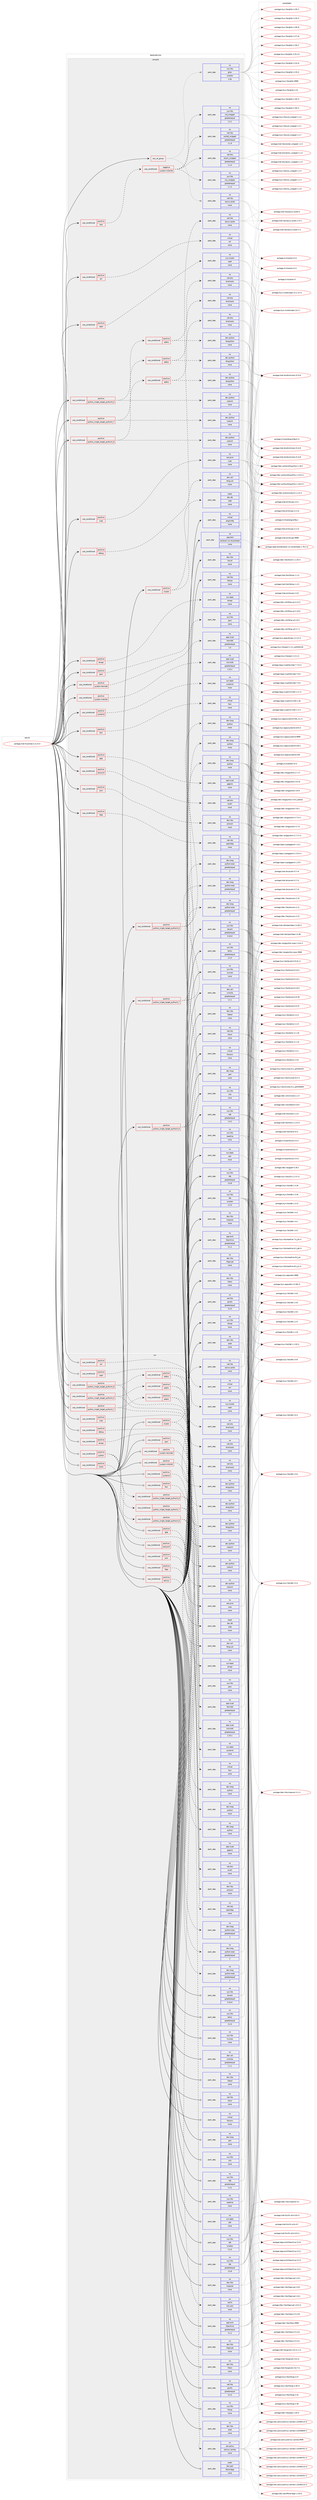 digraph prolog {

# *************
# Graph options
# *************

newrank=true;
concentrate=true;
compound=true;
graph [rankdir=LR,fontname=Helvetica,fontsize=10,ranksep=1.5];#, ranksep=2.5, nodesep=0.2];
edge  [arrowhead=vee];
node  [fontname=Helvetica,fontsize=10];

# **********
# The ebuild
# **********

subgraph cluster_leftcol {
color=gray;
rank=same;
label=<<i>ebuild</i>>;
id [label="portage://net-fs/samba-4.11.6-r2", color=red, width=4, href="../net-fs/samba-4.11.6-r2.svg"];
}

# ****************
# The dependencies
# ****************

subgraph cluster_midcol {
color=gray;
label=<<i>dependencies</i>>;
subgraph cluster_compile {
fillcolor="#eeeeee";
style=filled;
label=<<i>compile</i>>;
subgraph any2286 {
dependency148503 [label=<<TABLE BORDER="0" CELLBORDER="1" CELLSPACING="0" CELLPADDING="4"><TR><TD CELLPADDING="10">any_of_group</TD></TR></TABLE>>, shape=none, color=red];subgraph pack113529 {
dependency148504 [label=<<TABLE BORDER="0" CELLBORDER="1" CELLSPACING="0" CELLPADDING="4" WIDTH="220"><TR><TD ROWSPAN="6" CELLPADDING="30">pack_dep</TD></TR><TR><TD WIDTH="110">no</TD></TR><TR><TD>net-libs</TD></TR><TR><TD>rpcsvc-proto</TD></TR><TR><TD>none</TD></TR><TR><TD></TD></TR></TABLE>>, shape=none, color=blue];
}
dependency148503:e -> dependency148504:w [weight=20,style="dotted",arrowhead="oinv"];
subgraph pack113530 {
dependency148505 [label=<<TABLE BORDER="0" CELLBORDER="1" CELLSPACING="0" CELLPADDING="4" WIDTH="220"><TR><TD ROWSPAN="6" CELLPADDING="30">pack_dep</TD></TR><TR><TD WIDTH="110">no</TD></TR><TR><TD>sys-libs</TD></TR><TR><TD>glibc</TD></TR><TR><TD>smaller</TD></TR><TR><TD>2.26</TD></TR></TABLE>>, shape=none, color=blue];
}
dependency148503:e -> dependency148505:w [weight=20,style="dotted",arrowhead="oinv"];
}
id:e -> dependency148503:w [weight=20,style="solid",arrowhead="vee"];
subgraph cond32536 {
dependency148506 [label=<<TABLE BORDER="0" CELLBORDER="1" CELLSPACING="0" CELLPADDING="4"><TR><TD ROWSPAN="3" CELLPADDING="10">use_conditional</TD></TR><TR><TD>positive</TD></TR><TR><TD>acl</TD></TR></TABLE>>, shape=none, color=red];
subgraph pack113531 {
dependency148507 [label=<<TABLE BORDER="0" CELLBORDER="1" CELLSPACING="0" CELLPADDING="4" WIDTH="220"><TR><TD ROWSPAN="6" CELLPADDING="30">pack_dep</TD></TR><TR><TD WIDTH="110">no</TD></TR><TR><TD>virtual</TD></TR><TR><TD>acl</TD></TR><TR><TD>none</TD></TR><TR><TD></TD></TR></TABLE>>, shape=none, color=blue];
}
dependency148506:e -> dependency148507:w [weight=20,style="dashed",arrowhead="vee"];
}
id:e -> dependency148506:w [weight=20,style="solid",arrowhead="vee"];
subgraph cond32537 {
dependency148508 [label=<<TABLE BORDER="0" CELLBORDER="1" CELLSPACING="0" CELLPADDING="4"><TR><TD ROWSPAN="3" CELLPADDING="10">use_conditional</TD></TR><TR><TD>positive</TD></TR><TR><TD>ceph</TD></TR></TABLE>>, shape=none, color=red];
subgraph pack113532 {
dependency148509 [label=<<TABLE BORDER="0" CELLBORDER="1" CELLSPACING="0" CELLPADDING="4" WIDTH="220"><TR><TD ROWSPAN="6" CELLPADDING="30">pack_dep</TD></TR><TR><TD WIDTH="110">no</TD></TR><TR><TD>sys-cluster</TD></TR><TR><TD>ceph</TD></TR><TR><TD>none</TD></TR><TR><TD></TD></TR></TABLE>>, shape=none, color=blue];
}
dependency148508:e -> dependency148509:w [weight=20,style="dashed",arrowhead="vee"];
}
id:e -> dependency148508:w [weight=20,style="solid",arrowhead="vee"];
subgraph cond32538 {
dependency148510 [label=<<TABLE BORDER="0" CELLBORDER="1" CELLSPACING="0" CELLPADDING="4"><TR><TD ROWSPAN="3" CELLPADDING="10">use_conditional</TD></TR><TR><TD>positive</TD></TR><TR><TD>cluster</TD></TR></TABLE>>, shape=none, color=red];
subgraph pack113533 {
dependency148511 [label=<<TABLE BORDER="0" CELLBORDER="1" CELLSPACING="0" CELLPADDING="4" WIDTH="220"><TR><TD ROWSPAN="6" CELLPADDING="30">pack_dep</TD></TR><TR><TD WIDTH="110">no</TD></TR><TR><TD>net-libs</TD></TR><TR><TD>rpcsvc-proto</TD></TR><TR><TD>none</TD></TR><TR><TD></TD></TR></TABLE>>, shape=none, color=blue];
}
dependency148510:e -> dependency148511:w [weight=20,style="dashed",arrowhead="vee"];
subgraph pack113534 {
dependency148512 [label=<<TABLE BORDER="0" CELLBORDER="1" CELLSPACING="0" CELLPADDING="4" WIDTH="220"><TR><TD ROWSPAN="6" CELLPADDING="30">pack_dep</TD></TR><TR><TD WIDTH="110">weak</TD></TR><TR><TD>dev-db</TD></TR><TR><TD>ctdb</TD></TR><TR><TD>none</TD></TR><TR><TD></TD></TR></TABLE>>, shape=none, color=blue];
}
dependency148510:e -> dependency148512:w [weight=20,style="dashed",arrowhead="vee"];
}
id:e -> dependency148510:w [weight=20,style="solid",arrowhead="vee"];
subgraph cond32539 {
dependency148513 [label=<<TABLE BORDER="0" CELLBORDER="1" CELLSPACING="0" CELLPADDING="4"><TR><TD ROWSPAN="3" CELLPADDING="10">use_conditional</TD></TR><TR><TD>positive</TD></TR><TR><TD>cups</TD></TR></TABLE>>, shape=none, color=red];
subgraph pack113535 {
dependency148514 [label=<<TABLE BORDER="0" CELLBORDER="1" CELLSPACING="0" CELLPADDING="4" WIDTH="220"><TR><TD ROWSPAN="6" CELLPADDING="30">pack_dep</TD></TR><TR><TD WIDTH="110">no</TD></TR><TR><TD>net-print</TD></TR><TR><TD>cups</TD></TR><TR><TD>none</TD></TR><TR><TD></TD></TR></TABLE>>, shape=none, color=blue];
}
dependency148513:e -> dependency148514:w [weight=20,style="dashed",arrowhead="vee"];
}
id:e -> dependency148513:w [weight=20,style="solid",arrowhead="vee"];
subgraph cond32540 {
dependency148515 [label=<<TABLE BORDER="0" CELLBORDER="1" CELLSPACING="0" CELLPADDING="4"><TR><TD ROWSPAN="3" CELLPADDING="10">use_conditional</TD></TR><TR><TD>positive</TD></TR><TR><TD>debug</TD></TR></TABLE>>, shape=none, color=red];
subgraph pack113536 {
dependency148516 [label=<<TABLE BORDER="0" CELLBORDER="1" CELLSPACING="0" CELLPADDING="4" WIDTH="220"><TR><TD ROWSPAN="6" CELLPADDING="30">pack_dep</TD></TR><TR><TD WIDTH="110">no</TD></TR><TR><TD>dev-util</TD></TR><TR><TD>lttng-ust</TD></TR><TR><TD>none</TD></TR><TR><TD></TD></TR></TABLE>>, shape=none, color=blue];
}
dependency148515:e -> dependency148516:w [weight=20,style="dashed",arrowhead="vee"];
}
id:e -> dependency148515:w [weight=20,style="solid",arrowhead="vee"];
subgraph cond32541 {
dependency148517 [label=<<TABLE BORDER="0" CELLBORDER="1" CELLSPACING="0" CELLPADDING="4"><TR><TD ROWSPAN="3" CELLPADDING="10">use_conditional</TD></TR><TR><TD>positive</TD></TR><TR><TD>dmapi</TD></TR></TABLE>>, shape=none, color=red];
subgraph pack113537 {
dependency148518 [label=<<TABLE BORDER="0" CELLBORDER="1" CELLSPACING="0" CELLPADDING="4" WIDTH="220"><TR><TD ROWSPAN="6" CELLPADDING="30">pack_dep</TD></TR><TR><TD WIDTH="110">no</TD></TR><TR><TD>sys-apps</TD></TR><TR><TD>dmapi</TD></TR><TR><TD>none</TD></TR><TR><TD></TD></TR></TABLE>>, shape=none, color=blue];
}
dependency148517:e -> dependency148518:w [weight=20,style="dashed",arrowhead="vee"];
}
id:e -> dependency148517:w [weight=20,style="solid",arrowhead="vee"];
subgraph cond32542 {
dependency148519 [label=<<TABLE BORDER="0" CELLBORDER="1" CELLSPACING="0" CELLPADDING="4"><TR><TD ROWSPAN="3" CELLPADDING="10">use_conditional</TD></TR><TR><TD>positive</TD></TR><TR><TD>fam</TD></TR></TABLE>>, shape=none, color=red];
subgraph pack113538 {
dependency148520 [label=<<TABLE BORDER="0" CELLBORDER="1" CELLSPACING="0" CELLPADDING="4" WIDTH="220"><TR><TD ROWSPAN="6" CELLPADDING="30">pack_dep</TD></TR><TR><TD WIDTH="110">no</TD></TR><TR><TD>virtual</TD></TR><TR><TD>fam</TD></TR><TR><TD>none</TD></TR><TR><TD></TD></TR></TABLE>>, shape=none, color=blue];
}
dependency148519:e -> dependency148520:w [weight=20,style="dashed",arrowhead="vee"];
}
id:e -> dependency148519:w [weight=20,style="solid",arrowhead="vee"];
subgraph cond32543 {
dependency148521 [label=<<TABLE BORDER="0" CELLBORDER="1" CELLSPACING="0" CELLPADDING="4"><TR><TD ROWSPAN="3" CELLPADDING="10">use_conditional</TD></TR><TR><TD>positive</TD></TR><TR><TD>gpg</TD></TR></TABLE>>, shape=none, color=red];
subgraph pack113539 {
dependency148522 [label=<<TABLE BORDER="0" CELLBORDER="1" CELLSPACING="0" CELLPADDING="4" WIDTH="220"><TR><TD ROWSPAN="6" CELLPADDING="30">pack_dep</TD></TR><TR><TD WIDTH="110">no</TD></TR><TR><TD>app-crypt</TD></TR><TR><TD>gpgme</TD></TR><TR><TD>none</TD></TR><TR><TD></TD></TR></TABLE>>, shape=none, color=blue];
}
dependency148521:e -> dependency148522:w [weight=20,style="dashed",arrowhead="vee"];
}
id:e -> dependency148521:w [weight=20,style="solid",arrowhead="vee"];
subgraph cond32544 {
dependency148523 [label=<<TABLE BORDER="0" CELLBORDER="1" CELLSPACING="0" CELLPADDING="4"><TR><TD ROWSPAN="3" CELLPADDING="10">use_conditional</TD></TR><TR><TD>positive</TD></TR><TR><TD>json</TD></TR></TABLE>>, shape=none, color=red];
subgraph pack113540 {
dependency148524 [label=<<TABLE BORDER="0" CELLBORDER="1" CELLSPACING="0" CELLPADDING="4" WIDTH="220"><TR><TD ROWSPAN="6" CELLPADDING="30">pack_dep</TD></TR><TR><TD WIDTH="110">no</TD></TR><TR><TD>dev-libs</TD></TR><TR><TD>jansson</TD></TR><TR><TD>none</TD></TR><TR><TD></TD></TR></TABLE>>, shape=none, color=blue];
}
dependency148523:e -> dependency148524:w [weight=20,style="dashed",arrowhead="vee"];
}
id:e -> dependency148523:w [weight=20,style="solid",arrowhead="vee"];
subgraph cond32545 {
dependency148525 [label=<<TABLE BORDER="0" CELLBORDER="1" CELLSPACING="0" CELLPADDING="4"><TR><TD ROWSPAN="3" CELLPADDING="10">use_conditional</TD></TR><TR><TD>positive</TD></TR><TR><TD>ldap</TD></TR></TABLE>>, shape=none, color=red];
subgraph pack113541 {
dependency148526 [label=<<TABLE BORDER="0" CELLBORDER="1" CELLSPACING="0" CELLPADDING="4" WIDTH="220"><TR><TD ROWSPAN="6" CELLPADDING="30">pack_dep</TD></TR><TR><TD WIDTH="110">no</TD></TR><TR><TD>net-nds</TD></TR><TR><TD>openldap</TD></TR><TR><TD>none</TD></TR><TR><TD></TD></TR></TABLE>>, shape=none, color=blue];
}
dependency148525:e -> dependency148526:w [weight=20,style="dashed",arrowhead="vee"];
}
id:e -> dependency148525:w [weight=20,style="solid",arrowhead="vee"];
subgraph cond32546 {
dependency148527 [label=<<TABLE BORDER="0" CELLBORDER="1" CELLSPACING="0" CELLPADDING="4"><TR><TD ROWSPAN="3" CELLPADDING="10">use_conditional</TD></TR><TR><TD>positive</TD></TR><TR><TD>pam</TD></TR></TABLE>>, shape=none, color=red];
subgraph pack113542 {
dependency148528 [label=<<TABLE BORDER="0" CELLBORDER="1" CELLSPACING="0" CELLPADDING="4" WIDTH="220"><TR><TD ROWSPAN="6" CELLPADDING="30">pack_dep</TD></TR><TR><TD WIDTH="110">no</TD></TR><TR><TD>sys-libs</TD></TR><TR><TD>pam</TD></TR><TR><TD>none</TD></TR><TR><TD></TD></TR></TABLE>>, shape=none, color=blue];
}
dependency148527:e -> dependency148528:w [weight=20,style="dashed",arrowhead="vee"];
}
id:e -> dependency148527:w [weight=20,style="solid",arrowhead="vee"];
subgraph cond32547 {
dependency148529 [label=<<TABLE BORDER="0" CELLBORDER="1" CELLSPACING="0" CELLPADDING="4"><TR><TD ROWSPAN="3" CELLPADDING="10">use_conditional</TD></TR><TR><TD>positive</TD></TR><TR><TD>python_single_target_python3_6</TD></TR></TABLE>>, shape=none, color=red];
subgraph pack113543 {
dependency148530 [label=<<TABLE BORDER="0" CELLBORDER="1" CELLSPACING="0" CELLPADDING="4" WIDTH="220"><TR><TD ROWSPAN="6" CELLPADDING="30">pack_dep</TD></TR><TR><TD WIDTH="110">no</TD></TR><TR><TD>dev-lang</TD></TR><TR><TD>python</TD></TR><TR><TD>none</TD></TR><TR><TD></TD></TR></TABLE>>, shape=none, color=blue];
}
dependency148529:e -> dependency148530:w [weight=20,style="dashed",arrowhead="vee"];
subgraph pack113544 {
dependency148531 [label=<<TABLE BORDER="0" CELLBORDER="1" CELLSPACING="0" CELLPADDING="4" WIDTH="220"><TR><TD ROWSPAN="6" CELLPADDING="30">pack_dep</TD></TR><TR><TD WIDTH="110">no</TD></TR><TR><TD>dev-lang</TD></TR><TR><TD>python-exec</TD></TR><TR><TD>greaterequal</TD></TR><TR><TD>2</TD></TR></TABLE>>, shape=none, color=blue];
}
dependency148529:e -> dependency148531:w [weight=20,style="dashed",arrowhead="vee"];
}
id:e -> dependency148529:w [weight=20,style="solid",arrowhead="vee"];
subgraph cond32548 {
dependency148532 [label=<<TABLE BORDER="0" CELLBORDER="1" CELLSPACING="0" CELLPADDING="4"><TR><TD ROWSPAN="3" CELLPADDING="10">use_conditional</TD></TR><TR><TD>positive</TD></TR><TR><TD>python_single_target_python3_6</TD></TR></TABLE>>, shape=none, color=red];
subgraph pack113545 {
dependency148533 [label=<<TABLE BORDER="0" CELLBORDER="1" CELLSPACING="0" CELLPADDING="4" WIDTH="220"><TR><TD ROWSPAN="6" CELLPADDING="30">pack_dep</TD></TR><TR><TD WIDTH="110">no</TD></TR><TR><TD>dev-python</TD></TR><TR><TD>subunit</TD></TR><TR><TD>none</TD></TR><TR><TD></TD></TR></TABLE>>, shape=none, color=blue];
}
dependency148532:e -> dependency148533:w [weight=20,style="dashed",arrowhead="vee"];
subgraph cond32549 {
dependency148534 [label=<<TABLE BORDER="0" CELLBORDER="1" CELLSPACING="0" CELLPADDING="4"><TR><TD ROWSPAN="3" CELLPADDING="10">use_conditional</TD></TR><TR><TD>positive</TD></TR><TR><TD>addns</TD></TR></TABLE>>, shape=none, color=red];
subgraph pack113546 {
dependency148535 [label=<<TABLE BORDER="0" CELLBORDER="1" CELLSPACING="0" CELLPADDING="4" WIDTH="220"><TR><TD ROWSPAN="6" CELLPADDING="30">pack_dep</TD></TR><TR><TD WIDTH="110">no</TD></TR><TR><TD>net-dns</TD></TR><TR><TD>bind-tools</TD></TR><TR><TD>none</TD></TR><TR><TD></TD></TR></TABLE>>, shape=none, color=blue];
}
dependency148534:e -> dependency148535:w [weight=20,style="dashed",arrowhead="vee"];
subgraph pack113547 {
dependency148536 [label=<<TABLE BORDER="0" CELLBORDER="1" CELLSPACING="0" CELLPADDING="4" WIDTH="220"><TR><TD ROWSPAN="6" CELLPADDING="30">pack_dep</TD></TR><TR><TD WIDTH="110">no</TD></TR><TR><TD>dev-python</TD></TR><TR><TD>dnspython</TD></TR><TR><TD>none</TD></TR><TR><TD></TD></TR></TABLE>>, shape=none, color=blue];
}
dependency148534:e -> dependency148536:w [weight=20,style="dashed",arrowhead="vee"];
}
dependency148532:e -> dependency148534:w [weight=20,style="dashed",arrowhead="vee"];
}
id:e -> dependency148532:w [weight=20,style="solid",arrowhead="vee"];
subgraph cond32550 {
dependency148537 [label=<<TABLE BORDER="0" CELLBORDER="1" CELLSPACING="0" CELLPADDING="4"><TR><TD ROWSPAN="3" CELLPADDING="10">use_conditional</TD></TR><TR><TD>positive</TD></TR><TR><TD>python_single_target_python3_7</TD></TR></TABLE>>, shape=none, color=red];
subgraph pack113548 {
dependency148538 [label=<<TABLE BORDER="0" CELLBORDER="1" CELLSPACING="0" CELLPADDING="4" WIDTH="220"><TR><TD ROWSPAN="6" CELLPADDING="30">pack_dep</TD></TR><TR><TD WIDTH="110">no</TD></TR><TR><TD>dev-lang</TD></TR><TR><TD>python</TD></TR><TR><TD>none</TD></TR><TR><TD></TD></TR></TABLE>>, shape=none, color=blue];
}
dependency148537:e -> dependency148538:w [weight=20,style="dashed",arrowhead="vee"];
subgraph pack113549 {
dependency148539 [label=<<TABLE BORDER="0" CELLBORDER="1" CELLSPACING="0" CELLPADDING="4" WIDTH="220"><TR><TD ROWSPAN="6" CELLPADDING="30">pack_dep</TD></TR><TR><TD WIDTH="110">no</TD></TR><TR><TD>dev-lang</TD></TR><TR><TD>python-exec</TD></TR><TR><TD>greaterequal</TD></TR><TR><TD>2</TD></TR></TABLE>>, shape=none, color=blue];
}
dependency148537:e -> dependency148539:w [weight=20,style="dashed",arrowhead="vee"];
}
id:e -> dependency148537:w [weight=20,style="solid",arrowhead="vee"];
subgraph cond32551 {
dependency148540 [label=<<TABLE BORDER="0" CELLBORDER="1" CELLSPACING="0" CELLPADDING="4"><TR><TD ROWSPAN="3" CELLPADDING="10">use_conditional</TD></TR><TR><TD>positive</TD></TR><TR><TD>python_single_target_python3_7</TD></TR></TABLE>>, shape=none, color=red];
subgraph pack113550 {
dependency148541 [label=<<TABLE BORDER="0" CELLBORDER="1" CELLSPACING="0" CELLPADDING="4" WIDTH="220"><TR><TD ROWSPAN="6" CELLPADDING="30">pack_dep</TD></TR><TR><TD WIDTH="110">no</TD></TR><TR><TD>dev-python</TD></TR><TR><TD>subunit</TD></TR><TR><TD>none</TD></TR><TR><TD></TD></TR></TABLE>>, shape=none, color=blue];
}
dependency148540:e -> dependency148541:w [weight=20,style="dashed",arrowhead="vee"];
subgraph cond32552 {
dependency148542 [label=<<TABLE BORDER="0" CELLBORDER="1" CELLSPACING="0" CELLPADDING="4"><TR><TD ROWSPAN="3" CELLPADDING="10">use_conditional</TD></TR><TR><TD>positive</TD></TR><TR><TD>addns</TD></TR></TABLE>>, shape=none, color=red];
subgraph pack113551 {
dependency148543 [label=<<TABLE BORDER="0" CELLBORDER="1" CELLSPACING="0" CELLPADDING="4" WIDTH="220"><TR><TD ROWSPAN="6" CELLPADDING="30">pack_dep</TD></TR><TR><TD WIDTH="110">no</TD></TR><TR><TD>net-dns</TD></TR><TR><TD>bind-tools</TD></TR><TR><TD>none</TD></TR><TR><TD></TD></TR></TABLE>>, shape=none, color=blue];
}
dependency148542:e -> dependency148543:w [weight=20,style="dashed",arrowhead="vee"];
subgraph pack113552 {
dependency148544 [label=<<TABLE BORDER="0" CELLBORDER="1" CELLSPACING="0" CELLPADDING="4" WIDTH="220"><TR><TD ROWSPAN="6" CELLPADDING="30">pack_dep</TD></TR><TR><TD WIDTH="110">no</TD></TR><TR><TD>dev-python</TD></TR><TR><TD>dnspython</TD></TR><TR><TD>none</TD></TR><TR><TD></TD></TR></TABLE>>, shape=none, color=blue];
}
dependency148542:e -> dependency148544:w [weight=20,style="dashed",arrowhead="vee"];
}
dependency148540:e -> dependency148542:w [weight=20,style="dashed",arrowhead="vee"];
}
id:e -> dependency148540:w [weight=20,style="solid",arrowhead="vee"];
subgraph cond32553 {
dependency148545 [label=<<TABLE BORDER="0" CELLBORDER="1" CELLSPACING="0" CELLPADDING="4"><TR><TD ROWSPAN="3" CELLPADDING="10">use_conditional</TD></TR><TR><TD>positive</TD></TR><TR><TD>python_single_target_python3_8</TD></TR></TABLE>>, shape=none, color=red];
subgraph pack113553 {
dependency148546 [label=<<TABLE BORDER="0" CELLBORDER="1" CELLSPACING="0" CELLPADDING="4" WIDTH="220"><TR><TD ROWSPAN="6" CELLPADDING="30">pack_dep</TD></TR><TR><TD WIDTH="110">no</TD></TR><TR><TD>dev-lang</TD></TR><TR><TD>python</TD></TR><TR><TD>none</TD></TR><TR><TD></TD></TR></TABLE>>, shape=none, color=blue];
}
dependency148545:e -> dependency148546:w [weight=20,style="dashed",arrowhead="vee"];
subgraph pack113554 {
dependency148547 [label=<<TABLE BORDER="0" CELLBORDER="1" CELLSPACING="0" CELLPADDING="4" WIDTH="220"><TR><TD ROWSPAN="6" CELLPADDING="30">pack_dep</TD></TR><TR><TD WIDTH="110">no</TD></TR><TR><TD>dev-lang</TD></TR><TR><TD>python-exec</TD></TR><TR><TD>greaterequal</TD></TR><TR><TD>2</TD></TR></TABLE>>, shape=none, color=blue];
}
dependency148545:e -> dependency148547:w [weight=20,style="dashed",arrowhead="vee"];
}
id:e -> dependency148545:w [weight=20,style="solid",arrowhead="vee"];
subgraph cond32554 {
dependency148548 [label=<<TABLE BORDER="0" CELLBORDER="1" CELLSPACING="0" CELLPADDING="4"><TR><TD ROWSPAN="3" CELLPADDING="10">use_conditional</TD></TR><TR><TD>positive</TD></TR><TR><TD>python_single_target_python3_8</TD></TR></TABLE>>, shape=none, color=red];
subgraph pack113555 {
dependency148549 [label=<<TABLE BORDER="0" CELLBORDER="1" CELLSPACING="0" CELLPADDING="4" WIDTH="220"><TR><TD ROWSPAN="6" CELLPADDING="30">pack_dep</TD></TR><TR><TD WIDTH="110">no</TD></TR><TR><TD>dev-python</TD></TR><TR><TD>subunit</TD></TR><TR><TD>none</TD></TR><TR><TD></TD></TR></TABLE>>, shape=none, color=blue];
}
dependency148548:e -> dependency148549:w [weight=20,style="dashed",arrowhead="vee"];
subgraph cond32555 {
dependency148550 [label=<<TABLE BORDER="0" CELLBORDER="1" CELLSPACING="0" CELLPADDING="4"><TR><TD ROWSPAN="3" CELLPADDING="10">use_conditional</TD></TR><TR><TD>positive</TD></TR><TR><TD>addns</TD></TR></TABLE>>, shape=none, color=red];
subgraph pack113556 {
dependency148551 [label=<<TABLE BORDER="0" CELLBORDER="1" CELLSPACING="0" CELLPADDING="4" WIDTH="220"><TR><TD ROWSPAN="6" CELLPADDING="30">pack_dep</TD></TR><TR><TD WIDTH="110">no</TD></TR><TR><TD>net-dns</TD></TR><TR><TD>bind-tools</TD></TR><TR><TD>none</TD></TR><TR><TD></TD></TR></TABLE>>, shape=none, color=blue];
}
dependency148550:e -> dependency148551:w [weight=20,style="dashed",arrowhead="vee"];
subgraph pack113557 {
dependency148552 [label=<<TABLE BORDER="0" CELLBORDER="1" CELLSPACING="0" CELLPADDING="4" WIDTH="220"><TR><TD ROWSPAN="6" CELLPADDING="30">pack_dep</TD></TR><TR><TD WIDTH="110">no</TD></TR><TR><TD>dev-python</TD></TR><TR><TD>dnspython</TD></TR><TR><TD>none</TD></TR><TR><TD></TD></TR></TABLE>>, shape=none, color=blue];
}
dependency148550:e -> dependency148552:w [weight=20,style="dashed",arrowhead="vee"];
}
dependency148548:e -> dependency148550:w [weight=20,style="dashed",arrowhead="vee"];
}
id:e -> dependency148548:w [weight=20,style="solid",arrowhead="vee"];
subgraph cond32556 {
dependency148553 [label=<<TABLE BORDER="0" CELLBORDER="1" CELLSPACING="0" CELLPADDING="4"><TR><TD ROWSPAN="3" CELLPADDING="10">use_conditional</TD></TR><TR><TD>positive</TD></TR><TR><TD>system-heimdal</TD></TR></TABLE>>, shape=none, color=red];
subgraph pack113558 {
dependency148554 [label=<<TABLE BORDER="0" CELLBORDER="1" CELLSPACING="0" CELLPADDING="4" WIDTH="220"><TR><TD ROWSPAN="6" CELLPADDING="30">pack_dep</TD></TR><TR><TD WIDTH="110">no</TD></TR><TR><TD>app-crypt</TD></TR><TR><TD>heimdal</TD></TR><TR><TD>greaterequal</TD></TR><TR><TD>1.5</TD></TR></TABLE>>, shape=none, color=blue];
}
dependency148553:e -> dependency148554:w [weight=20,style="dashed",arrowhead="vee"];
}
id:e -> dependency148553:w [weight=20,style="solid",arrowhead="vee"];
subgraph cond32557 {
dependency148555 [label=<<TABLE BORDER="0" CELLBORDER="1" CELLSPACING="0" CELLPADDING="4"><TR><TD ROWSPAN="3" CELLPADDING="10">use_conditional</TD></TR><TR><TD>positive</TD></TR><TR><TD>system-mitkrb5</TD></TR></TABLE>>, shape=none, color=red];
subgraph pack113559 {
dependency148556 [label=<<TABLE BORDER="0" CELLBORDER="1" CELLSPACING="0" CELLPADDING="4" WIDTH="220"><TR><TD ROWSPAN="6" CELLPADDING="30">pack_dep</TD></TR><TR><TD WIDTH="110">no</TD></TR><TR><TD>app-crypt</TD></TR><TR><TD>mit-krb5</TD></TR><TR><TD>greaterequal</TD></TR><TR><TD>1.15.1</TD></TR></TABLE>>, shape=none, color=blue];
}
dependency148555:e -> dependency148556:w [weight=20,style="dashed",arrowhead="vee"];
}
id:e -> dependency148555:w [weight=20,style="solid",arrowhead="vee"];
subgraph cond32558 {
dependency148557 [label=<<TABLE BORDER="0" CELLBORDER="1" CELLSPACING="0" CELLPADDING="4"><TR><TD ROWSPAN="3" CELLPADDING="10">use_conditional</TD></TR><TR><TD>positive</TD></TR><TR><TD>systemd</TD></TR></TABLE>>, shape=none, color=red];
subgraph pack113560 {
dependency148558 [label=<<TABLE BORDER="0" CELLBORDER="1" CELLSPACING="0" CELLPADDING="4" WIDTH="220"><TR><TD ROWSPAN="6" CELLPADDING="30">pack_dep</TD></TR><TR><TD WIDTH="110">no</TD></TR><TR><TD>sys-apps</TD></TR><TR><TD>systemd</TD></TR><TR><TD>none</TD></TR><TR><TD></TD></TR></TABLE>>, shape=none, color=blue];
}
dependency148557:e -> dependency148558:w [weight=20,style="dashed",arrowhead="vee"];
}
id:e -> dependency148557:w [weight=20,style="solid",arrowhead="vee"];
subgraph cond32559 {
dependency148559 [label=<<TABLE BORDER="0" CELLBORDER="1" CELLSPACING="0" CELLPADDING="4"><TR><TD ROWSPAN="3" CELLPADDING="10">use_conditional</TD></TR><TR><TD>positive</TD></TR><TR><TD>test</TD></TR></TABLE>>, shape=none, color=red];
subgraph cond32560 {
dependency148560 [label=<<TABLE BORDER="0" CELLBORDER="1" CELLSPACING="0" CELLPADDING="4"><TR><TD ROWSPAN="3" CELLPADDING="10">use_conditional</TD></TR><TR><TD>negative</TD></TR><TR><TD>system-mitkrb5</TD></TR></TABLE>>, shape=none, color=red];
subgraph pack113561 {
dependency148561 [label=<<TABLE BORDER="0" CELLBORDER="1" CELLSPACING="0" CELLPADDING="4" WIDTH="220"><TR><TD ROWSPAN="6" CELLPADDING="30">pack_dep</TD></TR><TR><TD WIDTH="110">no</TD></TR><TR><TD>sys-libs</TD></TR><TR><TD>nss_wrapper</TD></TR><TR><TD>greaterequal</TD></TR><TR><TD>1.1.3</TD></TR></TABLE>>, shape=none, color=blue];
}
dependency148560:e -> dependency148561:w [weight=20,style="dashed",arrowhead="vee"];
subgraph pack113562 {
dependency148562 [label=<<TABLE BORDER="0" CELLBORDER="1" CELLSPACING="0" CELLPADDING="4" WIDTH="220"><TR><TD ROWSPAN="6" CELLPADDING="30">pack_dep</TD></TR><TR><TD WIDTH="110">no</TD></TR><TR><TD>net-dns</TD></TR><TR><TD>resolv_wrapper</TD></TR><TR><TD>greaterequal</TD></TR><TR><TD>1.1.4</TD></TR></TABLE>>, shape=none, color=blue];
}
dependency148560:e -> dependency148562:w [weight=20,style="dashed",arrowhead="vee"];
subgraph pack113563 {
dependency148563 [label=<<TABLE BORDER="0" CELLBORDER="1" CELLSPACING="0" CELLPADDING="4" WIDTH="220"><TR><TD ROWSPAN="6" CELLPADDING="30">pack_dep</TD></TR><TR><TD WIDTH="110">no</TD></TR><TR><TD>net-libs</TD></TR><TR><TD>socket_wrapper</TD></TR><TR><TD>greaterequal</TD></TR><TR><TD>1.1.9</TD></TR></TABLE>>, shape=none, color=blue];
}
dependency148560:e -> dependency148563:w [weight=20,style="dashed",arrowhead="vee"];
subgraph pack113564 {
dependency148564 [label=<<TABLE BORDER="0" CELLBORDER="1" CELLSPACING="0" CELLPADDING="4" WIDTH="220"><TR><TD ROWSPAN="6" CELLPADDING="30">pack_dep</TD></TR><TR><TD WIDTH="110">no</TD></TR><TR><TD>sys-libs</TD></TR><TR><TD>uid_wrapper</TD></TR><TR><TD>greaterequal</TD></TR><TR><TD>1.2.1</TD></TR></TABLE>>, shape=none, color=blue];
}
dependency148560:e -> dependency148564:w [weight=20,style="dashed",arrowhead="vee"];
}
dependency148559:e -> dependency148560:w [weight=20,style="dashed",arrowhead="vee"];
}
id:e -> dependency148559:w [weight=20,style="solid",arrowhead="vee"];
subgraph cond32561 {
dependency148565 [label=<<TABLE BORDER="0" CELLBORDER="1" CELLSPACING="0" CELLPADDING="4"><TR><TD ROWSPAN="3" CELLPADDING="10">use_conditional</TD></TR><TR><TD>positive</TD></TR><TR><TD>zeroconf</TD></TR></TABLE>>, shape=none, color=red];
subgraph pack113565 {
dependency148566 [label=<<TABLE BORDER="0" CELLBORDER="1" CELLSPACING="0" CELLPADDING="4" WIDTH="220"><TR><TD ROWSPAN="6" CELLPADDING="30">pack_dep</TD></TR><TR><TD WIDTH="110">no</TD></TR><TR><TD>net-dns</TD></TR><TR><TD>avahi</TD></TR><TR><TD>none</TD></TR><TR><TD></TD></TR></TABLE>>, shape=none, color=blue];
}
dependency148565:e -> dependency148566:w [weight=20,style="dashed",arrowhead="vee"];
}
id:e -> dependency148565:w [weight=20,style="solid",arrowhead="vee"];
subgraph pack113566 {
dependency148567 [label=<<TABLE BORDER="0" CELLBORDER="1" CELLSPACING="0" CELLPADDING="4" WIDTH="220"><TR><TD ROWSPAN="6" CELLPADDING="30">pack_dep</TD></TR><TR><TD WIDTH="110">no</TD></TR><TR><TD>app-arch</TD></TR><TR><TD>libarchive</TD></TR><TR><TD>greaterequal</TD></TR><TR><TD>3.1.2</TD></TR></TABLE>>, shape=none, color=blue];
}
id:e -> dependency148567:w [weight=20,style="solid",arrowhead="vee"];
subgraph pack113567 {
dependency148568 [label=<<TABLE BORDER="0" CELLBORDER="1" CELLSPACING="0" CELLPADDING="4" WIDTH="220"><TR><TD ROWSPAN="6" CELLPADDING="30">pack_dep</TD></TR><TR><TD WIDTH="110">no</TD></TR><TR><TD>app-text</TD></TR><TR><TD>docbook-xsl-stylesheets</TD></TR><TR><TD>none</TD></TR><TR><TD></TD></TR></TABLE>>, shape=none, color=blue];
}
id:e -> dependency148568:w [weight=20,style="solid",arrowhead="vee"];
subgraph pack113568 {
dependency148569 [label=<<TABLE BORDER="0" CELLBORDER="1" CELLSPACING="0" CELLPADDING="4" WIDTH="220"><TR><TD ROWSPAN="6" CELLPADDING="30">pack_dep</TD></TR><TR><TD WIDTH="110">no</TD></TR><TR><TD>dev-lang</TD></TR><TR><TD>perl</TD></TR><TR><TD>none</TD></TR><TR><TD></TD></TR></TABLE>>, shape=none, color=blue];
}
id:e -> dependency148569:w [weight=20,style="solid",arrowhead="vee"];
subgraph pack113569 {
dependency148570 [label=<<TABLE BORDER="0" CELLBORDER="1" CELLSPACING="0" CELLPADDING="4" WIDTH="220"><TR><TD ROWSPAN="6" CELLPADDING="30">pack_dep</TD></TR><TR><TD WIDTH="110">no</TD></TR><TR><TD>dev-libs</TD></TR><TR><TD>iniparser</TD></TR><TR><TD>none</TD></TR><TR><TD></TD></TR></TABLE>>, shape=none, color=blue];
}
id:e -> dependency148570:w [weight=20,style="solid",arrowhead="vee"];
subgraph pack113570 {
dependency148571 [label=<<TABLE BORDER="0" CELLBORDER="1" CELLSPACING="0" CELLPADDING="4" WIDTH="220"><TR><TD ROWSPAN="6" CELLPADDING="30">pack_dep</TD></TR><TR><TD WIDTH="110">no</TD></TR><TR><TD>dev-libs</TD></TR><TR><TD>libaio</TD></TR><TR><TD>none</TD></TR><TR><TD></TD></TR></TABLE>>, shape=none, color=blue];
}
id:e -> dependency148571:w [weight=20,style="solid",arrowhead="vee"];
subgraph pack113571 {
dependency148572 [label=<<TABLE BORDER="0" CELLBORDER="1" CELLSPACING="0" CELLPADDING="4" WIDTH="220"><TR><TD ROWSPAN="6" CELLPADDING="30">pack_dep</TD></TR><TR><TD WIDTH="110">no</TD></TR><TR><TD>dev-libs</TD></TR><TR><TD>libbsd</TD></TR><TR><TD>none</TD></TR><TR><TD></TD></TR></TABLE>>, shape=none, color=blue];
}
id:e -> dependency148572:w [weight=20,style="solid",arrowhead="vee"];
subgraph pack113572 {
dependency148573 [label=<<TABLE BORDER="0" CELLBORDER="1" CELLSPACING="0" CELLPADDING="4" WIDTH="220"><TR><TD ROWSPAN="6" CELLPADDING="30">pack_dep</TD></TR><TR><TD WIDTH="110">no</TD></TR><TR><TD>dev-libs</TD></TR><TR><TD>libgcrypt</TD></TR><TR><TD>none</TD></TR><TR><TD></TD></TR></TABLE>>, shape=none, color=blue];
}
id:e -> dependency148573:w [weight=20,style="solid",arrowhead="vee"];
subgraph pack113573 {
dependency148574 [label=<<TABLE BORDER="0" CELLBORDER="1" CELLSPACING="0" CELLPADDING="4" WIDTH="220"><TR><TD ROWSPAN="6" CELLPADDING="30">pack_dep</TD></TR><TR><TD WIDTH="110">no</TD></TR><TR><TD>dev-libs</TD></TR><TR><TD>libxslt</TD></TR><TR><TD>none</TD></TR><TR><TD></TD></TR></TABLE>>, shape=none, color=blue];
}
id:e -> dependency148574:w [weight=20,style="solid",arrowhead="vee"];
subgraph pack113574 {
dependency148575 [label=<<TABLE BORDER="0" CELLBORDER="1" CELLSPACING="0" CELLPADDING="4" WIDTH="220"><TR><TD ROWSPAN="6" CELLPADDING="30">pack_dep</TD></TR><TR><TD WIDTH="110">no</TD></TR><TR><TD>dev-libs</TD></TR><TR><TD>popt</TD></TR><TR><TD>none</TD></TR><TR><TD></TD></TR></TABLE>>, shape=none, color=blue];
}
id:e -> dependency148575:w [weight=20,style="solid",arrowhead="vee"];
subgraph pack113575 {
dependency148576 [label=<<TABLE BORDER="0" CELLBORDER="1" CELLSPACING="0" CELLPADDING="4" WIDTH="220"><TR><TD ROWSPAN="6" CELLPADDING="30">pack_dep</TD></TR><TR><TD WIDTH="110">no</TD></TR><TR><TD>dev-util</TD></TR><TR><TD>cmocka</TD></TR><TR><TD>greaterequal</TD></TR><TR><TD>1.1.1</TD></TR></TABLE>>, shape=none, color=blue];
}
id:e -> dependency148576:w [weight=20,style="solid",arrowhead="vee"];
subgraph pack113576 {
dependency148577 [label=<<TABLE BORDER="0" CELLBORDER="1" CELLSPACING="0" CELLPADDING="4" WIDTH="220"><TR><TD ROWSPAN="6" CELLPADDING="30">pack_dep</TD></TR><TR><TD WIDTH="110">no</TD></TR><TR><TD>net-libs</TD></TR><TR><TD>gnutls</TD></TR><TR><TD>greaterequal</TD></TR><TR><TD>3.2.0</TD></TR></TABLE>>, shape=none, color=blue];
}
id:e -> dependency148577:w [weight=20,style="solid",arrowhead="vee"];
subgraph pack113577 {
dependency148578 [label=<<TABLE BORDER="0" CELLBORDER="1" CELLSPACING="0" CELLPADDING="4" WIDTH="220"><TR><TD ROWSPAN="6" CELLPADDING="30">pack_dep</TD></TR><TR><TD WIDTH="110">no</TD></TR><TR><TD>net-libs</TD></TR><TR><TD>libnsl</TD></TR><TR><TD>none</TD></TR><TR><TD></TD></TR></TABLE>>, shape=none, color=blue];
}
id:e -> dependency148578:w [weight=20,style="solid",arrowhead="vee"];
subgraph pack113578 {
dependency148579 [label=<<TABLE BORDER="0" CELLBORDER="1" CELLSPACING="0" CELLPADDING="4" WIDTH="220"><TR><TD ROWSPAN="6" CELLPADDING="30">pack_dep</TD></TR><TR><TD WIDTH="110">no</TD></TR><TR><TD>net-libs</TD></TR><TR><TD>libtirpc</TD></TR><TR><TD>none</TD></TR><TR><TD></TD></TR></TABLE>>, shape=none, color=blue];
}
id:e -> dependency148579:w [weight=20,style="solid",arrowhead="vee"];
subgraph pack113579 {
dependency148580 [label=<<TABLE BORDER="0" CELLBORDER="1" CELLSPACING="0" CELLPADDING="4" WIDTH="220"><TR><TD ROWSPAN="6" CELLPADDING="30">pack_dep</TD></TR><TR><TD WIDTH="110">no</TD></TR><TR><TD>sys-apps</TD></TR><TR><TD>attr</TD></TR><TR><TD>none</TD></TR><TR><TD></TD></TR></TABLE>>, shape=none, color=blue];
}
id:e -> dependency148580:w [weight=20,style="solid",arrowhead="vee"];
subgraph pack113580 {
dependency148581 [label=<<TABLE BORDER="0" CELLBORDER="1" CELLSPACING="0" CELLPADDING="4" WIDTH="220"><TR><TD ROWSPAN="6" CELLPADDING="30">pack_dep</TD></TR><TR><TD WIDTH="110">no</TD></TR><TR><TD>sys-libs</TD></TR><TR><TD>ldb</TD></TR><TR><TD>greaterequal</TD></TR><TR><TD>2.0.8</TD></TR></TABLE>>, shape=none, color=blue];
}
id:e -> dependency148581:w [weight=20,style="solid",arrowhead="vee"];
subgraph pack113581 {
dependency148582 [label=<<TABLE BORDER="0" CELLBORDER="1" CELLSPACING="0" CELLPADDING="4" WIDTH="220"><TR><TD ROWSPAN="6" CELLPADDING="30">pack_dep</TD></TR><TR><TD WIDTH="110">no</TD></TR><TR><TD>sys-libs</TD></TR><TR><TD>ldb</TD></TR><TR><TD>smaller</TD></TR><TR><TD>2.2.0</TD></TR></TABLE>>, shape=none, color=blue];
}
id:e -> dependency148582:w [weight=20,style="solid",arrowhead="vee"];
subgraph pack113582 {
dependency148583 [label=<<TABLE BORDER="0" CELLBORDER="1" CELLSPACING="0" CELLPADDING="4" WIDTH="220"><TR><TD ROWSPAN="6" CELLPADDING="30">pack_dep</TD></TR><TR><TD WIDTH="110">no</TD></TR><TR><TD>sys-libs</TD></TR><TR><TD>libcap</TD></TR><TR><TD>none</TD></TR><TR><TD></TD></TR></TABLE>>, shape=none, color=blue];
}
id:e -> dependency148583:w [weight=20,style="solid",arrowhead="vee"];
subgraph pack113583 {
dependency148584 [label=<<TABLE BORDER="0" CELLBORDER="1" CELLSPACING="0" CELLPADDING="4" WIDTH="220"><TR><TD ROWSPAN="6" CELLPADDING="30">pack_dep</TD></TR><TR><TD WIDTH="110">no</TD></TR><TR><TD>sys-libs</TD></TR><TR><TD>ncurses</TD></TR><TR><TD>none</TD></TR><TR><TD></TD></TR></TABLE>>, shape=none, color=blue];
}
id:e -> dependency148584:w [weight=20,style="solid",arrowhead="vee"];
subgraph pack113584 {
dependency148585 [label=<<TABLE BORDER="0" CELLBORDER="1" CELLSPACING="0" CELLPADDING="4" WIDTH="220"><TR><TD ROWSPAN="6" CELLPADDING="30">pack_dep</TD></TR><TR><TD WIDTH="110">no</TD></TR><TR><TD>sys-libs</TD></TR><TR><TD>readline</TD></TR><TR><TD>none</TD></TR><TR><TD></TD></TR></TABLE>>, shape=none, color=blue];
}
id:e -> dependency148585:w [weight=20,style="solid",arrowhead="vee"];
subgraph pack113585 {
dependency148586 [label=<<TABLE BORDER="0" CELLBORDER="1" CELLSPACING="0" CELLPADDING="4" WIDTH="220"><TR><TD ROWSPAN="6" CELLPADDING="30">pack_dep</TD></TR><TR><TD WIDTH="110">no</TD></TR><TR><TD>sys-libs</TD></TR><TR><TD>talloc</TD></TR><TR><TD>greaterequal</TD></TR><TR><TD>2.2.0</TD></TR></TABLE>>, shape=none, color=blue];
}
id:e -> dependency148586:w [weight=20,style="solid",arrowhead="vee"];
subgraph pack113586 {
dependency148587 [label=<<TABLE BORDER="0" CELLBORDER="1" CELLSPACING="0" CELLPADDING="4" WIDTH="220"><TR><TD ROWSPAN="6" CELLPADDING="30">pack_dep</TD></TR><TR><TD WIDTH="110">no</TD></TR><TR><TD>sys-libs</TD></TR><TR><TD>tdb</TD></TR><TR><TD>greaterequal</TD></TR><TR><TD>1.4.2</TD></TR></TABLE>>, shape=none, color=blue];
}
id:e -> dependency148587:w [weight=20,style="solid",arrowhead="vee"];
subgraph pack113587 {
dependency148588 [label=<<TABLE BORDER="0" CELLBORDER="1" CELLSPACING="0" CELLPADDING="4" WIDTH="220"><TR><TD ROWSPAN="6" CELLPADDING="30">pack_dep</TD></TR><TR><TD WIDTH="110">no</TD></TR><TR><TD>sys-libs</TD></TR><TR><TD>tevent</TD></TR><TR><TD>greaterequal</TD></TR><TR><TD>0.10.0</TD></TR></TABLE>>, shape=none, color=blue];
}
id:e -> dependency148588:w [weight=20,style="solid",arrowhead="vee"];
subgraph pack113588 {
dependency148589 [label=<<TABLE BORDER="0" CELLBORDER="1" CELLSPACING="0" CELLPADDING="4" WIDTH="220"><TR><TD ROWSPAN="6" CELLPADDING="30">pack_dep</TD></TR><TR><TD WIDTH="110">no</TD></TR><TR><TD>sys-libs</TD></TR><TR><TD>zlib</TD></TR><TR><TD>none</TD></TR><TR><TD></TD></TR></TABLE>>, shape=none, color=blue];
}
id:e -> dependency148589:w [weight=20,style="solid",arrowhead="vee"];
subgraph pack113589 {
dependency148590 [label=<<TABLE BORDER="0" CELLBORDER="1" CELLSPACING="0" CELLPADDING="4" WIDTH="220"><TR><TD ROWSPAN="6" CELLPADDING="30">pack_dep</TD></TR><TR><TD WIDTH="110">no</TD></TR><TR><TD>virtual</TD></TR><TR><TD>libiconv</TD></TR><TR><TD>none</TD></TR><TR><TD></TD></TR></TABLE>>, shape=none, color=blue];
}
id:e -> dependency148590:w [weight=20,style="solid",arrowhead="vee"];
subgraph pack113590 {
dependency148591 [label=<<TABLE BORDER="0" CELLBORDER="1" CELLSPACING="0" CELLPADDING="4" WIDTH="220"><TR><TD ROWSPAN="6" CELLPADDING="30">pack_dep</TD></TR><TR><TD WIDTH="110">no</TD></TR><TR><TD>virtual</TD></TR><TR><TD>pkgconfig</TD></TR><TR><TD>none</TD></TR><TR><TD></TD></TR></TABLE>>, shape=none, color=blue];
}
id:e -> dependency148591:w [weight=20,style="solid",arrowhead="vee"];
}
subgraph cluster_compileandrun {
fillcolor="#eeeeee";
style=filled;
label=<<i>compile and run</i>>;
}
subgraph cluster_run {
fillcolor="#eeeeee";
style=filled;
label=<<i>run</i>>;
subgraph cond32562 {
dependency148592 [label=<<TABLE BORDER="0" CELLBORDER="1" CELLSPACING="0" CELLPADDING="4"><TR><TD ROWSPAN="3" CELLPADDING="10">use_conditional</TD></TR><TR><TD>positive</TD></TR><TR><TD>acl</TD></TR></TABLE>>, shape=none, color=red];
subgraph pack113591 {
dependency148593 [label=<<TABLE BORDER="0" CELLBORDER="1" CELLSPACING="0" CELLPADDING="4" WIDTH="220"><TR><TD ROWSPAN="6" CELLPADDING="30">pack_dep</TD></TR><TR><TD WIDTH="110">no</TD></TR><TR><TD>virtual</TD></TR><TR><TD>acl</TD></TR><TR><TD>none</TD></TR><TR><TD></TD></TR></TABLE>>, shape=none, color=blue];
}
dependency148592:e -> dependency148593:w [weight=20,style="dashed",arrowhead="vee"];
}
id:e -> dependency148592:w [weight=20,style="solid",arrowhead="odot"];
subgraph cond32563 {
dependency148594 [label=<<TABLE BORDER="0" CELLBORDER="1" CELLSPACING="0" CELLPADDING="4"><TR><TD ROWSPAN="3" CELLPADDING="10">use_conditional</TD></TR><TR><TD>positive</TD></TR><TR><TD>ceph</TD></TR></TABLE>>, shape=none, color=red];
subgraph pack113592 {
dependency148595 [label=<<TABLE BORDER="0" CELLBORDER="1" CELLSPACING="0" CELLPADDING="4" WIDTH="220"><TR><TD ROWSPAN="6" CELLPADDING="30">pack_dep</TD></TR><TR><TD WIDTH="110">no</TD></TR><TR><TD>sys-cluster</TD></TR><TR><TD>ceph</TD></TR><TR><TD>none</TD></TR><TR><TD></TD></TR></TABLE>>, shape=none, color=blue];
}
dependency148594:e -> dependency148595:w [weight=20,style="dashed",arrowhead="vee"];
}
id:e -> dependency148594:w [weight=20,style="solid",arrowhead="odot"];
subgraph cond32564 {
dependency148596 [label=<<TABLE BORDER="0" CELLBORDER="1" CELLSPACING="0" CELLPADDING="4"><TR><TD ROWSPAN="3" CELLPADDING="10">use_conditional</TD></TR><TR><TD>positive</TD></TR><TR><TD>client</TD></TR></TABLE>>, shape=none, color=red];
subgraph pack113593 {
dependency148597 [label=<<TABLE BORDER="0" CELLBORDER="1" CELLSPACING="0" CELLPADDING="4" WIDTH="220"><TR><TD ROWSPAN="6" CELLPADDING="30">pack_dep</TD></TR><TR><TD WIDTH="110">no</TD></TR><TR><TD>net-fs</TD></TR><TR><TD>cifs-utils</TD></TR><TR><TD>none</TD></TR><TR><TD></TD></TR></TABLE>>, shape=none, color=blue];
}
dependency148596:e -> dependency148597:w [weight=20,style="dashed",arrowhead="vee"];
}
id:e -> dependency148596:w [weight=20,style="solid",arrowhead="odot"];
subgraph cond32565 {
dependency148598 [label=<<TABLE BORDER="0" CELLBORDER="1" CELLSPACING="0" CELLPADDING="4"><TR><TD ROWSPAN="3" CELLPADDING="10">use_conditional</TD></TR><TR><TD>positive</TD></TR><TR><TD>cluster</TD></TR></TABLE>>, shape=none, color=red];
subgraph pack113594 {
dependency148599 [label=<<TABLE BORDER="0" CELLBORDER="1" CELLSPACING="0" CELLPADDING="4" WIDTH="220"><TR><TD ROWSPAN="6" CELLPADDING="30">pack_dep</TD></TR><TR><TD WIDTH="110">no</TD></TR><TR><TD>net-libs</TD></TR><TR><TD>rpcsvc-proto</TD></TR><TR><TD>none</TD></TR><TR><TD></TD></TR></TABLE>>, shape=none, color=blue];
}
dependency148598:e -> dependency148599:w [weight=20,style="dashed",arrowhead="vee"];
subgraph pack113595 {
dependency148600 [label=<<TABLE BORDER="0" CELLBORDER="1" CELLSPACING="0" CELLPADDING="4" WIDTH="220"><TR><TD ROWSPAN="6" CELLPADDING="30">pack_dep</TD></TR><TR><TD WIDTH="110">weak</TD></TR><TR><TD>dev-db</TD></TR><TR><TD>ctdb</TD></TR><TR><TD>none</TD></TR><TR><TD></TD></TR></TABLE>>, shape=none, color=blue];
}
dependency148598:e -> dependency148600:w [weight=20,style="dashed",arrowhead="vee"];
}
id:e -> dependency148598:w [weight=20,style="solid",arrowhead="odot"];
subgraph cond32566 {
dependency148601 [label=<<TABLE BORDER="0" CELLBORDER="1" CELLSPACING="0" CELLPADDING="4"><TR><TD ROWSPAN="3" CELLPADDING="10">use_conditional</TD></TR><TR><TD>positive</TD></TR><TR><TD>cups</TD></TR></TABLE>>, shape=none, color=red];
subgraph pack113596 {
dependency148602 [label=<<TABLE BORDER="0" CELLBORDER="1" CELLSPACING="0" CELLPADDING="4" WIDTH="220"><TR><TD ROWSPAN="6" CELLPADDING="30">pack_dep</TD></TR><TR><TD WIDTH="110">no</TD></TR><TR><TD>net-print</TD></TR><TR><TD>cups</TD></TR><TR><TD>none</TD></TR><TR><TD></TD></TR></TABLE>>, shape=none, color=blue];
}
dependency148601:e -> dependency148602:w [weight=20,style="dashed",arrowhead="vee"];
}
id:e -> dependency148601:w [weight=20,style="solid",arrowhead="odot"];
subgraph cond32567 {
dependency148603 [label=<<TABLE BORDER="0" CELLBORDER="1" CELLSPACING="0" CELLPADDING="4"><TR><TD ROWSPAN="3" CELLPADDING="10">use_conditional</TD></TR><TR><TD>positive</TD></TR><TR><TD>debug</TD></TR></TABLE>>, shape=none, color=red];
subgraph pack113597 {
dependency148604 [label=<<TABLE BORDER="0" CELLBORDER="1" CELLSPACING="0" CELLPADDING="4" WIDTH="220"><TR><TD ROWSPAN="6" CELLPADDING="30">pack_dep</TD></TR><TR><TD WIDTH="110">no</TD></TR><TR><TD>dev-util</TD></TR><TR><TD>lttng-ust</TD></TR><TR><TD>none</TD></TR><TR><TD></TD></TR></TABLE>>, shape=none, color=blue];
}
dependency148603:e -> dependency148604:w [weight=20,style="dashed",arrowhead="vee"];
}
id:e -> dependency148603:w [weight=20,style="solid",arrowhead="odot"];
subgraph cond32568 {
dependency148605 [label=<<TABLE BORDER="0" CELLBORDER="1" CELLSPACING="0" CELLPADDING="4"><TR><TD ROWSPAN="3" CELLPADDING="10">use_conditional</TD></TR><TR><TD>positive</TD></TR><TR><TD>dmapi</TD></TR></TABLE>>, shape=none, color=red];
subgraph pack113598 {
dependency148606 [label=<<TABLE BORDER="0" CELLBORDER="1" CELLSPACING="0" CELLPADDING="4" WIDTH="220"><TR><TD ROWSPAN="6" CELLPADDING="30">pack_dep</TD></TR><TR><TD WIDTH="110">no</TD></TR><TR><TD>sys-apps</TD></TR><TR><TD>dmapi</TD></TR><TR><TD>none</TD></TR><TR><TD></TD></TR></TABLE>>, shape=none, color=blue];
}
dependency148605:e -> dependency148606:w [weight=20,style="dashed",arrowhead="vee"];
}
id:e -> dependency148605:w [weight=20,style="solid",arrowhead="odot"];
subgraph cond32569 {
dependency148607 [label=<<TABLE BORDER="0" CELLBORDER="1" CELLSPACING="0" CELLPADDING="4"><TR><TD ROWSPAN="3" CELLPADDING="10">use_conditional</TD></TR><TR><TD>positive</TD></TR><TR><TD>fam</TD></TR></TABLE>>, shape=none, color=red];
subgraph pack113599 {
dependency148608 [label=<<TABLE BORDER="0" CELLBORDER="1" CELLSPACING="0" CELLPADDING="4" WIDTH="220"><TR><TD ROWSPAN="6" CELLPADDING="30">pack_dep</TD></TR><TR><TD WIDTH="110">no</TD></TR><TR><TD>virtual</TD></TR><TR><TD>fam</TD></TR><TR><TD>none</TD></TR><TR><TD></TD></TR></TABLE>>, shape=none, color=blue];
}
dependency148607:e -> dependency148608:w [weight=20,style="dashed",arrowhead="vee"];
}
id:e -> dependency148607:w [weight=20,style="solid",arrowhead="odot"];
subgraph cond32570 {
dependency148609 [label=<<TABLE BORDER="0" CELLBORDER="1" CELLSPACING="0" CELLPADDING="4"><TR><TD ROWSPAN="3" CELLPADDING="10">use_conditional</TD></TR><TR><TD>positive</TD></TR><TR><TD>gpg</TD></TR></TABLE>>, shape=none, color=red];
subgraph pack113600 {
dependency148610 [label=<<TABLE BORDER="0" CELLBORDER="1" CELLSPACING="0" CELLPADDING="4" WIDTH="220"><TR><TD ROWSPAN="6" CELLPADDING="30">pack_dep</TD></TR><TR><TD WIDTH="110">no</TD></TR><TR><TD>app-crypt</TD></TR><TR><TD>gpgme</TD></TR><TR><TD>none</TD></TR><TR><TD></TD></TR></TABLE>>, shape=none, color=blue];
}
dependency148609:e -> dependency148610:w [weight=20,style="dashed",arrowhead="vee"];
}
id:e -> dependency148609:w [weight=20,style="solid",arrowhead="odot"];
subgraph cond32571 {
dependency148611 [label=<<TABLE BORDER="0" CELLBORDER="1" CELLSPACING="0" CELLPADDING="4"><TR><TD ROWSPAN="3" CELLPADDING="10">use_conditional</TD></TR><TR><TD>positive</TD></TR><TR><TD>json</TD></TR></TABLE>>, shape=none, color=red];
subgraph pack113601 {
dependency148612 [label=<<TABLE BORDER="0" CELLBORDER="1" CELLSPACING="0" CELLPADDING="4" WIDTH="220"><TR><TD ROWSPAN="6" CELLPADDING="30">pack_dep</TD></TR><TR><TD WIDTH="110">no</TD></TR><TR><TD>dev-libs</TD></TR><TR><TD>jansson</TD></TR><TR><TD>none</TD></TR><TR><TD></TD></TR></TABLE>>, shape=none, color=blue];
}
dependency148611:e -> dependency148612:w [weight=20,style="dashed",arrowhead="vee"];
}
id:e -> dependency148611:w [weight=20,style="solid",arrowhead="odot"];
subgraph cond32572 {
dependency148613 [label=<<TABLE BORDER="0" CELLBORDER="1" CELLSPACING="0" CELLPADDING="4"><TR><TD ROWSPAN="3" CELLPADDING="10">use_conditional</TD></TR><TR><TD>positive</TD></TR><TR><TD>ldap</TD></TR></TABLE>>, shape=none, color=red];
subgraph pack113602 {
dependency148614 [label=<<TABLE BORDER="0" CELLBORDER="1" CELLSPACING="0" CELLPADDING="4" WIDTH="220"><TR><TD ROWSPAN="6" CELLPADDING="30">pack_dep</TD></TR><TR><TD WIDTH="110">no</TD></TR><TR><TD>net-nds</TD></TR><TR><TD>openldap</TD></TR><TR><TD>none</TD></TR><TR><TD></TD></TR></TABLE>>, shape=none, color=blue];
}
dependency148613:e -> dependency148614:w [weight=20,style="dashed",arrowhead="vee"];
}
id:e -> dependency148613:w [weight=20,style="solid",arrowhead="odot"];
subgraph cond32573 {
dependency148615 [label=<<TABLE BORDER="0" CELLBORDER="1" CELLSPACING="0" CELLPADDING="4"><TR><TD ROWSPAN="3" CELLPADDING="10">use_conditional</TD></TR><TR><TD>positive</TD></TR><TR><TD>pam</TD></TR></TABLE>>, shape=none, color=red];
subgraph pack113603 {
dependency148616 [label=<<TABLE BORDER="0" CELLBORDER="1" CELLSPACING="0" CELLPADDING="4" WIDTH="220"><TR><TD ROWSPAN="6" CELLPADDING="30">pack_dep</TD></TR><TR><TD WIDTH="110">no</TD></TR><TR><TD>sys-libs</TD></TR><TR><TD>pam</TD></TR><TR><TD>none</TD></TR><TR><TD></TD></TR></TABLE>>, shape=none, color=blue];
}
dependency148615:e -> dependency148616:w [weight=20,style="dashed",arrowhead="vee"];
}
id:e -> dependency148615:w [weight=20,style="solid",arrowhead="odot"];
subgraph cond32574 {
dependency148617 [label=<<TABLE BORDER="0" CELLBORDER="1" CELLSPACING="0" CELLPADDING="4"><TR><TD ROWSPAN="3" CELLPADDING="10">use_conditional</TD></TR><TR><TD>positive</TD></TR><TR><TD>python</TD></TR></TABLE>>, shape=none, color=red];
subgraph cond32575 {
dependency148618 [label=<<TABLE BORDER="0" CELLBORDER="1" CELLSPACING="0" CELLPADDING="4"><TR><TD ROWSPAN="3" CELLPADDING="10">use_conditional</TD></TR><TR><TD>positive</TD></TR><TR><TD>python_single_target_python3_6</TD></TR></TABLE>>, shape=none, color=red];
subgraph pack113604 {
dependency148619 [label=<<TABLE BORDER="0" CELLBORDER="1" CELLSPACING="0" CELLPADDING="4" WIDTH="220"><TR><TD ROWSPAN="6" CELLPADDING="30">pack_dep</TD></TR><TR><TD WIDTH="110">no</TD></TR><TR><TD>dev-lang</TD></TR><TR><TD>python</TD></TR><TR><TD>none</TD></TR><TR><TD></TD></TR></TABLE>>, shape=none, color=blue];
}
dependency148618:e -> dependency148619:w [weight=20,style="dashed",arrowhead="vee"];
subgraph pack113605 {
dependency148620 [label=<<TABLE BORDER="0" CELLBORDER="1" CELLSPACING="0" CELLPADDING="4" WIDTH="220"><TR><TD ROWSPAN="6" CELLPADDING="30">pack_dep</TD></TR><TR><TD WIDTH="110">no</TD></TR><TR><TD>dev-lang</TD></TR><TR><TD>python-exec</TD></TR><TR><TD>greaterequal</TD></TR><TR><TD>2</TD></TR></TABLE>>, shape=none, color=blue];
}
dependency148618:e -> dependency148620:w [weight=20,style="dashed",arrowhead="vee"];
}
dependency148617:e -> dependency148618:w [weight=20,style="dashed",arrowhead="vee"];
subgraph cond32576 {
dependency148621 [label=<<TABLE BORDER="0" CELLBORDER="1" CELLSPACING="0" CELLPADDING="4"><TR><TD ROWSPAN="3" CELLPADDING="10">use_conditional</TD></TR><TR><TD>positive</TD></TR><TR><TD>python_single_target_python3_7</TD></TR></TABLE>>, shape=none, color=red];
subgraph pack113606 {
dependency148622 [label=<<TABLE BORDER="0" CELLBORDER="1" CELLSPACING="0" CELLPADDING="4" WIDTH="220"><TR><TD ROWSPAN="6" CELLPADDING="30">pack_dep</TD></TR><TR><TD WIDTH="110">no</TD></TR><TR><TD>dev-lang</TD></TR><TR><TD>python</TD></TR><TR><TD>none</TD></TR><TR><TD></TD></TR></TABLE>>, shape=none, color=blue];
}
dependency148621:e -> dependency148622:w [weight=20,style="dashed",arrowhead="vee"];
subgraph pack113607 {
dependency148623 [label=<<TABLE BORDER="0" CELLBORDER="1" CELLSPACING="0" CELLPADDING="4" WIDTH="220"><TR><TD ROWSPAN="6" CELLPADDING="30">pack_dep</TD></TR><TR><TD WIDTH="110">no</TD></TR><TR><TD>dev-lang</TD></TR><TR><TD>python-exec</TD></TR><TR><TD>greaterequal</TD></TR><TR><TD>2</TD></TR></TABLE>>, shape=none, color=blue];
}
dependency148621:e -> dependency148623:w [weight=20,style="dashed",arrowhead="vee"];
}
dependency148617:e -> dependency148621:w [weight=20,style="dashed",arrowhead="vee"];
subgraph cond32577 {
dependency148624 [label=<<TABLE BORDER="0" CELLBORDER="1" CELLSPACING="0" CELLPADDING="4"><TR><TD ROWSPAN="3" CELLPADDING="10">use_conditional</TD></TR><TR><TD>positive</TD></TR><TR><TD>python_single_target_python3_8</TD></TR></TABLE>>, shape=none, color=red];
subgraph pack113608 {
dependency148625 [label=<<TABLE BORDER="0" CELLBORDER="1" CELLSPACING="0" CELLPADDING="4" WIDTH="220"><TR><TD ROWSPAN="6" CELLPADDING="30">pack_dep</TD></TR><TR><TD WIDTH="110">no</TD></TR><TR><TD>dev-lang</TD></TR><TR><TD>python</TD></TR><TR><TD>none</TD></TR><TR><TD></TD></TR></TABLE>>, shape=none, color=blue];
}
dependency148624:e -> dependency148625:w [weight=20,style="dashed",arrowhead="vee"];
subgraph pack113609 {
dependency148626 [label=<<TABLE BORDER="0" CELLBORDER="1" CELLSPACING="0" CELLPADDING="4" WIDTH="220"><TR><TD ROWSPAN="6" CELLPADDING="30">pack_dep</TD></TR><TR><TD WIDTH="110">no</TD></TR><TR><TD>dev-lang</TD></TR><TR><TD>python-exec</TD></TR><TR><TD>greaterequal</TD></TR><TR><TD>2</TD></TR></TABLE>>, shape=none, color=blue];
}
dependency148624:e -> dependency148626:w [weight=20,style="dashed",arrowhead="vee"];
}
dependency148617:e -> dependency148624:w [weight=20,style="dashed",arrowhead="vee"];
}
id:e -> dependency148617:w [weight=20,style="solid",arrowhead="odot"];
subgraph cond32578 {
dependency148627 [label=<<TABLE BORDER="0" CELLBORDER="1" CELLSPACING="0" CELLPADDING="4"><TR><TD ROWSPAN="3" CELLPADDING="10">use_conditional</TD></TR><TR><TD>positive</TD></TR><TR><TD>python_single_target_python3_6</TD></TR></TABLE>>, shape=none, color=red];
subgraph pack113610 {
dependency148628 [label=<<TABLE BORDER="0" CELLBORDER="1" CELLSPACING="0" CELLPADDING="4" WIDTH="220"><TR><TD ROWSPAN="6" CELLPADDING="30">pack_dep</TD></TR><TR><TD WIDTH="110">no</TD></TR><TR><TD>dev-python</TD></TR><TR><TD>subunit</TD></TR><TR><TD>none</TD></TR><TR><TD></TD></TR></TABLE>>, shape=none, color=blue];
}
dependency148627:e -> dependency148628:w [weight=20,style="dashed",arrowhead="vee"];
subgraph cond32579 {
dependency148629 [label=<<TABLE BORDER="0" CELLBORDER="1" CELLSPACING="0" CELLPADDING="4"><TR><TD ROWSPAN="3" CELLPADDING="10">use_conditional</TD></TR><TR><TD>positive</TD></TR><TR><TD>addns</TD></TR></TABLE>>, shape=none, color=red];
subgraph pack113611 {
dependency148630 [label=<<TABLE BORDER="0" CELLBORDER="1" CELLSPACING="0" CELLPADDING="4" WIDTH="220"><TR><TD ROWSPAN="6" CELLPADDING="30">pack_dep</TD></TR><TR><TD WIDTH="110">no</TD></TR><TR><TD>net-dns</TD></TR><TR><TD>bind-tools</TD></TR><TR><TD>none</TD></TR><TR><TD></TD></TR></TABLE>>, shape=none, color=blue];
}
dependency148629:e -> dependency148630:w [weight=20,style="dashed",arrowhead="vee"];
subgraph pack113612 {
dependency148631 [label=<<TABLE BORDER="0" CELLBORDER="1" CELLSPACING="0" CELLPADDING="4" WIDTH="220"><TR><TD ROWSPAN="6" CELLPADDING="30">pack_dep</TD></TR><TR><TD WIDTH="110">no</TD></TR><TR><TD>dev-python</TD></TR><TR><TD>dnspython</TD></TR><TR><TD>none</TD></TR><TR><TD></TD></TR></TABLE>>, shape=none, color=blue];
}
dependency148629:e -> dependency148631:w [weight=20,style="dashed",arrowhead="vee"];
}
dependency148627:e -> dependency148629:w [weight=20,style="dashed",arrowhead="vee"];
}
id:e -> dependency148627:w [weight=20,style="solid",arrowhead="odot"];
subgraph cond32580 {
dependency148632 [label=<<TABLE BORDER="0" CELLBORDER="1" CELLSPACING="0" CELLPADDING="4"><TR><TD ROWSPAN="3" CELLPADDING="10">use_conditional</TD></TR><TR><TD>positive</TD></TR><TR><TD>python_single_target_python3_7</TD></TR></TABLE>>, shape=none, color=red];
subgraph pack113613 {
dependency148633 [label=<<TABLE BORDER="0" CELLBORDER="1" CELLSPACING="0" CELLPADDING="4" WIDTH="220"><TR><TD ROWSPAN="6" CELLPADDING="30">pack_dep</TD></TR><TR><TD WIDTH="110">no</TD></TR><TR><TD>dev-python</TD></TR><TR><TD>subunit</TD></TR><TR><TD>none</TD></TR><TR><TD></TD></TR></TABLE>>, shape=none, color=blue];
}
dependency148632:e -> dependency148633:w [weight=20,style="dashed",arrowhead="vee"];
subgraph cond32581 {
dependency148634 [label=<<TABLE BORDER="0" CELLBORDER="1" CELLSPACING="0" CELLPADDING="4"><TR><TD ROWSPAN="3" CELLPADDING="10">use_conditional</TD></TR><TR><TD>positive</TD></TR><TR><TD>addns</TD></TR></TABLE>>, shape=none, color=red];
subgraph pack113614 {
dependency148635 [label=<<TABLE BORDER="0" CELLBORDER="1" CELLSPACING="0" CELLPADDING="4" WIDTH="220"><TR><TD ROWSPAN="6" CELLPADDING="30">pack_dep</TD></TR><TR><TD WIDTH="110">no</TD></TR><TR><TD>net-dns</TD></TR><TR><TD>bind-tools</TD></TR><TR><TD>none</TD></TR><TR><TD></TD></TR></TABLE>>, shape=none, color=blue];
}
dependency148634:e -> dependency148635:w [weight=20,style="dashed",arrowhead="vee"];
subgraph pack113615 {
dependency148636 [label=<<TABLE BORDER="0" CELLBORDER="1" CELLSPACING="0" CELLPADDING="4" WIDTH="220"><TR><TD ROWSPAN="6" CELLPADDING="30">pack_dep</TD></TR><TR><TD WIDTH="110">no</TD></TR><TR><TD>dev-python</TD></TR><TR><TD>dnspython</TD></TR><TR><TD>none</TD></TR><TR><TD></TD></TR></TABLE>>, shape=none, color=blue];
}
dependency148634:e -> dependency148636:w [weight=20,style="dashed",arrowhead="vee"];
}
dependency148632:e -> dependency148634:w [weight=20,style="dashed",arrowhead="vee"];
}
id:e -> dependency148632:w [weight=20,style="solid",arrowhead="odot"];
subgraph cond32582 {
dependency148637 [label=<<TABLE BORDER="0" CELLBORDER="1" CELLSPACING="0" CELLPADDING="4"><TR><TD ROWSPAN="3" CELLPADDING="10">use_conditional</TD></TR><TR><TD>positive</TD></TR><TR><TD>python_single_target_python3_8</TD></TR></TABLE>>, shape=none, color=red];
subgraph pack113616 {
dependency148638 [label=<<TABLE BORDER="0" CELLBORDER="1" CELLSPACING="0" CELLPADDING="4" WIDTH="220"><TR><TD ROWSPAN="6" CELLPADDING="30">pack_dep</TD></TR><TR><TD WIDTH="110">no</TD></TR><TR><TD>dev-python</TD></TR><TR><TD>subunit</TD></TR><TR><TD>none</TD></TR><TR><TD></TD></TR></TABLE>>, shape=none, color=blue];
}
dependency148637:e -> dependency148638:w [weight=20,style="dashed",arrowhead="vee"];
subgraph cond32583 {
dependency148639 [label=<<TABLE BORDER="0" CELLBORDER="1" CELLSPACING="0" CELLPADDING="4"><TR><TD ROWSPAN="3" CELLPADDING="10">use_conditional</TD></TR><TR><TD>positive</TD></TR><TR><TD>addns</TD></TR></TABLE>>, shape=none, color=red];
subgraph pack113617 {
dependency148640 [label=<<TABLE BORDER="0" CELLBORDER="1" CELLSPACING="0" CELLPADDING="4" WIDTH="220"><TR><TD ROWSPAN="6" CELLPADDING="30">pack_dep</TD></TR><TR><TD WIDTH="110">no</TD></TR><TR><TD>net-dns</TD></TR><TR><TD>bind-tools</TD></TR><TR><TD>none</TD></TR><TR><TD></TD></TR></TABLE>>, shape=none, color=blue];
}
dependency148639:e -> dependency148640:w [weight=20,style="dashed",arrowhead="vee"];
subgraph pack113618 {
dependency148641 [label=<<TABLE BORDER="0" CELLBORDER="1" CELLSPACING="0" CELLPADDING="4" WIDTH="220"><TR><TD ROWSPAN="6" CELLPADDING="30">pack_dep</TD></TR><TR><TD WIDTH="110">no</TD></TR><TR><TD>dev-python</TD></TR><TR><TD>dnspython</TD></TR><TR><TD>none</TD></TR><TR><TD></TD></TR></TABLE>>, shape=none, color=blue];
}
dependency148639:e -> dependency148641:w [weight=20,style="dashed",arrowhead="vee"];
}
dependency148637:e -> dependency148639:w [weight=20,style="dashed",arrowhead="vee"];
}
id:e -> dependency148637:w [weight=20,style="solid",arrowhead="odot"];
subgraph cond32584 {
dependency148642 [label=<<TABLE BORDER="0" CELLBORDER="1" CELLSPACING="0" CELLPADDING="4"><TR><TD ROWSPAN="3" CELLPADDING="10">use_conditional</TD></TR><TR><TD>positive</TD></TR><TR><TD>selinux</TD></TR></TABLE>>, shape=none, color=red];
subgraph pack113619 {
dependency148643 [label=<<TABLE BORDER="0" CELLBORDER="1" CELLSPACING="0" CELLPADDING="4" WIDTH="220"><TR><TD ROWSPAN="6" CELLPADDING="30">pack_dep</TD></TR><TR><TD WIDTH="110">no</TD></TR><TR><TD>sec-policy</TD></TR><TR><TD>selinux-samba</TD></TR><TR><TD>none</TD></TR><TR><TD></TD></TR></TABLE>>, shape=none, color=blue];
}
dependency148642:e -> dependency148643:w [weight=20,style="dashed",arrowhead="vee"];
}
id:e -> dependency148642:w [weight=20,style="solid",arrowhead="odot"];
subgraph cond32585 {
dependency148644 [label=<<TABLE BORDER="0" CELLBORDER="1" CELLSPACING="0" CELLPADDING="4"><TR><TD ROWSPAN="3" CELLPADDING="10">use_conditional</TD></TR><TR><TD>positive</TD></TR><TR><TD>system-heimdal</TD></TR></TABLE>>, shape=none, color=red];
subgraph pack113620 {
dependency148645 [label=<<TABLE BORDER="0" CELLBORDER="1" CELLSPACING="0" CELLPADDING="4" WIDTH="220"><TR><TD ROWSPAN="6" CELLPADDING="30">pack_dep</TD></TR><TR><TD WIDTH="110">no</TD></TR><TR><TD>app-crypt</TD></TR><TR><TD>heimdal</TD></TR><TR><TD>greaterequal</TD></TR><TR><TD>1.5</TD></TR></TABLE>>, shape=none, color=blue];
}
dependency148644:e -> dependency148645:w [weight=20,style="dashed",arrowhead="vee"];
}
id:e -> dependency148644:w [weight=20,style="solid",arrowhead="odot"];
subgraph cond32586 {
dependency148646 [label=<<TABLE BORDER="0" CELLBORDER="1" CELLSPACING="0" CELLPADDING="4"><TR><TD ROWSPAN="3" CELLPADDING="10">use_conditional</TD></TR><TR><TD>positive</TD></TR><TR><TD>system-mitkrb5</TD></TR></TABLE>>, shape=none, color=red];
subgraph pack113621 {
dependency148647 [label=<<TABLE BORDER="0" CELLBORDER="1" CELLSPACING="0" CELLPADDING="4" WIDTH="220"><TR><TD ROWSPAN="6" CELLPADDING="30">pack_dep</TD></TR><TR><TD WIDTH="110">no</TD></TR><TR><TD>app-crypt</TD></TR><TR><TD>mit-krb5</TD></TR><TR><TD>greaterequal</TD></TR><TR><TD>1.15.1</TD></TR></TABLE>>, shape=none, color=blue];
}
dependency148646:e -> dependency148647:w [weight=20,style="dashed",arrowhead="vee"];
}
id:e -> dependency148646:w [weight=20,style="solid",arrowhead="odot"];
subgraph cond32587 {
dependency148648 [label=<<TABLE BORDER="0" CELLBORDER="1" CELLSPACING="0" CELLPADDING="4"><TR><TD ROWSPAN="3" CELLPADDING="10">use_conditional</TD></TR><TR><TD>positive</TD></TR><TR><TD>systemd</TD></TR></TABLE>>, shape=none, color=red];
subgraph pack113622 {
dependency148649 [label=<<TABLE BORDER="0" CELLBORDER="1" CELLSPACING="0" CELLPADDING="4" WIDTH="220"><TR><TD ROWSPAN="6" CELLPADDING="30">pack_dep</TD></TR><TR><TD WIDTH="110">no</TD></TR><TR><TD>sys-apps</TD></TR><TR><TD>systemd</TD></TR><TR><TD>none</TD></TR><TR><TD></TD></TR></TABLE>>, shape=none, color=blue];
}
dependency148648:e -> dependency148649:w [weight=20,style="dashed",arrowhead="vee"];
}
id:e -> dependency148648:w [weight=20,style="solid",arrowhead="odot"];
subgraph cond32588 {
dependency148650 [label=<<TABLE BORDER="0" CELLBORDER="1" CELLSPACING="0" CELLPADDING="4"><TR><TD ROWSPAN="3" CELLPADDING="10">use_conditional</TD></TR><TR><TD>positive</TD></TR><TR><TD>zeroconf</TD></TR></TABLE>>, shape=none, color=red];
subgraph pack113623 {
dependency148651 [label=<<TABLE BORDER="0" CELLBORDER="1" CELLSPACING="0" CELLPADDING="4" WIDTH="220"><TR><TD ROWSPAN="6" CELLPADDING="30">pack_dep</TD></TR><TR><TD WIDTH="110">no</TD></TR><TR><TD>net-dns</TD></TR><TR><TD>avahi</TD></TR><TR><TD>none</TD></TR><TR><TD></TD></TR></TABLE>>, shape=none, color=blue];
}
dependency148650:e -> dependency148651:w [weight=20,style="dashed",arrowhead="vee"];
}
id:e -> dependency148650:w [weight=20,style="solid",arrowhead="odot"];
subgraph pack113624 {
dependency148652 [label=<<TABLE BORDER="0" CELLBORDER="1" CELLSPACING="0" CELLPADDING="4" WIDTH="220"><TR><TD ROWSPAN="6" CELLPADDING="30">pack_dep</TD></TR><TR><TD WIDTH="110">no</TD></TR><TR><TD>app-arch</TD></TR><TR><TD>libarchive</TD></TR><TR><TD>greaterequal</TD></TR><TR><TD>3.1.2</TD></TR></TABLE>>, shape=none, color=blue];
}
id:e -> dependency148652:w [weight=20,style="solid",arrowhead="odot"];
subgraph pack113625 {
dependency148653 [label=<<TABLE BORDER="0" CELLBORDER="1" CELLSPACING="0" CELLPADDING="4" WIDTH="220"><TR><TD ROWSPAN="6" CELLPADDING="30">pack_dep</TD></TR><TR><TD WIDTH="110">no</TD></TR><TR><TD>dev-lang</TD></TR><TR><TD>perl</TD></TR><TR><TD>none</TD></TR><TR><TD></TD></TR></TABLE>>, shape=none, color=blue];
}
id:e -> dependency148653:w [weight=20,style="solid",arrowhead="odot"];
subgraph pack113626 {
dependency148654 [label=<<TABLE BORDER="0" CELLBORDER="1" CELLSPACING="0" CELLPADDING="4" WIDTH="220"><TR><TD ROWSPAN="6" CELLPADDING="30">pack_dep</TD></TR><TR><TD WIDTH="110">no</TD></TR><TR><TD>dev-libs</TD></TR><TR><TD>iniparser</TD></TR><TR><TD>none</TD></TR><TR><TD></TD></TR></TABLE>>, shape=none, color=blue];
}
id:e -> dependency148654:w [weight=20,style="solid",arrowhead="odot"];
subgraph pack113627 {
dependency148655 [label=<<TABLE BORDER="0" CELLBORDER="1" CELLSPACING="0" CELLPADDING="4" WIDTH="220"><TR><TD ROWSPAN="6" CELLPADDING="30">pack_dep</TD></TR><TR><TD WIDTH="110">no</TD></TR><TR><TD>dev-libs</TD></TR><TR><TD>libaio</TD></TR><TR><TD>none</TD></TR><TR><TD></TD></TR></TABLE>>, shape=none, color=blue];
}
id:e -> dependency148655:w [weight=20,style="solid",arrowhead="odot"];
subgraph pack113628 {
dependency148656 [label=<<TABLE BORDER="0" CELLBORDER="1" CELLSPACING="0" CELLPADDING="4" WIDTH="220"><TR><TD ROWSPAN="6" CELLPADDING="30">pack_dep</TD></TR><TR><TD WIDTH="110">no</TD></TR><TR><TD>dev-libs</TD></TR><TR><TD>libbsd</TD></TR><TR><TD>none</TD></TR><TR><TD></TD></TR></TABLE>>, shape=none, color=blue];
}
id:e -> dependency148656:w [weight=20,style="solid",arrowhead="odot"];
subgraph pack113629 {
dependency148657 [label=<<TABLE BORDER="0" CELLBORDER="1" CELLSPACING="0" CELLPADDING="4" WIDTH="220"><TR><TD ROWSPAN="6" CELLPADDING="30">pack_dep</TD></TR><TR><TD WIDTH="110">no</TD></TR><TR><TD>dev-libs</TD></TR><TR><TD>libgcrypt</TD></TR><TR><TD>none</TD></TR><TR><TD></TD></TR></TABLE>>, shape=none, color=blue];
}
id:e -> dependency148657:w [weight=20,style="solid",arrowhead="odot"];
subgraph pack113630 {
dependency148658 [label=<<TABLE BORDER="0" CELLBORDER="1" CELLSPACING="0" CELLPADDING="4" WIDTH="220"><TR><TD ROWSPAN="6" CELLPADDING="30">pack_dep</TD></TR><TR><TD WIDTH="110">no</TD></TR><TR><TD>dev-libs</TD></TR><TR><TD>popt</TD></TR><TR><TD>none</TD></TR><TR><TD></TD></TR></TABLE>>, shape=none, color=blue];
}
id:e -> dependency148658:w [weight=20,style="solid",arrowhead="odot"];
subgraph pack113631 {
dependency148659 [label=<<TABLE BORDER="0" CELLBORDER="1" CELLSPACING="0" CELLPADDING="4" WIDTH="220"><TR><TD ROWSPAN="6" CELLPADDING="30">pack_dep</TD></TR><TR><TD WIDTH="110">no</TD></TR><TR><TD>dev-util</TD></TR><TR><TD>cmocka</TD></TR><TR><TD>greaterequal</TD></TR><TR><TD>1.1.1</TD></TR></TABLE>>, shape=none, color=blue];
}
id:e -> dependency148659:w [weight=20,style="solid",arrowhead="odot"];
subgraph pack113632 {
dependency148660 [label=<<TABLE BORDER="0" CELLBORDER="1" CELLSPACING="0" CELLPADDING="4" WIDTH="220"><TR><TD ROWSPAN="6" CELLPADDING="30">pack_dep</TD></TR><TR><TD WIDTH="110">no</TD></TR><TR><TD>net-libs</TD></TR><TR><TD>gnutls</TD></TR><TR><TD>greaterequal</TD></TR><TR><TD>3.2.0</TD></TR></TABLE>>, shape=none, color=blue];
}
id:e -> dependency148660:w [weight=20,style="solid",arrowhead="odot"];
subgraph pack113633 {
dependency148661 [label=<<TABLE BORDER="0" CELLBORDER="1" CELLSPACING="0" CELLPADDING="4" WIDTH="220"><TR><TD ROWSPAN="6" CELLPADDING="30">pack_dep</TD></TR><TR><TD WIDTH="110">no</TD></TR><TR><TD>net-libs</TD></TR><TR><TD>libnsl</TD></TR><TR><TD>none</TD></TR><TR><TD></TD></TR></TABLE>>, shape=none, color=blue];
}
id:e -> dependency148661:w [weight=20,style="solid",arrowhead="odot"];
subgraph pack113634 {
dependency148662 [label=<<TABLE BORDER="0" CELLBORDER="1" CELLSPACING="0" CELLPADDING="4" WIDTH="220"><TR><TD ROWSPAN="6" CELLPADDING="30">pack_dep</TD></TR><TR><TD WIDTH="110">no</TD></TR><TR><TD>sys-apps</TD></TR><TR><TD>attr</TD></TR><TR><TD>none</TD></TR><TR><TD></TD></TR></TABLE>>, shape=none, color=blue];
}
id:e -> dependency148662:w [weight=20,style="solid",arrowhead="odot"];
subgraph pack113635 {
dependency148663 [label=<<TABLE BORDER="0" CELLBORDER="1" CELLSPACING="0" CELLPADDING="4" WIDTH="220"><TR><TD ROWSPAN="6" CELLPADDING="30">pack_dep</TD></TR><TR><TD WIDTH="110">no</TD></TR><TR><TD>sys-libs</TD></TR><TR><TD>ldb</TD></TR><TR><TD>greaterequal</TD></TR><TR><TD>2.0.8</TD></TR></TABLE>>, shape=none, color=blue];
}
id:e -> dependency148663:w [weight=20,style="solid",arrowhead="odot"];
subgraph pack113636 {
dependency148664 [label=<<TABLE BORDER="0" CELLBORDER="1" CELLSPACING="0" CELLPADDING="4" WIDTH="220"><TR><TD ROWSPAN="6" CELLPADDING="30">pack_dep</TD></TR><TR><TD WIDTH="110">no</TD></TR><TR><TD>sys-libs</TD></TR><TR><TD>ldb</TD></TR><TR><TD>smaller</TD></TR><TR><TD>2.2.0</TD></TR></TABLE>>, shape=none, color=blue];
}
id:e -> dependency148664:w [weight=20,style="solid",arrowhead="odot"];
subgraph pack113637 {
dependency148665 [label=<<TABLE BORDER="0" CELLBORDER="1" CELLSPACING="0" CELLPADDING="4" WIDTH="220"><TR><TD ROWSPAN="6" CELLPADDING="30">pack_dep</TD></TR><TR><TD WIDTH="110">no</TD></TR><TR><TD>sys-libs</TD></TR><TR><TD>libcap</TD></TR><TR><TD>none</TD></TR><TR><TD></TD></TR></TABLE>>, shape=none, color=blue];
}
id:e -> dependency148665:w [weight=20,style="solid",arrowhead="odot"];
subgraph pack113638 {
dependency148666 [label=<<TABLE BORDER="0" CELLBORDER="1" CELLSPACING="0" CELLPADDING="4" WIDTH="220"><TR><TD ROWSPAN="6" CELLPADDING="30">pack_dep</TD></TR><TR><TD WIDTH="110">no</TD></TR><TR><TD>sys-libs</TD></TR><TR><TD>ncurses</TD></TR><TR><TD>none</TD></TR><TR><TD></TD></TR></TABLE>>, shape=none, color=blue];
}
id:e -> dependency148666:w [weight=20,style="solid",arrowhead="odot"];
subgraph pack113639 {
dependency148667 [label=<<TABLE BORDER="0" CELLBORDER="1" CELLSPACING="0" CELLPADDING="4" WIDTH="220"><TR><TD ROWSPAN="6" CELLPADDING="30">pack_dep</TD></TR><TR><TD WIDTH="110">no</TD></TR><TR><TD>sys-libs</TD></TR><TR><TD>readline</TD></TR><TR><TD>none</TD></TR><TR><TD></TD></TR></TABLE>>, shape=none, color=blue];
}
id:e -> dependency148667:w [weight=20,style="solid",arrowhead="odot"];
subgraph pack113640 {
dependency148668 [label=<<TABLE BORDER="0" CELLBORDER="1" CELLSPACING="0" CELLPADDING="4" WIDTH="220"><TR><TD ROWSPAN="6" CELLPADDING="30">pack_dep</TD></TR><TR><TD WIDTH="110">no</TD></TR><TR><TD>sys-libs</TD></TR><TR><TD>talloc</TD></TR><TR><TD>greaterequal</TD></TR><TR><TD>2.2.0</TD></TR></TABLE>>, shape=none, color=blue];
}
id:e -> dependency148668:w [weight=20,style="solid",arrowhead="odot"];
subgraph pack113641 {
dependency148669 [label=<<TABLE BORDER="0" CELLBORDER="1" CELLSPACING="0" CELLPADDING="4" WIDTH="220"><TR><TD ROWSPAN="6" CELLPADDING="30">pack_dep</TD></TR><TR><TD WIDTH="110">no</TD></TR><TR><TD>sys-libs</TD></TR><TR><TD>tdb</TD></TR><TR><TD>greaterequal</TD></TR><TR><TD>1.4.2</TD></TR></TABLE>>, shape=none, color=blue];
}
id:e -> dependency148669:w [weight=20,style="solid",arrowhead="odot"];
subgraph pack113642 {
dependency148670 [label=<<TABLE BORDER="0" CELLBORDER="1" CELLSPACING="0" CELLPADDING="4" WIDTH="220"><TR><TD ROWSPAN="6" CELLPADDING="30">pack_dep</TD></TR><TR><TD WIDTH="110">no</TD></TR><TR><TD>sys-libs</TD></TR><TR><TD>tevent</TD></TR><TR><TD>greaterequal</TD></TR><TR><TD>0.10.0</TD></TR></TABLE>>, shape=none, color=blue];
}
id:e -> dependency148670:w [weight=20,style="solid",arrowhead="odot"];
subgraph pack113643 {
dependency148671 [label=<<TABLE BORDER="0" CELLBORDER="1" CELLSPACING="0" CELLPADDING="4" WIDTH="220"><TR><TD ROWSPAN="6" CELLPADDING="30">pack_dep</TD></TR><TR><TD WIDTH="110">no</TD></TR><TR><TD>sys-libs</TD></TR><TR><TD>zlib</TD></TR><TR><TD>none</TD></TR><TR><TD></TD></TR></TABLE>>, shape=none, color=blue];
}
id:e -> dependency148671:w [weight=20,style="solid",arrowhead="odot"];
subgraph pack113644 {
dependency148672 [label=<<TABLE BORDER="0" CELLBORDER="1" CELLSPACING="0" CELLPADDING="4" WIDTH="220"><TR><TD ROWSPAN="6" CELLPADDING="30">pack_dep</TD></TR><TR><TD WIDTH="110">no</TD></TR><TR><TD>virtual</TD></TR><TR><TD>libiconv</TD></TR><TR><TD>none</TD></TR><TR><TD></TD></TR></TABLE>>, shape=none, color=blue];
}
id:e -> dependency148672:w [weight=20,style="solid",arrowhead="odot"];
subgraph pack113645 {
dependency148673 [label=<<TABLE BORDER="0" CELLBORDER="1" CELLSPACING="0" CELLPADDING="4" WIDTH="220"><TR><TD ROWSPAN="6" CELLPADDING="30">pack_dep</TD></TR><TR><TD WIDTH="110">weak</TD></TR><TR><TD>dev-perl</TD></TR><TR><TD>Parse-Yapp</TD></TR><TR><TD>none</TD></TR><TR><TD></TD></TR></TABLE>>, shape=none, color=blue];
}
id:e -> dependency148673:w [weight=20,style="solid",arrowhead="odot"];
}
}

# **************
# The candidates
# **************

subgraph cluster_choices {
rank=same;
color=gray;
label=<<i>candidates</i>>;

subgraph choice113529 {
color=black;
nodesep=1;
choice110101116451081059811547114112991151189945112114111116111454946524511449 [label="portage://net-libs/rpcsvc-proto-1.4-r1", color=red, width=4,href="../net-libs/rpcsvc-proto-1.4-r1.svg"];
choice11010111645108105981154711411299115118994511211411111611145494652 [label="portage://net-libs/rpcsvc-proto-1.4", color=red, width=4,href="../net-libs/rpcsvc-proto-1.4.svg"];
choice1101011164510810598115471141129911511899451121141111161114548 [label="portage://net-libs/rpcsvc-proto-0", color=red, width=4,href="../net-libs/rpcsvc-proto-0.svg"];
dependency148504:e -> choice110101116451081059811547114112991151189945112114111116111454946524511449:w [style=dotted,weight="100"];
dependency148504:e -> choice11010111645108105981154711411299115118994511211411111611145494652:w [style=dotted,weight="100"];
dependency148504:e -> choice1101011164510810598115471141129911511899451121141111161114548:w [style=dotted,weight="100"];
}
subgraph choice113530 {
color=black;
nodesep=1;
choice11512111545108105981154710310810598994557575757 [label="portage://sys-libs/glibc-9999", color=red, width=4,href="../sys-libs/glibc-9999.svg"];
choice11512111545108105981154710310810598994550465149 [label="portage://sys-libs/glibc-2.31", color=red, width=4,href="../sys-libs/glibc-2.31.svg"];
choice115121115451081059811547103108105989945504651484511451 [label="portage://sys-libs/glibc-2.30-r3", color=red, width=4,href="../sys-libs/glibc-2.30-r3.svg"];
choice115121115451081059811547103108105989945504651484511450 [label="portage://sys-libs/glibc-2.30-r2", color=red, width=4,href="../sys-libs/glibc-2.30-r2.svg"];
choice115121115451081059811547103108105989945504650574511455 [label="portage://sys-libs/glibc-2.29-r7", color=red, width=4,href="../sys-libs/glibc-2.29-r7.svg"];
choice115121115451081059811547103108105989945504650574511450 [label="portage://sys-libs/glibc-2.29-r2", color=red, width=4,href="../sys-libs/glibc-2.29-r2.svg"];
choice115121115451081059811547103108105989945504650564511454 [label="portage://sys-libs/glibc-2.28-r6", color=red, width=4,href="../sys-libs/glibc-2.28-r6.svg"];
choice115121115451081059811547103108105989945504650554511454 [label="portage://sys-libs/glibc-2.27-r6", color=red, width=4,href="../sys-libs/glibc-2.27-r6.svg"];
choice115121115451081059811547103108105989945504650544511455 [label="portage://sys-libs/glibc-2.26-r7", color=red, width=4,href="../sys-libs/glibc-2.26-r7.svg"];
choice11512111545108105981154710310810598994550465053451144949 [label="portage://sys-libs/glibc-2.25-r11", color=red, width=4,href="../sys-libs/glibc-2.25-r11.svg"];
choice115121115451081059811547103108105989945504650524511452 [label="portage://sys-libs/glibc-2.24-r4", color=red, width=4,href="../sys-libs/glibc-2.24-r4.svg"];
choice115121115451081059811547103108105989945504649574511450 [label="portage://sys-libs/glibc-2.19-r2", color=red, width=4,href="../sys-libs/glibc-2.19-r2.svg"];
dependency148505:e -> choice11512111545108105981154710310810598994557575757:w [style=dotted,weight="100"];
dependency148505:e -> choice11512111545108105981154710310810598994550465149:w [style=dotted,weight="100"];
dependency148505:e -> choice115121115451081059811547103108105989945504651484511451:w [style=dotted,weight="100"];
dependency148505:e -> choice115121115451081059811547103108105989945504651484511450:w [style=dotted,weight="100"];
dependency148505:e -> choice115121115451081059811547103108105989945504650574511455:w [style=dotted,weight="100"];
dependency148505:e -> choice115121115451081059811547103108105989945504650574511450:w [style=dotted,weight="100"];
dependency148505:e -> choice115121115451081059811547103108105989945504650564511454:w [style=dotted,weight="100"];
dependency148505:e -> choice115121115451081059811547103108105989945504650554511454:w [style=dotted,weight="100"];
dependency148505:e -> choice115121115451081059811547103108105989945504650544511455:w [style=dotted,weight="100"];
dependency148505:e -> choice11512111545108105981154710310810598994550465053451144949:w [style=dotted,weight="100"];
dependency148505:e -> choice115121115451081059811547103108105989945504650524511452:w [style=dotted,weight="100"];
dependency148505:e -> choice115121115451081059811547103108105989945504649574511450:w [style=dotted,weight="100"];
}
subgraph choice113531 {
color=black;
nodesep=1;
choice1181051141161179710847979910845484511450 [label="portage://virtual/acl-0-r2", color=red, width=4,href="../virtual/acl-0-r2.svg"];
choice1181051141161179710847979910845484511449 [label="portage://virtual/acl-0-r1", color=red, width=4,href="../virtual/acl-0-r1.svg"];
choice118105114116117971084797991084548 [label="portage://virtual/acl-0", color=red, width=4,href="../virtual/acl-0.svg"];
dependency148507:e -> choice1181051141161179710847979910845484511450:w [style=dotted,weight="100"];
dependency148507:e -> choice1181051141161179710847979910845484511449:w [style=dotted,weight="100"];
dependency148507:e -> choice118105114116117971084797991084548:w [style=dotted,weight="100"];
}
subgraph choice113532 {
color=black;
nodesep=1;
choice1151211154599108117115116101114479910111210445495246504655 [label="portage://sys-cluster/ceph-14.2.7", color=red, width=4,href="../sys-cluster/ceph-14.2.7.svg"];
choice1151211154599108117115116101114479910111210445495046504649504511450 [label="portage://sys-cluster/ceph-12.2.12-r2", color=red, width=4,href="../sys-cluster/ceph-12.2.12-r2.svg"];
dependency148509:e -> choice1151211154599108117115116101114479910111210445495246504655:w [style=dotted,weight="100"];
dependency148509:e -> choice1151211154599108117115116101114479910111210445495046504649504511450:w [style=dotted,weight="100"];
}
subgraph choice113533 {
color=black;
nodesep=1;
choice110101116451081059811547114112991151189945112114111116111454946524511449 [label="portage://net-libs/rpcsvc-proto-1.4-r1", color=red, width=4,href="../net-libs/rpcsvc-proto-1.4-r1.svg"];
choice11010111645108105981154711411299115118994511211411111611145494652 [label="portage://net-libs/rpcsvc-proto-1.4", color=red, width=4,href="../net-libs/rpcsvc-proto-1.4.svg"];
choice1101011164510810598115471141129911511899451121141111161114548 [label="portage://net-libs/rpcsvc-proto-0", color=red, width=4,href="../net-libs/rpcsvc-proto-0.svg"];
dependency148511:e -> choice110101116451081059811547114112991151189945112114111116111454946524511449:w [style=dotted,weight="100"];
dependency148511:e -> choice11010111645108105981154711411299115118994511211411111611145494652:w [style=dotted,weight="100"];
dependency148511:e -> choice1101011164510810598115471141129911511899451121141111161114548:w [style=dotted,weight="100"];
}
subgraph choice113534 {
color=black;
nodesep=1;
}
subgraph choice113535 {
color=black;
nodesep=1;
choice1101011164511211410511011647991171121154557575757 [label="portage://net-print/cups-9999", color=red, width=4,href="../net-print/cups-9999.svg"];
choice110101116451121141051101164799117112115455046514649 [label="portage://net-print/cups-2.3.1", color=red, width=4,href="../net-print/cups-2.3.1.svg"];
choice110101116451121141051101164799117112115455046514648 [label="portage://net-print/cups-2.3.0", color=red, width=4,href="../net-print/cups-2.3.0.svg"];
choice11010111645112114105110116479911711211545504650464951 [label="portage://net-print/cups-2.2.13", color=red, width=4,href="../net-print/cups-2.2.13.svg"];
choice11010111645112114105110116479911711211545504650464950 [label="portage://net-print/cups-2.2.12", color=red, width=4,href="../net-print/cups-2.2.12.svg"];
dependency148514:e -> choice1101011164511211410511011647991171121154557575757:w [style=dotted,weight="100"];
dependency148514:e -> choice110101116451121141051101164799117112115455046514649:w [style=dotted,weight="100"];
dependency148514:e -> choice110101116451121141051101164799117112115455046514648:w [style=dotted,weight="100"];
dependency148514:e -> choice11010111645112114105110116479911711211545504650464951:w [style=dotted,weight="100"];
dependency148514:e -> choice11010111645112114105110116479911711211545504650464950:w [style=dotted,weight="100"];
}
subgraph choice113536 {
color=black;
nodesep=1;
choice100101118451171161051084710811611611010345117115116455046564649 [label="portage://dev-util/lttng-ust-2.8.1", color=red, width=4,href="../dev-util/lttng-ust-2.8.1.svg"];
choice100101118451171161051084710811611611010345117115116455046554649 [label="portage://dev-util/lttng-ust-2.7.1", color=red, width=4,href="../dev-util/lttng-ust-2.7.1.svg"];
choice10010111845117116105108471081161161101034511711511645504649494648 [label="portage://dev-util/lttng-ust-2.11.0", color=red, width=4,href="../dev-util/lttng-ust-2.11.0.svg"];
choice10010111845117116105108471081161161101034511711511645504649484654 [label="portage://dev-util/lttng-ust-2.10.6", color=red, width=4,href="../dev-util/lttng-ust-2.10.6.svg"];
dependency148516:e -> choice100101118451171161051084710811611611010345117115116455046564649:w [style=dotted,weight="100"];
dependency148516:e -> choice100101118451171161051084710811611611010345117115116455046554649:w [style=dotted,weight="100"];
dependency148516:e -> choice10010111845117116105108471081161161101034511711511645504649494648:w [style=dotted,weight="100"];
dependency148516:e -> choice10010111845117116105108471081161161101034511711511645504649484654:w [style=dotted,weight="100"];
}
subgraph choice113537 {
color=black;
nodesep=1;
choice11512111545971121121154710010997112105455046504649504511449 [label="portage://sys-apps/dmapi-2.2.12-r1", color=red, width=4,href="../sys-apps/dmapi-2.2.12-r1.svg"];
dependency148518:e -> choice11512111545971121121154710010997112105455046504649504511449:w [style=dotted,weight="100"];
}
subgraph choice113538 {
color=black;
nodesep=1;
choice11810511411611797108471029710945484511449 [label="portage://virtual/fam-0-r1", color=red, width=4,href="../virtual/fam-0-r1.svg"];
dependency148520:e -> choice11810511411611797108471029710945484511449:w [style=dotted,weight="100"];
}
subgraph choice113539 {
color=black;
nodesep=1;
choice9711211245991141211121164710311210310910145494649514649 [label="portage://app-crypt/gpgme-1.13.1", color=red, width=4,href="../app-crypt/gpgme-1.13.1.svg"];
choice97112112459911412111211647103112103109101454946495146484511449 [label="portage://app-crypt/gpgme-1.13.0-r1", color=red, width=4,href="../app-crypt/gpgme-1.13.0-r1.svg"];
choice9711211245991141211121164710311210310910145494649514648 [label="portage://app-crypt/gpgme-1.13.0", color=red, width=4,href="../app-crypt/gpgme-1.13.0.svg"];
dependency148522:e -> choice9711211245991141211121164710311210310910145494649514649:w [style=dotted,weight="100"];
dependency148522:e -> choice97112112459911412111211647103112103109101454946495146484511449:w [style=dotted,weight="100"];
dependency148522:e -> choice9711211245991141211121164710311210310910145494649514648:w [style=dotted,weight="100"];
}
subgraph choice113540 {
color=black;
nodesep=1;
choice100101118451081059811547106971101151151111104550464950 [label="portage://dev-libs/jansson-2.12", color=red, width=4,href="../dev-libs/jansson-2.12.svg"];
choice100101118451081059811547106971101151151111104550464949 [label="portage://dev-libs/jansson-2.11", color=red, width=4,href="../dev-libs/jansson-2.11.svg"];
choice100101118451081059811547106971101151151111104550464948 [label="portage://dev-libs/jansson-2.10", color=red, width=4,href="../dev-libs/jansson-2.10.svg"];
dependency148524:e -> choice100101118451081059811547106971101151151111104550464950:w [style=dotted,weight="100"];
dependency148524:e -> choice100101118451081059811547106971101151151111104550464949:w [style=dotted,weight="100"];
dependency148524:e -> choice100101118451081059811547106971101151151111104550464948:w [style=dotted,weight="100"];
}
subgraph choice113541 {
color=black;
nodesep=1;
choice110101116451101001154711111210111010810097112455046524652574511449 [label="portage://net-nds/openldap-2.4.49-r1", color=red, width=4,href="../net-nds/openldap-2.4.49-r1.svg"];
choice11010111645110100115471111121011101081009711245504652465256 [label="portage://net-nds/openldap-2.4.48", color=red, width=4,href="../net-nds/openldap-2.4.48.svg"];
dependency148526:e -> choice110101116451101001154711111210111010810097112455046524652574511449:w [style=dotted,weight="100"];
dependency148526:e -> choice11010111645110100115471111121011101081009711245504652465256:w [style=dotted,weight="100"];
}
subgraph choice113542 {
color=black;
nodesep=1;
choice11512111545108105981154711297109454946514649951125048504848495056 [label="portage://sys-libs/pam-1.3.1_p20200128", color=red, width=4,href="../sys-libs/pam-1.3.1_p20200128.svg"];
choice115121115451081059811547112971094549465146494511449 [label="portage://sys-libs/pam-1.3.1-r1", color=red, width=4,href="../sys-libs/pam-1.3.1-r1.svg"];
dependency148528:e -> choice11512111545108105981154711297109454946514649951125048504848495056:w [style=dotted,weight="100"];
dependency148528:e -> choice115121115451081059811547112971094549465146494511449:w [style=dotted,weight="100"];
}
subgraph choice113543 {
color=black;
nodesep=1;
choice10010111845108971101034711212111610411111045514657464895971081121049750 [label="portage://dev-lang/python-3.9.0_alpha2", color=red, width=4,href="../dev-lang/python-3.9.0_alpha2.svg"];
choice100101118451089711010347112121116104111110455146564649 [label="portage://dev-lang/python-3.8.1", color=red, width=4,href="../dev-lang/python-3.8.1.svg"];
choice100101118451089711010347112121116104111110455146554654 [label="portage://dev-lang/python-3.7.6", color=red, width=4,href="../dev-lang/python-3.7.6.svg"];
choice1001011184510897110103471121211161041111104551465546534511449 [label="portage://dev-lang/python-3.7.5-r1", color=red, width=4,href="../dev-lang/python-3.7.5-r1.svg"];
choice100101118451089711010347112121116104111110455146544657 [label="portage://dev-lang/python-3.6.9", color=red, width=4,href="../dev-lang/python-3.6.9.svg"];
choice10010111845108971101034711212111610411111045514654464948 [label="portage://dev-lang/python-3.6.10", color=red, width=4,href="../dev-lang/python-3.6.10.svg"];
choice100101118451089711010347112121116104111110455046554649554511449 [label="portage://dev-lang/python-2.7.17-r1", color=red, width=4,href="../dev-lang/python-2.7.17-r1.svg"];
choice10010111845108971101034711212111610411111045504655464955 [label="portage://dev-lang/python-2.7.17", color=red, width=4,href="../dev-lang/python-2.7.17.svg"];
dependency148530:e -> choice10010111845108971101034711212111610411111045514657464895971081121049750:w [style=dotted,weight="100"];
dependency148530:e -> choice100101118451089711010347112121116104111110455146564649:w [style=dotted,weight="100"];
dependency148530:e -> choice100101118451089711010347112121116104111110455146554654:w [style=dotted,weight="100"];
dependency148530:e -> choice1001011184510897110103471121211161041111104551465546534511449:w [style=dotted,weight="100"];
dependency148530:e -> choice100101118451089711010347112121116104111110455146544657:w [style=dotted,weight="100"];
dependency148530:e -> choice10010111845108971101034711212111610411111045514654464948:w [style=dotted,weight="100"];
dependency148530:e -> choice100101118451089711010347112121116104111110455046554649554511449:w [style=dotted,weight="100"];
dependency148530:e -> choice10010111845108971101034711212111610411111045504655464955:w [style=dotted,weight="100"];
}
subgraph choice113544 {
color=black;
nodesep=1;
choice10010111845108971101034711212111610411111045101120101994557575757 [label="portage://dev-lang/python-exec-9999", color=red, width=4,href="../dev-lang/python-exec-9999.svg"];
choice10010111845108971101034711212111610411111045101120101994550465246544511449 [label="portage://dev-lang/python-exec-2.4.6-r1", color=red, width=4,href="../dev-lang/python-exec-2.4.6-r1.svg"];
dependency148531:e -> choice10010111845108971101034711212111610411111045101120101994557575757:w [style=dotted,weight="100"];
dependency148531:e -> choice10010111845108971101034711212111610411111045101120101994550465246544511449:w [style=dotted,weight="100"];
}
subgraph choice113545 {
color=black;
nodesep=1;
choice1001011184511212111610411111047115117981171101051164549465046484511449 [label="portage://dev-python/subunit-1.2.0-r1", color=red, width=4,href="../dev-python/subunit-1.2.0-r1.svg"];
dependency148533:e -> choice1001011184511212111610411111047115117981171101051164549465046484511449:w [style=dotted,weight="100"];
}
subgraph choice113546 {
color=black;
nodesep=1;
choice1101011164510011011547981051101004511611111110811545574649534654 [label="portage://net-dns/bind-tools-9.15.6", color=red, width=4,href="../net-dns/bind-tools-9.15.6.svg"];
choice1101011164510011011547981051101004511611111110811545574649524657 [label="portage://net-dns/bind-tools-9.14.9", color=red, width=4,href="../net-dns/bind-tools-9.14.9.svg"];
choice1101011164510011011547981051101004511611111110811545574649524656 [label="portage://net-dns/bind-tools-9.14.8", color=red, width=4,href="../net-dns/bind-tools-9.14.8.svg"];
dependency148535:e -> choice1101011164510011011547981051101004511611111110811545574649534654:w [style=dotted,weight="100"];
dependency148535:e -> choice1101011164510011011547981051101004511611111110811545574649524657:w [style=dotted,weight="100"];
dependency148535:e -> choice1101011164510011011547981051101004511611111110811545574649524656:w [style=dotted,weight="100"];
}
subgraph choice113547 {
color=black;
nodesep=1;
choice1001011184511212111610411111047100110115112121116104111110454946495446484511449 [label="portage://dev-python/dnspython-1.16.0-r1", color=red, width=4,href="../dev-python/dnspython-1.16.0-r1.svg"];
choice100101118451121211161041111104710011011511212111610411111045494649544648 [label="portage://dev-python/dnspython-1.16.0", color=red, width=4,href="../dev-python/dnspython-1.16.0.svg"];
choice1001011184511212111610411111047100110115112121116104111110454946495346484511449 [label="portage://dev-python/dnspython-1.15.0-r1", color=red, width=4,href="../dev-python/dnspython-1.15.0-r1.svg"];
dependency148536:e -> choice1001011184511212111610411111047100110115112121116104111110454946495446484511449:w [style=dotted,weight="100"];
dependency148536:e -> choice100101118451121211161041111104710011011511212111610411111045494649544648:w [style=dotted,weight="100"];
dependency148536:e -> choice1001011184511212111610411111047100110115112121116104111110454946495346484511449:w [style=dotted,weight="100"];
}
subgraph choice113548 {
color=black;
nodesep=1;
choice10010111845108971101034711212111610411111045514657464895971081121049750 [label="portage://dev-lang/python-3.9.0_alpha2", color=red, width=4,href="../dev-lang/python-3.9.0_alpha2.svg"];
choice100101118451089711010347112121116104111110455146564649 [label="portage://dev-lang/python-3.8.1", color=red, width=4,href="../dev-lang/python-3.8.1.svg"];
choice100101118451089711010347112121116104111110455146554654 [label="portage://dev-lang/python-3.7.6", color=red, width=4,href="../dev-lang/python-3.7.6.svg"];
choice1001011184510897110103471121211161041111104551465546534511449 [label="portage://dev-lang/python-3.7.5-r1", color=red, width=4,href="../dev-lang/python-3.7.5-r1.svg"];
choice100101118451089711010347112121116104111110455146544657 [label="portage://dev-lang/python-3.6.9", color=red, width=4,href="../dev-lang/python-3.6.9.svg"];
choice10010111845108971101034711212111610411111045514654464948 [label="portage://dev-lang/python-3.6.10", color=red, width=4,href="../dev-lang/python-3.6.10.svg"];
choice100101118451089711010347112121116104111110455046554649554511449 [label="portage://dev-lang/python-2.7.17-r1", color=red, width=4,href="../dev-lang/python-2.7.17-r1.svg"];
choice10010111845108971101034711212111610411111045504655464955 [label="portage://dev-lang/python-2.7.17", color=red, width=4,href="../dev-lang/python-2.7.17.svg"];
dependency148538:e -> choice10010111845108971101034711212111610411111045514657464895971081121049750:w [style=dotted,weight="100"];
dependency148538:e -> choice100101118451089711010347112121116104111110455146564649:w [style=dotted,weight="100"];
dependency148538:e -> choice100101118451089711010347112121116104111110455146554654:w [style=dotted,weight="100"];
dependency148538:e -> choice1001011184510897110103471121211161041111104551465546534511449:w [style=dotted,weight="100"];
dependency148538:e -> choice100101118451089711010347112121116104111110455146544657:w [style=dotted,weight="100"];
dependency148538:e -> choice10010111845108971101034711212111610411111045514654464948:w [style=dotted,weight="100"];
dependency148538:e -> choice100101118451089711010347112121116104111110455046554649554511449:w [style=dotted,weight="100"];
dependency148538:e -> choice10010111845108971101034711212111610411111045504655464955:w [style=dotted,weight="100"];
}
subgraph choice113549 {
color=black;
nodesep=1;
choice10010111845108971101034711212111610411111045101120101994557575757 [label="portage://dev-lang/python-exec-9999", color=red, width=4,href="../dev-lang/python-exec-9999.svg"];
choice10010111845108971101034711212111610411111045101120101994550465246544511449 [label="portage://dev-lang/python-exec-2.4.6-r1", color=red, width=4,href="../dev-lang/python-exec-2.4.6-r1.svg"];
dependency148539:e -> choice10010111845108971101034711212111610411111045101120101994557575757:w [style=dotted,weight="100"];
dependency148539:e -> choice10010111845108971101034711212111610411111045101120101994550465246544511449:w [style=dotted,weight="100"];
}
subgraph choice113550 {
color=black;
nodesep=1;
choice1001011184511212111610411111047115117981171101051164549465046484511449 [label="portage://dev-python/subunit-1.2.0-r1", color=red, width=4,href="../dev-python/subunit-1.2.0-r1.svg"];
dependency148541:e -> choice1001011184511212111610411111047115117981171101051164549465046484511449:w [style=dotted,weight="100"];
}
subgraph choice113551 {
color=black;
nodesep=1;
choice1101011164510011011547981051101004511611111110811545574649534654 [label="portage://net-dns/bind-tools-9.15.6", color=red, width=4,href="../net-dns/bind-tools-9.15.6.svg"];
choice1101011164510011011547981051101004511611111110811545574649524657 [label="portage://net-dns/bind-tools-9.14.9", color=red, width=4,href="../net-dns/bind-tools-9.14.9.svg"];
choice1101011164510011011547981051101004511611111110811545574649524656 [label="portage://net-dns/bind-tools-9.14.8", color=red, width=4,href="../net-dns/bind-tools-9.14.8.svg"];
dependency148543:e -> choice1101011164510011011547981051101004511611111110811545574649534654:w [style=dotted,weight="100"];
dependency148543:e -> choice1101011164510011011547981051101004511611111110811545574649524657:w [style=dotted,weight="100"];
dependency148543:e -> choice1101011164510011011547981051101004511611111110811545574649524656:w [style=dotted,weight="100"];
}
subgraph choice113552 {
color=black;
nodesep=1;
choice1001011184511212111610411111047100110115112121116104111110454946495446484511449 [label="portage://dev-python/dnspython-1.16.0-r1", color=red, width=4,href="../dev-python/dnspython-1.16.0-r1.svg"];
choice100101118451121211161041111104710011011511212111610411111045494649544648 [label="portage://dev-python/dnspython-1.16.0", color=red, width=4,href="../dev-python/dnspython-1.16.0.svg"];
choice1001011184511212111610411111047100110115112121116104111110454946495346484511449 [label="portage://dev-python/dnspython-1.15.0-r1", color=red, width=4,href="../dev-python/dnspython-1.15.0-r1.svg"];
dependency148544:e -> choice1001011184511212111610411111047100110115112121116104111110454946495446484511449:w [style=dotted,weight="100"];
dependency148544:e -> choice100101118451121211161041111104710011011511212111610411111045494649544648:w [style=dotted,weight="100"];
dependency148544:e -> choice1001011184511212111610411111047100110115112121116104111110454946495346484511449:w [style=dotted,weight="100"];
}
subgraph choice113553 {
color=black;
nodesep=1;
choice10010111845108971101034711212111610411111045514657464895971081121049750 [label="portage://dev-lang/python-3.9.0_alpha2", color=red, width=4,href="../dev-lang/python-3.9.0_alpha2.svg"];
choice100101118451089711010347112121116104111110455146564649 [label="portage://dev-lang/python-3.8.1", color=red, width=4,href="../dev-lang/python-3.8.1.svg"];
choice100101118451089711010347112121116104111110455146554654 [label="portage://dev-lang/python-3.7.6", color=red, width=4,href="../dev-lang/python-3.7.6.svg"];
choice1001011184510897110103471121211161041111104551465546534511449 [label="portage://dev-lang/python-3.7.5-r1", color=red, width=4,href="../dev-lang/python-3.7.5-r1.svg"];
choice100101118451089711010347112121116104111110455146544657 [label="portage://dev-lang/python-3.6.9", color=red, width=4,href="../dev-lang/python-3.6.9.svg"];
choice10010111845108971101034711212111610411111045514654464948 [label="portage://dev-lang/python-3.6.10", color=red, width=4,href="../dev-lang/python-3.6.10.svg"];
choice100101118451089711010347112121116104111110455046554649554511449 [label="portage://dev-lang/python-2.7.17-r1", color=red, width=4,href="../dev-lang/python-2.7.17-r1.svg"];
choice10010111845108971101034711212111610411111045504655464955 [label="portage://dev-lang/python-2.7.17", color=red, width=4,href="../dev-lang/python-2.7.17.svg"];
dependency148546:e -> choice10010111845108971101034711212111610411111045514657464895971081121049750:w [style=dotted,weight="100"];
dependency148546:e -> choice100101118451089711010347112121116104111110455146564649:w [style=dotted,weight="100"];
dependency148546:e -> choice100101118451089711010347112121116104111110455146554654:w [style=dotted,weight="100"];
dependency148546:e -> choice1001011184510897110103471121211161041111104551465546534511449:w [style=dotted,weight="100"];
dependency148546:e -> choice100101118451089711010347112121116104111110455146544657:w [style=dotted,weight="100"];
dependency148546:e -> choice10010111845108971101034711212111610411111045514654464948:w [style=dotted,weight="100"];
dependency148546:e -> choice100101118451089711010347112121116104111110455046554649554511449:w [style=dotted,weight="100"];
dependency148546:e -> choice10010111845108971101034711212111610411111045504655464955:w [style=dotted,weight="100"];
}
subgraph choice113554 {
color=black;
nodesep=1;
choice10010111845108971101034711212111610411111045101120101994557575757 [label="portage://dev-lang/python-exec-9999", color=red, width=4,href="../dev-lang/python-exec-9999.svg"];
choice10010111845108971101034711212111610411111045101120101994550465246544511449 [label="portage://dev-lang/python-exec-2.4.6-r1", color=red, width=4,href="../dev-lang/python-exec-2.4.6-r1.svg"];
dependency148547:e -> choice10010111845108971101034711212111610411111045101120101994557575757:w [style=dotted,weight="100"];
dependency148547:e -> choice10010111845108971101034711212111610411111045101120101994550465246544511449:w [style=dotted,weight="100"];
}
subgraph choice113555 {
color=black;
nodesep=1;
choice1001011184511212111610411111047115117981171101051164549465046484511449 [label="portage://dev-python/subunit-1.2.0-r1", color=red, width=4,href="../dev-python/subunit-1.2.0-r1.svg"];
dependency148549:e -> choice1001011184511212111610411111047115117981171101051164549465046484511449:w [style=dotted,weight="100"];
}
subgraph choice113556 {
color=black;
nodesep=1;
choice1101011164510011011547981051101004511611111110811545574649534654 [label="portage://net-dns/bind-tools-9.15.6", color=red, width=4,href="../net-dns/bind-tools-9.15.6.svg"];
choice1101011164510011011547981051101004511611111110811545574649524657 [label="portage://net-dns/bind-tools-9.14.9", color=red, width=4,href="../net-dns/bind-tools-9.14.9.svg"];
choice1101011164510011011547981051101004511611111110811545574649524656 [label="portage://net-dns/bind-tools-9.14.8", color=red, width=4,href="../net-dns/bind-tools-9.14.8.svg"];
dependency148551:e -> choice1101011164510011011547981051101004511611111110811545574649534654:w [style=dotted,weight="100"];
dependency148551:e -> choice1101011164510011011547981051101004511611111110811545574649524657:w [style=dotted,weight="100"];
dependency148551:e -> choice1101011164510011011547981051101004511611111110811545574649524656:w [style=dotted,weight="100"];
}
subgraph choice113557 {
color=black;
nodesep=1;
choice1001011184511212111610411111047100110115112121116104111110454946495446484511449 [label="portage://dev-python/dnspython-1.16.0-r1", color=red, width=4,href="../dev-python/dnspython-1.16.0-r1.svg"];
choice100101118451121211161041111104710011011511212111610411111045494649544648 [label="portage://dev-python/dnspython-1.16.0", color=red, width=4,href="../dev-python/dnspython-1.16.0.svg"];
choice1001011184511212111610411111047100110115112121116104111110454946495346484511449 [label="portage://dev-python/dnspython-1.15.0-r1", color=red, width=4,href="../dev-python/dnspython-1.15.0-r1.svg"];
dependency148552:e -> choice1001011184511212111610411111047100110115112121116104111110454946495446484511449:w [style=dotted,weight="100"];
dependency148552:e -> choice100101118451121211161041111104710011011511212111610411111045494649544648:w [style=dotted,weight="100"];
dependency148552:e -> choice1001011184511212111610411111047100110115112121116104111110454946495346484511449:w [style=dotted,weight="100"];
}
subgraph choice113558 {
color=black;
nodesep=1;
choice97112112459911412111211647104101105109100971084555465546484511449 [label="portage://app-crypt/heimdal-7.7.0-r1", color=red, width=4,href="../app-crypt/heimdal-7.7.0-r1.svg"];
choice9711211245991141211121164710410110510910097108455546544648 [label="portage://app-crypt/heimdal-7.6.0", color=red, width=4,href="../app-crypt/heimdal-7.6.0.svg"];
choice9711211245991141211121164710410110510910097108455546534648 [label="portage://app-crypt/heimdal-7.5.0", color=red, width=4,href="../app-crypt/heimdal-7.5.0.svg"];
dependency148554:e -> choice97112112459911412111211647104101105109100971084555465546484511449:w [style=dotted,weight="100"];
dependency148554:e -> choice9711211245991141211121164710410110510910097108455546544648:w [style=dotted,weight="100"];
dependency148554:e -> choice9711211245991141211121164710410110510910097108455546534648:w [style=dotted,weight="100"];
}
subgraph choice113559 {
color=black;
nodesep=1;
choice971121124599114121112116471091051164510711498534549464956 [label="portage://app-crypt/mit-krb5-1.18", color=red, width=4,href="../app-crypt/mit-krb5-1.18.svg"];
choice9711211245991141211121164710910511645107114985345494649554649 [label="portage://app-crypt/mit-krb5-1.17.1", color=red, width=4,href="../app-crypt/mit-krb5-1.17.1.svg"];
choice9711211245991141211121164710910511645107114985345494649554511449 [label="portage://app-crypt/mit-krb5-1.17-r1", color=red, width=4,href="../app-crypt/mit-krb5-1.17-r1.svg"];
dependency148556:e -> choice971121124599114121112116471091051164510711498534549464956:w [style=dotted,weight="100"];
dependency148556:e -> choice9711211245991141211121164710910511645107114985345494649554649:w [style=dotted,weight="100"];
dependency148556:e -> choice9711211245991141211121164710910511645107114985345494649554511449:w [style=dotted,weight="100"];
}
subgraph choice113560 {
color=black;
nodesep=1;
choice1151211154597112112115471151211151161011091004557575757 [label="portage://sys-apps/systemd-9999", color=red, width=4,href="../sys-apps/systemd-9999.svg"];
choice115121115459711211211547115121115116101109100455052539511499494511449 [label="portage://sys-apps/systemd-245_rc1-r1", color=red, width=4,href="../sys-apps/systemd-245_rc1-r1.svg"];
choice115121115459711211211547115121115116101109100455052524650 [label="portage://sys-apps/systemd-244.2", color=red, width=4,href="../sys-apps/systemd-244.2.svg"];
choice11512111545971121121154711512111511610110910045505252 [label="portage://sys-apps/systemd-244", color=red, width=4,href="../sys-apps/systemd-244.svg"];
choice115121115459711211211547115121115116101109100455052514511450 [label="portage://sys-apps/systemd-243-r2", color=red, width=4,href="../sys-apps/systemd-243-r2.svg"];
dependency148558:e -> choice1151211154597112112115471151211151161011091004557575757:w [style=dotted,weight="100"];
dependency148558:e -> choice115121115459711211211547115121115116101109100455052539511499494511449:w [style=dotted,weight="100"];
dependency148558:e -> choice115121115459711211211547115121115116101109100455052524650:w [style=dotted,weight="100"];
dependency148558:e -> choice11512111545971121121154711512111511610110910045505252:w [style=dotted,weight="100"];
dependency148558:e -> choice115121115459711211211547115121115116101109100455052514511450:w [style=dotted,weight="100"];
}
subgraph choice113561 {
color=black;
nodesep=1;
choice1151211154510810598115471101151159511911497112112101114454946494654 [label="portage://sys-libs/nss_wrapper-1.1.6", color=red, width=4,href="../sys-libs/nss_wrapper-1.1.6.svg"];
choice1151211154510810598115471101151159511911497112112101114454946494653 [label="portage://sys-libs/nss_wrapper-1.1.5", color=red, width=4,href="../sys-libs/nss_wrapper-1.1.5.svg"];
choice1151211154510810598115471101151159511911497112112101114454946494651 [label="portage://sys-libs/nss_wrapper-1.1.3", color=red, width=4,href="../sys-libs/nss_wrapper-1.1.3.svg"];
dependency148561:e -> choice1151211154510810598115471101151159511911497112112101114454946494654:w [style=dotted,weight="100"];
dependency148561:e -> choice1151211154510810598115471101151159511911497112112101114454946494653:w [style=dotted,weight="100"];
dependency148561:e -> choice1151211154510810598115471101151159511911497112112101114454946494651:w [style=dotted,weight="100"];
}
subgraph choice113562 {
color=black;
nodesep=1;
choice11010111645100110115471141011151111081189511911497112112101114454946494653 [label="portage://net-dns/resolv_wrapper-1.1.5", color=red, width=4,href="../net-dns/resolv_wrapper-1.1.5.svg"];
choice11010111645100110115471141011151111081189511911497112112101114454946494652 [label="portage://net-dns/resolv_wrapper-1.1.4", color=red, width=4,href="../net-dns/resolv_wrapper-1.1.4.svg"];
dependency148562:e -> choice11010111645100110115471141011151111081189511911497112112101114454946494653:w [style=dotted,weight="100"];
dependency148562:e -> choice11010111645100110115471141011151111081189511911497112112101114454946494652:w [style=dotted,weight="100"];
}
subgraph choice113563 {
color=black;
nodesep=1;
choice110101116451081059811547115111991071011169511911497112112101114454946504651 [label="portage://net-libs/socket_wrapper-1.2.3", color=red, width=4,href="../net-libs/socket_wrapper-1.2.3.svg"];
dependency148563:e -> choice110101116451081059811547115111991071011169511911497112112101114454946504651:w [style=dotted,weight="100"];
}
subgraph choice113564 {
color=black;
nodesep=1;
choice1151211154510810598115471171051009511911497112112101114454946504655 [label="portage://sys-libs/uid_wrapper-1.2.7", color=red, width=4,href="../sys-libs/uid_wrapper-1.2.7.svg"];
choice1151211154510810598115471171051009511911497112112101114454946504652 [label="portage://sys-libs/uid_wrapper-1.2.4", color=red, width=4,href="../sys-libs/uid_wrapper-1.2.4.svg"];
choice1151211154510810598115471171051009511911497112112101114454946504649 [label="portage://sys-libs/uid_wrapper-1.2.1", color=red, width=4,href="../sys-libs/uid_wrapper-1.2.1.svg"];
dependency148564:e -> choice1151211154510810598115471171051009511911497112112101114454946504655:w [style=dotted,weight="100"];
dependency148564:e -> choice1151211154510810598115471171051009511911497112112101114454946504652:w [style=dotted,weight="100"];
dependency148564:e -> choice1151211154510810598115471171051009511911497112112101114454946504649:w [style=dotted,weight="100"];
}
subgraph choice113565 {
color=black;
nodesep=1;
choice11010111645100110115479711897104105454846554511453 [label="portage://net-dns/avahi-0.7-r5", color=red, width=4,href="../net-dns/avahi-0.7-r5.svg"];
choice11010111645100110115479711897104105454846554511452 [label="portage://net-dns/avahi-0.7-r4", color=red, width=4,href="../net-dns/avahi-0.7-r4.svg"];
choice11010111645100110115479711897104105454846554511450 [label="portage://net-dns/avahi-0.7-r2", color=red, width=4,href="../net-dns/avahi-0.7-r2.svg"];
dependency148566:e -> choice11010111645100110115479711897104105454846554511453:w [style=dotted,weight="100"];
dependency148566:e -> choice11010111645100110115479711897104105454846554511452:w [style=dotted,weight="100"];
dependency148566:e -> choice11010111645100110115479711897104105454846554511450:w [style=dotted,weight="100"];
}
subgraph choice113566 {
color=black;
nodesep=1;
choice9711211245971149910447108105989711499104105118101455146524650 [label="portage://app-arch/libarchive-3.4.2", color=red, width=4,href="../app-arch/libarchive-3.4.2.svg"];
choice9711211245971149910447108105989711499104105118101455146524649 [label="portage://app-arch/libarchive-3.4.1", color=red, width=4,href="../app-arch/libarchive-3.4.1.svg"];
choice9711211245971149910447108105989711499104105118101455146524648 [label="portage://app-arch/libarchive-3.4.0", color=red, width=4,href="../app-arch/libarchive-3.4.0.svg"];
choice9711211245971149910447108105989711499104105118101455146514651 [label="portage://app-arch/libarchive-3.3.3", color=red, width=4,href="../app-arch/libarchive-3.3.3.svg"];
dependency148567:e -> choice9711211245971149910447108105989711499104105118101455146524650:w [style=dotted,weight="100"];
dependency148567:e -> choice9711211245971149910447108105989711499104105118101455146524649:w [style=dotted,weight="100"];
dependency148567:e -> choice9711211245971149910447108105989711499104105118101455146524648:w [style=dotted,weight="100"];
dependency148567:e -> choice9711211245971149910447108105989711499104105118101455146514651:w [style=dotted,weight="100"];
}
subgraph choice113567 {
color=black;
nodesep=1;
choice97112112451161011201164710011199981111111074512011510845115116121108101115104101101116115454946555746494511450 [label="portage://app-text/docbook-xsl-stylesheets-1.79.1-r2", color=red, width=4,href="../app-text/docbook-xsl-stylesheets-1.79.1-r2.svg"];
dependency148568:e -> choice97112112451161011201164710011199981111111074512011510845115116121108101115104101101116115454946555746494511450:w [style=dotted,weight="100"];
}
subgraph choice113568 {
color=black;
nodesep=1;
choice10010111845108971101034711210111410845534651484649 [label="portage://dev-lang/perl-5.30.1", color=red, width=4,href="../dev-lang/perl-5.30.1.svg"];
dependency148569:e -> choice10010111845108971101034711210111410845534651484649:w [style=dotted,weight="100"];
}
subgraph choice113569 {
color=black;
nodesep=1;
choice1001011184510810598115471051101051129711411510111445524649 [label="portage://dev-libs/iniparser-4.1", color=red, width=4,href="../dev-libs/iniparser-4.1.svg"];
choice10010111845108105981154710511010511297114115101114455146494511449 [label="portage://dev-libs/iniparser-3.1-r1", color=red, width=4,href="../dev-libs/iniparser-3.1-r1.svg"];
dependency148570:e -> choice1001011184510810598115471051101051129711411510111445524649:w [style=dotted,weight="100"];
dependency148570:e -> choice10010111845108105981154710511010511297114115101114455146494511449:w [style=dotted,weight="100"];
}
subgraph choice113570 {
color=black;
nodesep=1;
choice10010111845108105981154710810598971051114557575757 [label="portage://dev-libs/libaio-9999", color=red, width=4,href="../dev-libs/libaio-9999.svg"];
choice10010111845108105981154710810598971051114548465146494950 [label="portage://dev-libs/libaio-0.3.112", color=red, width=4,href="../dev-libs/libaio-0.3.112.svg"];
choice10010111845108105981154710810598971051114548465146494949 [label="portage://dev-libs/libaio-0.3.111", color=red, width=4,href="../dev-libs/libaio-0.3.111.svg"];
choice10010111845108105981154710810598971051114548465146494948 [label="portage://dev-libs/libaio-0.3.110", color=red, width=4,href="../dev-libs/libaio-0.3.110.svg"];
dependency148571:e -> choice10010111845108105981154710810598971051114557575757:w [style=dotted,weight="100"];
dependency148571:e -> choice10010111845108105981154710810598971051114548465146494950:w [style=dotted,weight="100"];
dependency148571:e -> choice10010111845108105981154710810598971051114548465146494949:w [style=dotted,weight="100"];
dependency148571:e -> choice10010111845108105981154710810598971051114548465146494948:w [style=dotted,weight="100"];
}
subgraph choice113571 {
color=black;
nodesep=1;
choice100101118451081059811547108105989811510045484649484648 [label="portage://dev-libs/libbsd-0.10.0", color=red, width=4,href="../dev-libs/libbsd-0.10.0.svg"];
dependency148572:e -> choice100101118451081059811547108105989811510045484649484648:w [style=dotted,weight="100"];
}
subgraph choice113572 {
color=black;
nodesep=1;
choice1001011184510810598115471081059810399114121112116454946564653 [label="portage://dev-libs/libgcrypt-1.8.5", color=red, width=4,href="../dev-libs/libgcrypt-1.8.5.svg"];
choice1001011184510810598115471081059810399114121112116454946564652 [label="portage://dev-libs/libgcrypt-1.8.4", color=red, width=4,href="../dev-libs/libgcrypt-1.8.4.svg"];
choice10010111845108105981154710810598103991141211121164549465646514511449 [label="portage://dev-libs/libgcrypt-1.8.3-r1", color=red, width=4,href="../dev-libs/libgcrypt-1.8.3-r1.svg"];
choice1001011184510810598115471081059810399114121112116454946564651 [label="portage://dev-libs/libgcrypt-1.8.3", color=red, width=4,href="../dev-libs/libgcrypt-1.8.3.svg"];
dependency148573:e -> choice1001011184510810598115471081059810399114121112116454946564653:w [style=dotted,weight="100"];
dependency148573:e -> choice1001011184510810598115471081059810399114121112116454946564652:w [style=dotted,weight="100"];
dependency148573:e -> choice10010111845108105981154710810598103991141211121164549465646514511449:w [style=dotted,weight="100"];
dependency148573:e -> choice1001011184510810598115471081059810399114121112116454946564651:w [style=dotted,weight="100"];
}
subgraph choice113573 {
color=black;
nodesep=1;
choice10010111845108105981154710810598120115108116454946494651514511449 [label="portage://dev-libs/libxslt-1.1.33-r1", color=red, width=4,href="../dev-libs/libxslt-1.1.33-r1.svg"];
dependency148574:e -> choice10010111845108105981154710810598120115108116454946494651514511449:w [style=dotted,weight="100"];
}
subgraph choice113574 {
color=black;
nodesep=1;
choice10010111845108105981154711211111211645494649544511450 [label="portage://dev-libs/popt-1.16-r2", color=red, width=4,href="../dev-libs/popt-1.16-r2.svg"];
dependency148575:e -> choice10010111845108105981154711211111211645494649544511450:w [style=dotted,weight="100"];
}
subgraph choice113575 {
color=black;
nodesep=1;
choice1001011184511711610510847991091119910797454946494653 [label="portage://dev-util/cmocka-1.1.5", color=red, width=4,href="../dev-util/cmocka-1.1.5.svg"];
dependency148576:e -> choice1001011184511711610510847991091119910797454946494653:w [style=dotted,weight="100"];
}
subgraph choice113576 {
color=black;
nodesep=1;
choice1101011164510810598115471031101171161081154551465446554511449 [label="portage://net-libs/gnutls-3.6.7-r1", color=red, width=4,href="../net-libs/gnutls-3.6.7-r1.svg"];
choice11010111645108105981154710311011711610811545514654464950 [label="portage://net-libs/gnutls-3.6.12", color=red, width=4,href="../net-libs/gnutls-3.6.12.svg"];
choice1101011164510810598115471031101171161081154551465446494946494511449 [label="portage://net-libs/gnutls-3.6.11.1-r1", color=red, width=4,href="../net-libs/gnutls-3.6.11.1-r1.svg"];
dependency148577:e -> choice1101011164510810598115471031101171161081154551465446554511449:w [style=dotted,weight="100"];
dependency148577:e -> choice11010111645108105981154710311011711610811545514654464950:w [style=dotted,weight="100"];
dependency148577:e -> choice1101011164510810598115471031101171161081154551465446494946494511449:w [style=dotted,weight="100"];
}
subgraph choice113577 {
color=black;
nodesep=1;
choice11010111645108105981154710810598110115108454946504648 [label="portage://net-libs/libnsl-1.2.0", color=red, width=4,href="../net-libs/libnsl-1.2.0.svg"];
choice110101116451081059811547108105981101151084549464946484511451 [label="portage://net-libs/libnsl-1.1.0-r3", color=red, width=4,href="../net-libs/libnsl-1.1.0-r3.svg"];
choice1101011164510810598115471081059811011510845484511449 [label="portage://net-libs/libnsl-0-r1", color=red, width=4,href="../net-libs/libnsl-0-r1.svg"];
dependency148578:e -> choice11010111645108105981154710810598110115108454946504648:w [style=dotted,weight="100"];
dependency148578:e -> choice110101116451081059811547108105981101151084549464946484511451:w [style=dotted,weight="100"];
dependency148578:e -> choice1101011164510810598115471081059811011510845484511449:w [style=dotted,weight="100"];
}
subgraph choice113578 {
color=black;
nodesep=1;
choice1101011164510810598115471081059811610511411299454946504653 [label="portage://net-libs/libtirpc-1.2.5", color=red, width=4,href="../net-libs/libtirpc-1.2.5.svg"];
choice1101011164510810598115471081059811610511411299454946494652 [label="portage://net-libs/libtirpc-1.1.4", color=red, width=4,href="../net-libs/libtirpc-1.1.4.svg"];
dependency148579:e -> choice1101011164510810598115471081059811610511411299454946504653:w [style=dotted,weight="100"];
dependency148579:e -> choice1101011164510810598115471081059811610511411299454946494652:w [style=dotted,weight="100"];
}
subgraph choice113579 {
color=black;
nodesep=1;
choice115121115459711211211547971161161144557575757 [label="portage://sys-apps/attr-9999", color=red, width=4,href="../sys-apps/attr-9999.svg"];
choice11512111545971121121154797116116114455046524652564511451 [label="portage://sys-apps/attr-2.4.48-r3", color=red, width=4,href="../sys-apps/attr-2.4.48-r3.svg"];
dependency148580:e -> choice115121115459711211211547971161161144557575757:w [style=dotted,weight="100"];
dependency148580:e -> choice11512111545971121121154797116116114455046524652564511451:w [style=dotted,weight="100"];
}
subgraph choice113580 {
color=black;
nodesep=1;
choice11512111545108105981154710810098455046484656 [label="portage://sys-libs/ldb-2.0.8", color=red, width=4,href="../sys-libs/ldb-2.0.8.svg"];
choice11512111545108105981154710810098455046484655 [label="portage://sys-libs/ldb-2.0.7", color=red, width=4,href="../sys-libs/ldb-2.0.7.svg"];
choice11512111545108105981154710810098454946544651 [label="portage://sys-libs/ldb-1.6.3", color=red, width=4,href="../sys-libs/ldb-1.6.3.svg"];
choice11512111545108105981154710810098454946534654 [label="portage://sys-libs/ldb-1.5.6", color=red, width=4,href="../sys-libs/ldb-1.5.6.svg"];
choice11512111545108105981154710810098454946534652 [label="portage://sys-libs/ldb-1.5.4", color=red, width=4,href="../sys-libs/ldb-1.5.4.svg"];
choice11512111545108105981154710810098454946524656 [label="portage://sys-libs/ldb-1.4.8", color=red, width=4,href="../sys-libs/ldb-1.4.8.svg"];
choice11512111545108105981154710810098454946514656 [label="portage://sys-libs/ldb-1.3.8", color=red, width=4,href="../sys-libs/ldb-1.3.8.svg"];
choice11512111545108105981154710810098454946514654 [label="portage://sys-libs/ldb-1.3.6", color=red, width=4,href="../sys-libs/ldb-1.3.6.svg"];
choice11512111545108105981154710810098454946504652 [label="portage://sys-libs/ldb-1.2.4", color=red, width=4,href="../sys-libs/ldb-1.2.4.svg"];
choice1151211154510810598115471081009845494649465149 [label="portage://sys-libs/ldb-1.1.31", color=red, width=4,href="../sys-libs/ldb-1.1.31.svg"];
choice11512111545108105981154710810098454946494650574511449 [label="portage://sys-libs/ldb-1.1.29-r1", color=red, width=4,href="../sys-libs/ldb-1.1.29-r1.svg"];
dependency148581:e -> choice11512111545108105981154710810098455046484656:w [style=dotted,weight="100"];
dependency148581:e -> choice11512111545108105981154710810098455046484655:w [style=dotted,weight="100"];
dependency148581:e -> choice11512111545108105981154710810098454946544651:w [style=dotted,weight="100"];
dependency148581:e -> choice11512111545108105981154710810098454946534654:w [style=dotted,weight="100"];
dependency148581:e -> choice11512111545108105981154710810098454946534652:w [style=dotted,weight="100"];
dependency148581:e -> choice11512111545108105981154710810098454946524656:w [style=dotted,weight="100"];
dependency148581:e -> choice11512111545108105981154710810098454946514656:w [style=dotted,weight="100"];
dependency148581:e -> choice11512111545108105981154710810098454946514654:w [style=dotted,weight="100"];
dependency148581:e -> choice11512111545108105981154710810098454946504652:w [style=dotted,weight="100"];
dependency148581:e -> choice1151211154510810598115471081009845494649465149:w [style=dotted,weight="100"];
dependency148581:e -> choice11512111545108105981154710810098454946494650574511449:w [style=dotted,weight="100"];
}
subgraph choice113581 {
color=black;
nodesep=1;
choice11512111545108105981154710810098455046484656 [label="portage://sys-libs/ldb-2.0.8", color=red, width=4,href="../sys-libs/ldb-2.0.8.svg"];
choice11512111545108105981154710810098455046484655 [label="portage://sys-libs/ldb-2.0.7", color=red, width=4,href="../sys-libs/ldb-2.0.7.svg"];
choice11512111545108105981154710810098454946544651 [label="portage://sys-libs/ldb-1.6.3", color=red, width=4,href="../sys-libs/ldb-1.6.3.svg"];
choice11512111545108105981154710810098454946534654 [label="portage://sys-libs/ldb-1.5.6", color=red, width=4,href="../sys-libs/ldb-1.5.6.svg"];
choice11512111545108105981154710810098454946534652 [label="portage://sys-libs/ldb-1.5.4", color=red, width=4,href="../sys-libs/ldb-1.5.4.svg"];
choice11512111545108105981154710810098454946524656 [label="portage://sys-libs/ldb-1.4.8", color=red, width=4,href="../sys-libs/ldb-1.4.8.svg"];
choice11512111545108105981154710810098454946514656 [label="portage://sys-libs/ldb-1.3.8", color=red, width=4,href="../sys-libs/ldb-1.3.8.svg"];
choice11512111545108105981154710810098454946514654 [label="portage://sys-libs/ldb-1.3.6", color=red, width=4,href="../sys-libs/ldb-1.3.6.svg"];
choice11512111545108105981154710810098454946504652 [label="portage://sys-libs/ldb-1.2.4", color=red, width=4,href="../sys-libs/ldb-1.2.4.svg"];
choice1151211154510810598115471081009845494649465149 [label="portage://sys-libs/ldb-1.1.31", color=red, width=4,href="../sys-libs/ldb-1.1.31.svg"];
choice11512111545108105981154710810098454946494650574511449 [label="portage://sys-libs/ldb-1.1.29-r1", color=red, width=4,href="../sys-libs/ldb-1.1.29-r1.svg"];
dependency148582:e -> choice11512111545108105981154710810098455046484656:w [style=dotted,weight="100"];
dependency148582:e -> choice11512111545108105981154710810098455046484655:w [style=dotted,weight="100"];
dependency148582:e -> choice11512111545108105981154710810098454946544651:w [style=dotted,weight="100"];
dependency148582:e -> choice11512111545108105981154710810098454946534654:w [style=dotted,weight="100"];
dependency148582:e -> choice11512111545108105981154710810098454946534652:w [style=dotted,weight="100"];
dependency148582:e -> choice11512111545108105981154710810098454946524656:w [style=dotted,weight="100"];
dependency148582:e -> choice11512111545108105981154710810098454946514656:w [style=dotted,weight="100"];
dependency148582:e -> choice11512111545108105981154710810098454946514654:w [style=dotted,weight="100"];
dependency148582:e -> choice11512111545108105981154710810098454946504652:w [style=dotted,weight="100"];
dependency148582:e -> choice1151211154510810598115471081009845494649465149:w [style=dotted,weight="100"];
dependency148582:e -> choice11512111545108105981154710810098454946494650574511449:w [style=dotted,weight="100"];
}
subgraph choice113582 {
color=black;
nodesep=1;
choice1151211154510810598115471081059899971124550465149 [label="portage://sys-libs/libcap-2.31", color=red, width=4,href="../sys-libs/libcap-2.31.svg"];
choice1151211154510810598115471081059899971124550465148 [label="portage://sys-libs/libcap-2.30", color=red, width=4,href="../sys-libs/libcap-2.30.svg"];
choice1151211154510810598115471081059899971124550465055 [label="portage://sys-libs/libcap-2.27", color=red, width=4,href="../sys-libs/libcap-2.27.svg"];
choice11512111545108105981154710810598999711245504650544511450 [label="portage://sys-libs/libcap-2.26-r2", color=red, width=4,href="../sys-libs/libcap-2.26-r2.svg"];
dependency148583:e -> choice1151211154510810598115471081059899971124550465149:w [style=dotted,weight="100"];
dependency148583:e -> choice1151211154510810598115471081059899971124550465148:w [style=dotted,weight="100"];
dependency148583:e -> choice1151211154510810598115471081059899971124550465055:w [style=dotted,weight="100"];
dependency148583:e -> choice11512111545108105981154710810598999711245504650544511450:w [style=dotted,weight="100"];
}
subgraph choice113583 {
color=black;
nodesep=1;
choice11512111545108105981154711099117114115101115455446504511449 [label="portage://sys-libs/ncurses-6.2-r1", color=red, width=4,href="../sys-libs/ncurses-6.2-r1.svg"];
choice1151211154510810598115471109911711411510111545544649951125048495748544857 [label="portage://sys-libs/ncurses-6.1_p20190609", color=red, width=4,href="../sys-libs/ncurses-6.1_p20190609.svg"];
choice1151211154510810598115471109911711411510111545544649951125048495649485048 [label="portage://sys-libs/ncurses-6.1_p20181020", color=red, width=4,href="../sys-libs/ncurses-6.1_p20181020.svg"];
dependency148584:e -> choice11512111545108105981154711099117114115101115455446504511449:w [style=dotted,weight="100"];
dependency148584:e -> choice1151211154510810598115471109911711411510111545544649951125048495748544857:w [style=dotted,weight="100"];
dependency148584:e -> choice1151211154510810598115471109911711411510111545544649951125048495649485048:w [style=dotted,weight="100"];
}
subgraph choice113584 {
color=black;
nodesep=1;
choice11512111545108105981154711410197100108105110101455646489511252 [label="portage://sys-libs/readline-8.0_p4", color=red, width=4,href="../sys-libs/readline-8.0_p4.svg"];
choice115121115451081059811547114101971001081051101014556464895112494511449 [label="portage://sys-libs/readline-8.0_p1-r1", color=red, width=4,href="../sys-libs/readline-8.0_p1-r1.svg"];
choice115121115451081059811547114101971001081051101014555464895112534511449 [label="portage://sys-libs/readline-7.0_p5-r1", color=red, width=4,href="../sys-libs/readline-7.0_p5-r1.svg"];
choice115121115451081059811547114101971001081051101014554465195112564511451 [label="portage://sys-libs/readline-6.3_p8-r3", color=red, width=4,href="../sys-libs/readline-6.3_p8-r3.svg"];
dependency148585:e -> choice11512111545108105981154711410197100108105110101455646489511252:w [style=dotted,weight="100"];
dependency148585:e -> choice115121115451081059811547114101971001081051101014556464895112494511449:w [style=dotted,weight="100"];
dependency148585:e -> choice115121115451081059811547114101971001081051101014555464895112534511449:w [style=dotted,weight="100"];
dependency148585:e -> choice115121115451081059811547114101971001081051101014554465195112564511451:w [style=dotted,weight="100"];
}
subgraph choice113585 {
color=black;
nodesep=1;
choice1151211154510810598115471169710810811199455046514649 [label="portage://sys-libs/talloc-2.3.1", color=red, width=4,href="../sys-libs/talloc-2.3.1.svg"];
choice1151211154510810598115471169710810811199455046514648 [label="portage://sys-libs/talloc-2.3.0", color=red, width=4,href="../sys-libs/talloc-2.3.0.svg"];
choice1151211154510810598115471169710810811199455046504648 [label="portage://sys-libs/talloc-2.2.0", color=red, width=4,href="../sys-libs/talloc-2.2.0.svg"];
choice1151211154510810598115471169710810811199455046494657 [label="portage://sys-libs/talloc-2.1.9", color=red, width=4,href="../sys-libs/talloc-2.1.9.svg"];
choice115121115451081059811547116971081081119945504649464954 [label="portage://sys-libs/talloc-2.1.16", color=red, width=4,href="../sys-libs/talloc-2.1.16.svg"];
choice115121115451081059811547116971081081119945504649464952 [label="portage://sys-libs/talloc-2.1.14", color=red, width=4,href="../sys-libs/talloc-2.1.14.svg"];
dependency148586:e -> choice1151211154510810598115471169710810811199455046514649:w [style=dotted,weight="100"];
dependency148586:e -> choice1151211154510810598115471169710810811199455046514648:w [style=dotted,weight="100"];
dependency148586:e -> choice1151211154510810598115471169710810811199455046504648:w [style=dotted,weight="100"];
dependency148586:e -> choice1151211154510810598115471169710810811199455046494657:w [style=dotted,weight="100"];
dependency148586:e -> choice115121115451081059811547116971081081119945504649464954:w [style=dotted,weight="100"];
dependency148586:e -> choice115121115451081059811547116971081081119945504649464952:w [style=dotted,weight="100"];
}
subgraph choice113586 {
color=black;
nodesep=1;
choice11512111545108105981154711610098454946524651 [label="portage://sys-libs/tdb-1.4.3", color=red, width=4,href="../sys-libs/tdb-1.4.3.svg"];
choice11512111545108105981154711610098454946524650 [label="portage://sys-libs/tdb-1.4.2", color=red, width=4,href="../sys-libs/tdb-1.4.2.svg"];
choice11512111545108105981154711610098454946524648 [label="portage://sys-libs/tdb-1.4.0", color=red, width=4,href="../sys-libs/tdb-1.4.0.svg"];
choice1151211154510810598115471161009845494651464956 [label="portage://sys-libs/tdb-1.3.18", color=red, width=4,href="../sys-libs/tdb-1.3.18.svg"];
choice1151211154510810598115471161009845494651464954 [label="portage://sys-libs/tdb-1.3.16", color=red, width=4,href="../sys-libs/tdb-1.3.16.svg"];
choice1151211154510810598115471161009845494651464951 [label="portage://sys-libs/tdb-1.3.13", color=red, width=4,href="../sys-libs/tdb-1.3.13.svg"];
dependency148587:e -> choice11512111545108105981154711610098454946524651:w [style=dotted,weight="100"];
dependency148587:e -> choice11512111545108105981154711610098454946524650:w [style=dotted,weight="100"];
dependency148587:e -> choice11512111545108105981154711610098454946524648:w [style=dotted,weight="100"];
dependency148587:e -> choice1151211154510810598115471161009845494651464956:w [style=dotted,weight="100"];
dependency148587:e -> choice1151211154510810598115471161009845494651464954:w [style=dotted,weight="100"];
dependency148587:e -> choice1151211154510810598115471161009845494651464951:w [style=dotted,weight="100"];
}
subgraph choice113587 {
color=black;
nodesep=1;
choice11512111545108105981154711610111810111011645484657465157 [label="portage://sys-libs/tevent-0.9.39", color=red, width=4,href="../sys-libs/tevent-0.9.39.svg"];
choice11512111545108105981154711610111810111011645484657465155 [label="portage://sys-libs/tevent-0.9.37", color=red, width=4,href="../sys-libs/tevent-0.9.37.svg"];
choice115121115451081059811547116101118101110116454846574651494511449 [label="portage://sys-libs/tevent-0.9.31-r1", color=red, width=4,href="../sys-libs/tevent-0.9.31-r1.svg"];
choice11512111545108105981154711610111810111011645484649484650 [label="portage://sys-libs/tevent-0.10.2", color=red, width=4,href="../sys-libs/tevent-0.10.2.svg"];
choice11512111545108105981154711610111810111011645484649484649 [label="portage://sys-libs/tevent-0.10.1", color=red, width=4,href="../sys-libs/tevent-0.10.1.svg"];
choice11512111545108105981154711610111810111011645484649484648 [label="portage://sys-libs/tevent-0.10.0", color=red, width=4,href="../sys-libs/tevent-0.10.0.svg"];
dependency148588:e -> choice11512111545108105981154711610111810111011645484657465157:w [style=dotted,weight="100"];
dependency148588:e -> choice11512111545108105981154711610111810111011645484657465155:w [style=dotted,weight="100"];
dependency148588:e -> choice115121115451081059811547116101118101110116454846574651494511449:w [style=dotted,weight="100"];
dependency148588:e -> choice11512111545108105981154711610111810111011645484649484650:w [style=dotted,weight="100"];
dependency148588:e -> choice11512111545108105981154711610111810111011645484649484649:w [style=dotted,weight="100"];
dependency148588:e -> choice11512111545108105981154711610111810111011645484649484648:w [style=dotted,weight="100"];
}
subgraph choice113588 {
color=black;
nodesep=1;
choice11512111545108105981154712210810598454946504649494511450 [label="portage://sys-libs/zlib-1.2.11-r2", color=red, width=4,href="../sys-libs/zlib-1.2.11-r2.svg"];
dependency148589:e -> choice11512111545108105981154712210810598454946504649494511450:w [style=dotted,weight="100"];
}
subgraph choice113589 {
color=black;
nodesep=1;
choice1181051141161179710847108105981059911111011845484511450 [label="portage://virtual/libiconv-0-r2", color=red, width=4,href="../virtual/libiconv-0-r2.svg"];
choice1181051141161179710847108105981059911111011845484511449 [label="portage://virtual/libiconv-0-r1", color=red, width=4,href="../virtual/libiconv-0-r1.svg"];
choice118105114116117971084710810598105991111101184548 [label="portage://virtual/libiconv-0", color=red, width=4,href="../virtual/libiconv-0.svg"];
dependency148590:e -> choice1181051141161179710847108105981059911111011845484511450:w [style=dotted,weight="100"];
dependency148590:e -> choice1181051141161179710847108105981059911111011845484511449:w [style=dotted,weight="100"];
dependency148590:e -> choice118105114116117971084710810598105991111101184548:w [style=dotted,weight="100"];
}
subgraph choice113590 {
color=black;
nodesep=1;
choice1181051141161179710847112107103991111101021051034549 [label="portage://virtual/pkgconfig-1", color=red, width=4,href="../virtual/pkgconfig-1.svg"];
choice11810511411611797108471121071039911111010210510345484511449 [label="portage://virtual/pkgconfig-0-r1", color=red, width=4,href="../virtual/pkgconfig-0-r1.svg"];
dependency148591:e -> choice1181051141161179710847112107103991111101021051034549:w [style=dotted,weight="100"];
dependency148591:e -> choice11810511411611797108471121071039911111010210510345484511449:w [style=dotted,weight="100"];
}
subgraph choice113591 {
color=black;
nodesep=1;
choice1181051141161179710847979910845484511450 [label="portage://virtual/acl-0-r2", color=red, width=4,href="../virtual/acl-0-r2.svg"];
choice1181051141161179710847979910845484511449 [label="portage://virtual/acl-0-r1", color=red, width=4,href="../virtual/acl-0-r1.svg"];
choice118105114116117971084797991084548 [label="portage://virtual/acl-0", color=red, width=4,href="../virtual/acl-0.svg"];
dependency148593:e -> choice1181051141161179710847979910845484511450:w [style=dotted,weight="100"];
dependency148593:e -> choice1181051141161179710847979910845484511449:w [style=dotted,weight="100"];
dependency148593:e -> choice118105114116117971084797991084548:w [style=dotted,weight="100"];
}
subgraph choice113592 {
color=black;
nodesep=1;
choice1151211154599108117115116101114479910111210445495246504655 [label="portage://sys-cluster/ceph-14.2.7", color=red, width=4,href="../sys-cluster/ceph-14.2.7.svg"];
choice1151211154599108117115116101114479910111210445495046504649504511450 [label="portage://sys-cluster/ceph-12.2.12-r2", color=red, width=4,href="../sys-cluster/ceph-12.2.12-r2.svg"];
dependency148595:e -> choice1151211154599108117115116101114479910111210445495246504655:w [style=dotted,weight="100"];
dependency148595:e -> choice1151211154599108117115116101114479910111210445495046504649504511450:w [style=dotted,weight="100"];
}
subgraph choice113593 {
color=black;
nodesep=1;
choice11010111645102115479910510211545117116105108115455446574511449 [label="portage://net-fs/cifs-utils-6.9-r1", color=red, width=4,href="../net-fs/cifs-utils-6.9-r1.svg"];
choice11010111645102115479910510211545117116105108115455446564511449 [label="portage://net-fs/cifs-utils-6.8-r1", color=red, width=4,href="../net-fs/cifs-utils-6.8-r1.svg"];
choice1101011164510211547991051021154511711610510811545544655 [label="portage://net-fs/cifs-utils-6.7", color=red, width=4,href="../net-fs/cifs-utils-6.7.svg"];
dependency148597:e -> choice11010111645102115479910510211545117116105108115455446574511449:w [style=dotted,weight="100"];
dependency148597:e -> choice11010111645102115479910510211545117116105108115455446564511449:w [style=dotted,weight="100"];
dependency148597:e -> choice1101011164510211547991051021154511711610510811545544655:w [style=dotted,weight="100"];
}
subgraph choice113594 {
color=black;
nodesep=1;
choice110101116451081059811547114112991151189945112114111116111454946524511449 [label="portage://net-libs/rpcsvc-proto-1.4-r1", color=red, width=4,href="../net-libs/rpcsvc-proto-1.4-r1.svg"];
choice11010111645108105981154711411299115118994511211411111611145494652 [label="portage://net-libs/rpcsvc-proto-1.4", color=red, width=4,href="../net-libs/rpcsvc-proto-1.4.svg"];
choice1101011164510810598115471141129911511899451121141111161114548 [label="portage://net-libs/rpcsvc-proto-0", color=red, width=4,href="../net-libs/rpcsvc-proto-0.svg"];
dependency148599:e -> choice110101116451081059811547114112991151189945112114111116111454946524511449:w [style=dotted,weight="100"];
dependency148599:e -> choice11010111645108105981154711411299115118994511211411111611145494652:w [style=dotted,weight="100"];
dependency148599:e -> choice1101011164510810598115471141129911511899451121141111161114548:w [style=dotted,weight="100"];
}
subgraph choice113595 {
color=black;
nodesep=1;
}
subgraph choice113596 {
color=black;
nodesep=1;
choice1101011164511211410511011647991171121154557575757 [label="portage://net-print/cups-9999", color=red, width=4,href="../net-print/cups-9999.svg"];
choice110101116451121141051101164799117112115455046514649 [label="portage://net-print/cups-2.3.1", color=red, width=4,href="../net-print/cups-2.3.1.svg"];
choice110101116451121141051101164799117112115455046514648 [label="portage://net-print/cups-2.3.0", color=red, width=4,href="../net-print/cups-2.3.0.svg"];
choice11010111645112114105110116479911711211545504650464951 [label="portage://net-print/cups-2.2.13", color=red, width=4,href="../net-print/cups-2.2.13.svg"];
choice11010111645112114105110116479911711211545504650464950 [label="portage://net-print/cups-2.2.12", color=red, width=4,href="../net-print/cups-2.2.12.svg"];
dependency148602:e -> choice1101011164511211410511011647991171121154557575757:w [style=dotted,weight="100"];
dependency148602:e -> choice110101116451121141051101164799117112115455046514649:w [style=dotted,weight="100"];
dependency148602:e -> choice110101116451121141051101164799117112115455046514648:w [style=dotted,weight="100"];
dependency148602:e -> choice11010111645112114105110116479911711211545504650464951:w [style=dotted,weight="100"];
dependency148602:e -> choice11010111645112114105110116479911711211545504650464950:w [style=dotted,weight="100"];
}
subgraph choice113597 {
color=black;
nodesep=1;
choice100101118451171161051084710811611611010345117115116455046564649 [label="portage://dev-util/lttng-ust-2.8.1", color=red, width=4,href="../dev-util/lttng-ust-2.8.1.svg"];
choice100101118451171161051084710811611611010345117115116455046554649 [label="portage://dev-util/lttng-ust-2.7.1", color=red, width=4,href="../dev-util/lttng-ust-2.7.1.svg"];
choice10010111845117116105108471081161161101034511711511645504649494648 [label="portage://dev-util/lttng-ust-2.11.0", color=red, width=4,href="../dev-util/lttng-ust-2.11.0.svg"];
choice10010111845117116105108471081161161101034511711511645504649484654 [label="portage://dev-util/lttng-ust-2.10.6", color=red, width=4,href="../dev-util/lttng-ust-2.10.6.svg"];
dependency148604:e -> choice100101118451171161051084710811611611010345117115116455046564649:w [style=dotted,weight="100"];
dependency148604:e -> choice100101118451171161051084710811611611010345117115116455046554649:w [style=dotted,weight="100"];
dependency148604:e -> choice10010111845117116105108471081161161101034511711511645504649494648:w [style=dotted,weight="100"];
dependency148604:e -> choice10010111845117116105108471081161161101034511711511645504649484654:w [style=dotted,weight="100"];
}
subgraph choice113598 {
color=black;
nodesep=1;
choice11512111545971121121154710010997112105455046504649504511449 [label="portage://sys-apps/dmapi-2.2.12-r1", color=red, width=4,href="../sys-apps/dmapi-2.2.12-r1.svg"];
dependency148606:e -> choice11512111545971121121154710010997112105455046504649504511449:w [style=dotted,weight="100"];
}
subgraph choice113599 {
color=black;
nodesep=1;
choice11810511411611797108471029710945484511449 [label="portage://virtual/fam-0-r1", color=red, width=4,href="../virtual/fam-0-r1.svg"];
dependency148608:e -> choice11810511411611797108471029710945484511449:w [style=dotted,weight="100"];
}
subgraph choice113600 {
color=black;
nodesep=1;
choice9711211245991141211121164710311210310910145494649514649 [label="portage://app-crypt/gpgme-1.13.1", color=red, width=4,href="../app-crypt/gpgme-1.13.1.svg"];
choice97112112459911412111211647103112103109101454946495146484511449 [label="portage://app-crypt/gpgme-1.13.0-r1", color=red, width=4,href="../app-crypt/gpgme-1.13.0-r1.svg"];
choice9711211245991141211121164710311210310910145494649514648 [label="portage://app-crypt/gpgme-1.13.0", color=red, width=4,href="../app-crypt/gpgme-1.13.0.svg"];
dependency148610:e -> choice9711211245991141211121164710311210310910145494649514649:w [style=dotted,weight="100"];
dependency148610:e -> choice97112112459911412111211647103112103109101454946495146484511449:w [style=dotted,weight="100"];
dependency148610:e -> choice9711211245991141211121164710311210310910145494649514648:w [style=dotted,weight="100"];
}
subgraph choice113601 {
color=black;
nodesep=1;
choice100101118451081059811547106971101151151111104550464950 [label="portage://dev-libs/jansson-2.12", color=red, width=4,href="../dev-libs/jansson-2.12.svg"];
choice100101118451081059811547106971101151151111104550464949 [label="portage://dev-libs/jansson-2.11", color=red, width=4,href="../dev-libs/jansson-2.11.svg"];
choice100101118451081059811547106971101151151111104550464948 [label="portage://dev-libs/jansson-2.10", color=red, width=4,href="../dev-libs/jansson-2.10.svg"];
dependency148612:e -> choice100101118451081059811547106971101151151111104550464950:w [style=dotted,weight="100"];
dependency148612:e -> choice100101118451081059811547106971101151151111104550464949:w [style=dotted,weight="100"];
dependency148612:e -> choice100101118451081059811547106971101151151111104550464948:w [style=dotted,weight="100"];
}
subgraph choice113602 {
color=black;
nodesep=1;
choice110101116451101001154711111210111010810097112455046524652574511449 [label="portage://net-nds/openldap-2.4.49-r1", color=red, width=4,href="../net-nds/openldap-2.4.49-r1.svg"];
choice11010111645110100115471111121011101081009711245504652465256 [label="portage://net-nds/openldap-2.4.48", color=red, width=4,href="../net-nds/openldap-2.4.48.svg"];
dependency148614:e -> choice110101116451101001154711111210111010810097112455046524652574511449:w [style=dotted,weight="100"];
dependency148614:e -> choice11010111645110100115471111121011101081009711245504652465256:w [style=dotted,weight="100"];
}
subgraph choice113603 {
color=black;
nodesep=1;
choice11512111545108105981154711297109454946514649951125048504848495056 [label="portage://sys-libs/pam-1.3.1_p20200128", color=red, width=4,href="../sys-libs/pam-1.3.1_p20200128.svg"];
choice115121115451081059811547112971094549465146494511449 [label="portage://sys-libs/pam-1.3.1-r1", color=red, width=4,href="../sys-libs/pam-1.3.1-r1.svg"];
dependency148616:e -> choice11512111545108105981154711297109454946514649951125048504848495056:w [style=dotted,weight="100"];
dependency148616:e -> choice115121115451081059811547112971094549465146494511449:w [style=dotted,weight="100"];
}
subgraph choice113604 {
color=black;
nodesep=1;
choice10010111845108971101034711212111610411111045514657464895971081121049750 [label="portage://dev-lang/python-3.9.0_alpha2", color=red, width=4,href="../dev-lang/python-3.9.0_alpha2.svg"];
choice100101118451089711010347112121116104111110455146564649 [label="portage://dev-lang/python-3.8.1", color=red, width=4,href="../dev-lang/python-3.8.1.svg"];
choice100101118451089711010347112121116104111110455146554654 [label="portage://dev-lang/python-3.7.6", color=red, width=4,href="../dev-lang/python-3.7.6.svg"];
choice1001011184510897110103471121211161041111104551465546534511449 [label="portage://dev-lang/python-3.7.5-r1", color=red, width=4,href="../dev-lang/python-3.7.5-r1.svg"];
choice100101118451089711010347112121116104111110455146544657 [label="portage://dev-lang/python-3.6.9", color=red, width=4,href="../dev-lang/python-3.6.9.svg"];
choice10010111845108971101034711212111610411111045514654464948 [label="portage://dev-lang/python-3.6.10", color=red, width=4,href="../dev-lang/python-3.6.10.svg"];
choice100101118451089711010347112121116104111110455046554649554511449 [label="portage://dev-lang/python-2.7.17-r1", color=red, width=4,href="../dev-lang/python-2.7.17-r1.svg"];
choice10010111845108971101034711212111610411111045504655464955 [label="portage://dev-lang/python-2.7.17", color=red, width=4,href="../dev-lang/python-2.7.17.svg"];
dependency148619:e -> choice10010111845108971101034711212111610411111045514657464895971081121049750:w [style=dotted,weight="100"];
dependency148619:e -> choice100101118451089711010347112121116104111110455146564649:w [style=dotted,weight="100"];
dependency148619:e -> choice100101118451089711010347112121116104111110455146554654:w [style=dotted,weight="100"];
dependency148619:e -> choice1001011184510897110103471121211161041111104551465546534511449:w [style=dotted,weight="100"];
dependency148619:e -> choice100101118451089711010347112121116104111110455146544657:w [style=dotted,weight="100"];
dependency148619:e -> choice10010111845108971101034711212111610411111045514654464948:w [style=dotted,weight="100"];
dependency148619:e -> choice100101118451089711010347112121116104111110455046554649554511449:w [style=dotted,weight="100"];
dependency148619:e -> choice10010111845108971101034711212111610411111045504655464955:w [style=dotted,weight="100"];
}
subgraph choice113605 {
color=black;
nodesep=1;
choice10010111845108971101034711212111610411111045101120101994557575757 [label="portage://dev-lang/python-exec-9999", color=red, width=4,href="../dev-lang/python-exec-9999.svg"];
choice10010111845108971101034711212111610411111045101120101994550465246544511449 [label="portage://dev-lang/python-exec-2.4.6-r1", color=red, width=4,href="../dev-lang/python-exec-2.4.6-r1.svg"];
dependency148620:e -> choice10010111845108971101034711212111610411111045101120101994557575757:w [style=dotted,weight="100"];
dependency148620:e -> choice10010111845108971101034711212111610411111045101120101994550465246544511449:w [style=dotted,weight="100"];
}
subgraph choice113606 {
color=black;
nodesep=1;
choice10010111845108971101034711212111610411111045514657464895971081121049750 [label="portage://dev-lang/python-3.9.0_alpha2", color=red, width=4,href="../dev-lang/python-3.9.0_alpha2.svg"];
choice100101118451089711010347112121116104111110455146564649 [label="portage://dev-lang/python-3.8.1", color=red, width=4,href="../dev-lang/python-3.8.1.svg"];
choice100101118451089711010347112121116104111110455146554654 [label="portage://dev-lang/python-3.7.6", color=red, width=4,href="../dev-lang/python-3.7.6.svg"];
choice1001011184510897110103471121211161041111104551465546534511449 [label="portage://dev-lang/python-3.7.5-r1", color=red, width=4,href="../dev-lang/python-3.7.5-r1.svg"];
choice100101118451089711010347112121116104111110455146544657 [label="portage://dev-lang/python-3.6.9", color=red, width=4,href="../dev-lang/python-3.6.9.svg"];
choice10010111845108971101034711212111610411111045514654464948 [label="portage://dev-lang/python-3.6.10", color=red, width=4,href="../dev-lang/python-3.6.10.svg"];
choice100101118451089711010347112121116104111110455046554649554511449 [label="portage://dev-lang/python-2.7.17-r1", color=red, width=4,href="../dev-lang/python-2.7.17-r1.svg"];
choice10010111845108971101034711212111610411111045504655464955 [label="portage://dev-lang/python-2.7.17", color=red, width=4,href="../dev-lang/python-2.7.17.svg"];
dependency148622:e -> choice10010111845108971101034711212111610411111045514657464895971081121049750:w [style=dotted,weight="100"];
dependency148622:e -> choice100101118451089711010347112121116104111110455146564649:w [style=dotted,weight="100"];
dependency148622:e -> choice100101118451089711010347112121116104111110455146554654:w [style=dotted,weight="100"];
dependency148622:e -> choice1001011184510897110103471121211161041111104551465546534511449:w [style=dotted,weight="100"];
dependency148622:e -> choice100101118451089711010347112121116104111110455146544657:w [style=dotted,weight="100"];
dependency148622:e -> choice10010111845108971101034711212111610411111045514654464948:w [style=dotted,weight="100"];
dependency148622:e -> choice100101118451089711010347112121116104111110455046554649554511449:w [style=dotted,weight="100"];
dependency148622:e -> choice10010111845108971101034711212111610411111045504655464955:w [style=dotted,weight="100"];
}
subgraph choice113607 {
color=black;
nodesep=1;
choice10010111845108971101034711212111610411111045101120101994557575757 [label="portage://dev-lang/python-exec-9999", color=red, width=4,href="../dev-lang/python-exec-9999.svg"];
choice10010111845108971101034711212111610411111045101120101994550465246544511449 [label="portage://dev-lang/python-exec-2.4.6-r1", color=red, width=4,href="../dev-lang/python-exec-2.4.6-r1.svg"];
dependency148623:e -> choice10010111845108971101034711212111610411111045101120101994557575757:w [style=dotted,weight="100"];
dependency148623:e -> choice10010111845108971101034711212111610411111045101120101994550465246544511449:w [style=dotted,weight="100"];
}
subgraph choice113608 {
color=black;
nodesep=1;
choice10010111845108971101034711212111610411111045514657464895971081121049750 [label="portage://dev-lang/python-3.9.0_alpha2", color=red, width=4,href="../dev-lang/python-3.9.0_alpha2.svg"];
choice100101118451089711010347112121116104111110455146564649 [label="portage://dev-lang/python-3.8.1", color=red, width=4,href="../dev-lang/python-3.8.1.svg"];
choice100101118451089711010347112121116104111110455146554654 [label="portage://dev-lang/python-3.7.6", color=red, width=4,href="../dev-lang/python-3.7.6.svg"];
choice1001011184510897110103471121211161041111104551465546534511449 [label="portage://dev-lang/python-3.7.5-r1", color=red, width=4,href="../dev-lang/python-3.7.5-r1.svg"];
choice100101118451089711010347112121116104111110455146544657 [label="portage://dev-lang/python-3.6.9", color=red, width=4,href="../dev-lang/python-3.6.9.svg"];
choice10010111845108971101034711212111610411111045514654464948 [label="portage://dev-lang/python-3.6.10", color=red, width=4,href="../dev-lang/python-3.6.10.svg"];
choice100101118451089711010347112121116104111110455046554649554511449 [label="portage://dev-lang/python-2.7.17-r1", color=red, width=4,href="../dev-lang/python-2.7.17-r1.svg"];
choice10010111845108971101034711212111610411111045504655464955 [label="portage://dev-lang/python-2.7.17", color=red, width=4,href="../dev-lang/python-2.7.17.svg"];
dependency148625:e -> choice10010111845108971101034711212111610411111045514657464895971081121049750:w [style=dotted,weight="100"];
dependency148625:e -> choice100101118451089711010347112121116104111110455146564649:w [style=dotted,weight="100"];
dependency148625:e -> choice100101118451089711010347112121116104111110455146554654:w [style=dotted,weight="100"];
dependency148625:e -> choice1001011184510897110103471121211161041111104551465546534511449:w [style=dotted,weight="100"];
dependency148625:e -> choice100101118451089711010347112121116104111110455146544657:w [style=dotted,weight="100"];
dependency148625:e -> choice10010111845108971101034711212111610411111045514654464948:w [style=dotted,weight="100"];
dependency148625:e -> choice100101118451089711010347112121116104111110455046554649554511449:w [style=dotted,weight="100"];
dependency148625:e -> choice10010111845108971101034711212111610411111045504655464955:w [style=dotted,weight="100"];
}
subgraph choice113609 {
color=black;
nodesep=1;
choice10010111845108971101034711212111610411111045101120101994557575757 [label="portage://dev-lang/python-exec-9999", color=red, width=4,href="../dev-lang/python-exec-9999.svg"];
choice10010111845108971101034711212111610411111045101120101994550465246544511449 [label="portage://dev-lang/python-exec-2.4.6-r1", color=red, width=4,href="../dev-lang/python-exec-2.4.6-r1.svg"];
dependency148626:e -> choice10010111845108971101034711212111610411111045101120101994557575757:w [style=dotted,weight="100"];
dependency148626:e -> choice10010111845108971101034711212111610411111045101120101994550465246544511449:w [style=dotted,weight="100"];
}
subgraph choice113610 {
color=black;
nodesep=1;
choice1001011184511212111610411111047115117981171101051164549465046484511449 [label="portage://dev-python/subunit-1.2.0-r1", color=red, width=4,href="../dev-python/subunit-1.2.0-r1.svg"];
dependency148628:e -> choice1001011184511212111610411111047115117981171101051164549465046484511449:w [style=dotted,weight="100"];
}
subgraph choice113611 {
color=black;
nodesep=1;
choice1101011164510011011547981051101004511611111110811545574649534654 [label="portage://net-dns/bind-tools-9.15.6", color=red, width=4,href="../net-dns/bind-tools-9.15.6.svg"];
choice1101011164510011011547981051101004511611111110811545574649524657 [label="portage://net-dns/bind-tools-9.14.9", color=red, width=4,href="../net-dns/bind-tools-9.14.9.svg"];
choice1101011164510011011547981051101004511611111110811545574649524656 [label="portage://net-dns/bind-tools-9.14.8", color=red, width=4,href="../net-dns/bind-tools-9.14.8.svg"];
dependency148630:e -> choice1101011164510011011547981051101004511611111110811545574649534654:w [style=dotted,weight="100"];
dependency148630:e -> choice1101011164510011011547981051101004511611111110811545574649524657:w [style=dotted,weight="100"];
dependency148630:e -> choice1101011164510011011547981051101004511611111110811545574649524656:w [style=dotted,weight="100"];
}
subgraph choice113612 {
color=black;
nodesep=1;
choice1001011184511212111610411111047100110115112121116104111110454946495446484511449 [label="portage://dev-python/dnspython-1.16.0-r1", color=red, width=4,href="../dev-python/dnspython-1.16.0-r1.svg"];
choice100101118451121211161041111104710011011511212111610411111045494649544648 [label="portage://dev-python/dnspython-1.16.0", color=red, width=4,href="../dev-python/dnspython-1.16.0.svg"];
choice1001011184511212111610411111047100110115112121116104111110454946495346484511449 [label="portage://dev-python/dnspython-1.15.0-r1", color=red, width=4,href="../dev-python/dnspython-1.15.0-r1.svg"];
dependency148631:e -> choice1001011184511212111610411111047100110115112121116104111110454946495446484511449:w [style=dotted,weight="100"];
dependency148631:e -> choice100101118451121211161041111104710011011511212111610411111045494649544648:w [style=dotted,weight="100"];
dependency148631:e -> choice1001011184511212111610411111047100110115112121116104111110454946495346484511449:w [style=dotted,weight="100"];
}
subgraph choice113613 {
color=black;
nodesep=1;
choice1001011184511212111610411111047115117981171101051164549465046484511449 [label="portage://dev-python/subunit-1.2.0-r1", color=red, width=4,href="../dev-python/subunit-1.2.0-r1.svg"];
dependency148633:e -> choice1001011184511212111610411111047115117981171101051164549465046484511449:w [style=dotted,weight="100"];
}
subgraph choice113614 {
color=black;
nodesep=1;
choice1101011164510011011547981051101004511611111110811545574649534654 [label="portage://net-dns/bind-tools-9.15.6", color=red, width=4,href="../net-dns/bind-tools-9.15.6.svg"];
choice1101011164510011011547981051101004511611111110811545574649524657 [label="portage://net-dns/bind-tools-9.14.9", color=red, width=4,href="../net-dns/bind-tools-9.14.9.svg"];
choice1101011164510011011547981051101004511611111110811545574649524656 [label="portage://net-dns/bind-tools-9.14.8", color=red, width=4,href="../net-dns/bind-tools-9.14.8.svg"];
dependency148635:e -> choice1101011164510011011547981051101004511611111110811545574649534654:w [style=dotted,weight="100"];
dependency148635:e -> choice1101011164510011011547981051101004511611111110811545574649524657:w [style=dotted,weight="100"];
dependency148635:e -> choice1101011164510011011547981051101004511611111110811545574649524656:w [style=dotted,weight="100"];
}
subgraph choice113615 {
color=black;
nodesep=1;
choice1001011184511212111610411111047100110115112121116104111110454946495446484511449 [label="portage://dev-python/dnspython-1.16.0-r1", color=red, width=4,href="../dev-python/dnspython-1.16.0-r1.svg"];
choice100101118451121211161041111104710011011511212111610411111045494649544648 [label="portage://dev-python/dnspython-1.16.0", color=red, width=4,href="../dev-python/dnspython-1.16.0.svg"];
choice1001011184511212111610411111047100110115112121116104111110454946495346484511449 [label="portage://dev-python/dnspython-1.15.0-r1", color=red, width=4,href="../dev-python/dnspython-1.15.0-r1.svg"];
dependency148636:e -> choice1001011184511212111610411111047100110115112121116104111110454946495446484511449:w [style=dotted,weight="100"];
dependency148636:e -> choice100101118451121211161041111104710011011511212111610411111045494649544648:w [style=dotted,weight="100"];
dependency148636:e -> choice1001011184511212111610411111047100110115112121116104111110454946495346484511449:w [style=dotted,weight="100"];
}
subgraph choice113616 {
color=black;
nodesep=1;
choice1001011184511212111610411111047115117981171101051164549465046484511449 [label="portage://dev-python/subunit-1.2.0-r1", color=red, width=4,href="../dev-python/subunit-1.2.0-r1.svg"];
dependency148638:e -> choice1001011184511212111610411111047115117981171101051164549465046484511449:w [style=dotted,weight="100"];
}
subgraph choice113617 {
color=black;
nodesep=1;
choice1101011164510011011547981051101004511611111110811545574649534654 [label="portage://net-dns/bind-tools-9.15.6", color=red, width=4,href="../net-dns/bind-tools-9.15.6.svg"];
choice1101011164510011011547981051101004511611111110811545574649524657 [label="portage://net-dns/bind-tools-9.14.9", color=red, width=4,href="../net-dns/bind-tools-9.14.9.svg"];
choice1101011164510011011547981051101004511611111110811545574649524656 [label="portage://net-dns/bind-tools-9.14.8", color=red, width=4,href="../net-dns/bind-tools-9.14.8.svg"];
dependency148640:e -> choice1101011164510011011547981051101004511611111110811545574649534654:w [style=dotted,weight="100"];
dependency148640:e -> choice1101011164510011011547981051101004511611111110811545574649524657:w [style=dotted,weight="100"];
dependency148640:e -> choice1101011164510011011547981051101004511611111110811545574649524656:w [style=dotted,weight="100"];
}
subgraph choice113618 {
color=black;
nodesep=1;
choice1001011184511212111610411111047100110115112121116104111110454946495446484511449 [label="portage://dev-python/dnspython-1.16.0-r1", color=red, width=4,href="../dev-python/dnspython-1.16.0-r1.svg"];
choice100101118451121211161041111104710011011511212111610411111045494649544648 [label="portage://dev-python/dnspython-1.16.0", color=red, width=4,href="../dev-python/dnspython-1.16.0.svg"];
choice1001011184511212111610411111047100110115112121116104111110454946495346484511449 [label="portage://dev-python/dnspython-1.15.0-r1", color=red, width=4,href="../dev-python/dnspython-1.15.0-r1.svg"];
dependency148641:e -> choice1001011184511212111610411111047100110115112121116104111110454946495446484511449:w [style=dotted,weight="100"];
dependency148641:e -> choice100101118451121211161041111104710011011511212111610411111045494649544648:w [style=dotted,weight="100"];
dependency148641:e -> choice1001011184511212111610411111047100110115112121116104111110454946495346484511449:w [style=dotted,weight="100"];
}
subgraph choice113619 {
color=black;
nodesep=1;
choice11510199451121111081059912147115101108105110117120451159710998974557575757 [label="portage://sec-policy/selinux-samba-9999", color=red, width=4,href="../sec-policy/selinux-samba-9999.svg"];
choice115101994511211110810599121471151011081051101171204511597109989745504650484957485448574511449 [label="portage://sec-policy/selinux-samba-2.20190609-r1", color=red, width=4,href="../sec-policy/selinux-samba-2.20190609-r1.svg"];
choice115101994511211110810599121471151011081051101171204511597109989745504650484957485048494511449 [label="portage://sec-policy/selinux-samba-2.20190201-r1", color=red, width=4,href="../sec-policy/selinux-samba-2.20190201-r1.svg"];
choice115101994511211110810599121471151011081051101171204511597109989745504650484956485548494511450 [label="portage://sec-policy/selinux-samba-2.20180701-r2", color=red, width=4,href="../sec-policy/selinux-samba-2.20180701-r2.svg"];
choice115101994511211110810599121471151011081051101171204511597109989745504650484956485548494511449 [label="portage://sec-policy/selinux-samba-2.20180701-r1", color=red, width=4,href="../sec-policy/selinux-samba-2.20180701-r1.svg"];
choice115101994511211110810599121471151011081051101171204511597109989745504650484956484949524511451 [label="portage://sec-policy/selinux-samba-2.20180114-r3", color=red, width=4,href="../sec-policy/selinux-samba-2.20180114-r3.svg"];
choice115101994511211110810599121471151011081051101171204511597109989745504650484956484949524511450 [label="portage://sec-policy/selinux-samba-2.20180114-r2", color=red, width=4,href="../sec-policy/selinux-samba-2.20180114-r2.svg"];
choice115101994511211110810599121471151011081051101171204511597109989745504650484956484949524511449 [label="portage://sec-policy/selinux-samba-2.20180114-r1", color=red, width=4,href="../sec-policy/selinux-samba-2.20180114-r1.svg"];
dependency148643:e -> choice11510199451121111081059912147115101108105110117120451159710998974557575757:w [style=dotted,weight="100"];
dependency148643:e -> choice115101994511211110810599121471151011081051101171204511597109989745504650484957485448574511449:w [style=dotted,weight="100"];
dependency148643:e -> choice115101994511211110810599121471151011081051101171204511597109989745504650484957485048494511449:w [style=dotted,weight="100"];
dependency148643:e -> choice115101994511211110810599121471151011081051101171204511597109989745504650484956485548494511450:w [style=dotted,weight="100"];
dependency148643:e -> choice115101994511211110810599121471151011081051101171204511597109989745504650484956485548494511449:w [style=dotted,weight="100"];
dependency148643:e -> choice115101994511211110810599121471151011081051101171204511597109989745504650484956484949524511451:w [style=dotted,weight="100"];
dependency148643:e -> choice115101994511211110810599121471151011081051101171204511597109989745504650484956484949524511450:w [style=dotted,weight="100"];
dependency148643:e -> choice115101994511211110810599121471151011081051101171204511597109989745504650484956484949524511449:w [style=dotted,weight="100"];
}
subgraph choice113620 {
color=black;
nodesep=1;
choice97112112459911412111211647104101105109100971084555465546484511449 [label="portage://app-crypt/heimdal-7.7.0-r1", color=red, width=4,href="../app-crypt/heimdal-7.7.0-r1.svg"];
choice9711211245991141211121164710410110510910097108455546544648 [label="portage://app-crypt/heimdal-7.6.0", color=red, width=4,href="../app-crypt/heimdal-7.6.0.svg"];
choice9711211245991141211121164710410110510910097108455546534648 [label="portage://app-crypt/heimdal-7.5.0", color=red, width=4,href="../app-crypt/heimdal-7.5.0.svg"];
dependency148645:e -> choice97112112459911412111211647104101105109100971084555465546484511449:w [style=dotted,weight="100"];
dependency148645:e -> choice9711211245991141211121164710410110510910097108455546544648:w [style=dotted,weight="100"];
dependency148645:e -> choice9711211245991141211121164710410110510910097108455546534648:w [style=dotted,weight="100"];
}
subgraph choice113621 {
color=black;
nodesep=1;
choice971121124599114121112116471091051164510711498534549464956 [label="portage://app-crypt/mit-krb5-1.18", color=red, width=4,href="../app-crypt/mit-krb5-1.18.svg"];
choice9711211245991141211121164710910511645107114985345494649554649 [label="portage://app-crypt/mit-krb5-1.17.1", color=red, width=4,href="../app-crypt/mit-krb5-1.17.1.svg"];
choice9711211245991141211121164710910511645107114985345494649554511449 [label="portage://app-crypt/mit-krb5-1.17-r1", color=red, width=4,href="../app-crypt/mit-krb5-1.17-r1.svg"];
dependency148647:e -> choice971121124599114121112116471091051164510711498534549464956:w [style=dotted,weight="100"];
dependency148647:e -> choice9711211245991141211121164710910511645107114985345494649554649:w [style=dotted,weight="100"];
dependency148647:e -> choice9711211245991141211121164710910511645107114985345494649554511449:w [style=dotted,weight="100"];
}
subgraph choice113622 {
color=black;
nodesep=1;
choice1151211154597112112115471151211151161011091004557575757 [label="portage://sys-apps/systemd-9999", color=red, width=4,href="../sys-apps/systemd-9999.svg"];
choice115121115459711211211547115121115116101109100455052539511499494511449 [label="portage://sys-apps/systemd-245_rc1-r1", color=red, width=4,href="../sys-apps/systemd-245_rc1-r1.svg"];
choice115121115459711211211547115121115116101109100455052524650 [label="portage://sys-apps/systemd-244.2", color=red, width=4,href="../sys-apps/systemd-244.2.svg"];
choice11512111545971121121154711512111511610110910045505252 [label="portage://sys-apps/systemd-244", color=red, width=4,href="../sys-apps/systemd-244.svg"];
choice115121115459711211211547115121115116101109100455052514511450 [label="portage://sys-apps/systemd-243-r2", color=red, width=4,href="../sys-apps/systemd-243-r2.svg"];
dependency148649:e -> choice1151211154597112112115471151211151161011091004557575757:w [style=dotted,weight="100"];
dependency148649:e -> choice115121115459711211211547115121115116101109100455052539511499494511449:w [style=dotted,weight="100"];
dependency148649:e -> choice115121115459711211211547115121115116101109100455052524650:w [style=dotted,weight="100"];
dependency148649:e -> choice11512111545971121121154711512111511610110910045505252:w [style=dotted,weight="100"];
dependency148649:e -> choice115121115459711211211547115121115116101109100455052514511450:w [style=dotted,weight="100"];
}
subgraph choice113623 {
color=black;
nodesep=1;
choice11010111645100110115479711897104105454846554511453 [label="portage://net-dns/avahi-0.7-r5", color=red, width=4,href="../net-dns/avahi-0.7-r5.svg"];
choice11010111645100110115479711897104105454846554511452 [label="portage://net-dns/avahi-0.7-r4", color=red, width=4,href="../net-dns/avahi-0.7-r4.svg"];
choice11010111645100110115479711897104105454846554511450 [label="portage://net-dns/avahi-0.7-r2", color=red, width=4,href="../net-dns/avahi-0.7-r2.svg"];
dependency148651:e -> choice11010111645100110115479711897104105454846554511453:w [style=dotted,weight="100"];
dependency148651:e -> choice11010111645100110115479711897104105454846554511452:w [style=dotted,weight="100"];
dependency148651:e -> choice11010111645100110115479711897104105454846554511450:w [style=dotted,weight="100"];
}
subgraph choice113624 {
color=black;
nodesep=1;
choice9711211245971149910447108105989711499104105118101455146524650 [label="portage://app-arch/libarchive-3.4.2", color=red, width=4,href="../app-arch/libarchive-3.4.2.svg"];
choice9711211245971149910447108105989711499104105118101455146524649 [label="portage://app-arch/libarchive-3.4.1", color=red, width=4,href="../app-arch/libarchive-3.4.1.svg"];
choice9711211245971149910447108105989711499104105118101455146524648 [label="portage://app-arch/libarchive-3.4.0", color=red, width=4,href="../app-arch/libarchive-3.4.0.svg"];
choice9711211245971149910447108105989711499104105118101455146514651 [label="portage://app-arch/libarchive-3.3.3", color=red, width=4,href="../app-arch/libarchive-3.3.3.svg"];
dependency148652:e -> choice9711211245971149910447108105989711499104105118101455146524650:w [style=dotted,weight="100"];
dependency148652:e -> choice9711211245971149910447108105989711499104105118101455146524649:w [style=dotted,weight="100"];
dependency148652:e -> choice9711211245971149910447108105989711499104105118101455146524648:w [style=dotted,weight="100"];
dependency148652:e -> choice9711211245971149910447108105989711499104105118101455146514651:w [style=dotted,weight="100"];
}
subgraph choice113625 {
color=black;
nodesep=1;
choice10010111845108971101034711210111410845534651484649 [label="portage://dev-lang/perl-5.30.1", color=red, width=4,href="../dev-lang/perl-5.30.1.svg"];
dependency148653:e -> choice10010111845108971101034711210111410845534651484649:w [style=dotted,weight="100"];
}
subgraph choice113626 {
color=black;
nodesep=1;
choice1001011184510810598115471051101051129711411510111445524649 [label="portage://dev-libs/iniparser-4.1", color=red, width=4,href="../dev-libs/iniparser-4.1.svg"];
choice10010111845108105981154710511010511297114115101114455146494511449 [label="portage://dev-libs/iniparser-3.1-r1", color=red, width=4,href="../dev-libs/iniparser-3.1-r1.svg"];
dependency148654:e -> choice1001011184510810598115471051101051129711411510111445524649:w [style=dotted,weight="100"];
dependency148654:e -> choice10010111845108105981154710511010511297114115101114455146494511449:w [style=dotted,weight="100"];
}
subgraph choice113627 {
color=black;
nodesep=1;
choice10010111845108105981154710810598971051114557575757 [label="portage://dev-libs/libaio-9999", color=red, width=4,href="../dev-libs/libaio-9999.svg"];
choice10010111845108105981154710810598971051114548465146494950 [label="portage://dev-libs/libaio-0.3.112", color=red, width=4,href="../dev-libs/libaio-0.3.112.svg"];
choice10010111845108105981154710810598971051114548465146494949 [label="portage://dev-libs/libaio-0.3.111", color=red, width=4,href="../dev-libs/libaio-0.3.111.svg"];
choice10010111845108105981154710810598971051114548465146494948 [label="portage://dev-libs/libaio-0.3.110", color=red, width=4,href="../dev-libs/libaio-0.3.110.svg"];
dependency148655:e -> choice10010111845108105981154710810598971051114557575757:w [style=dotted,weight="100"];
dependency148655:e -> choice10010111845108105981154710810598971051114548465146494950:w [style=dotted,weight="100"];
dependency148655:e -> choice10010111845108105981154710810598971051114548465146494949:w [style=dotted,weight="100"];
dependency148655:e -> choice10010111845108105981154710810598971051114548465146494948:w [style=dotted,weight="100"];
}
subgraph choice113628 {
color=black;
nodesep=1;
choice100101118451081059811547108105989811510045484649484648 [label="portage://dev-libs/libbsd-0.10.0", color=red, width=4,href="../dev-libs/libbsd-0.10.0.svg"];
dependency148656:e -> choice100101118451081059811547108105989811510045484649484648:w [style=dotted,weight="100"];
}
subgraph choice113629 {
color=black;
nodesep=1;
choice1001011184510810598115471081059810399114121112116454946564653 [label="portage://dev-libs/libgcrypt-1.8.5", color=red, width=4,href="../dev-libs/libgcrypt-1.8.5.svg"];
choice1001011184510810598115471081059810399114121112116454946564652 [label="portage://dev-libs/libgcrypt-1.8.4", color=red, width=4,href="../dev-libs/libgcrypt-1.8.4.svg"];
choice10010111845108105981154710810598103991141211121164549465646514511449 [label="portage://dev-libs/libgcrypt-1.8.3-r1", color=red, width=4,href="../dev-libs/libgcrypt-1.8.3-r1.svg"];
choice1001011184510810598115471081059810399114121112116454946564651 [label="portage://dev-libs/libgcrypt-1.8.3", color=red, width=4,href="../dev-libs/libgcrypt-1.8.3.svg"];
dependency148657:e -> choice1001011184510810598115471081059810399114121112116454946564653:w [style=dotted,weight="100"];
dependency148657:e -> choice1001011184510810598115471081059810399114121112116454946564652:w [style=dotted,weight="100"];
dependency148657:e -> choice10010111845108105981154710810598103991141211121164549465646514511449:w [style=dotted,weight="100"];
dependency148657:e -> choice1001011184510810598115471081059810399114121112116454946564651:w [style=dotted,weight="100"];
}
subgraph choice113630 {
color=black;
nodesep=1;
choice10010111845108105981154711211111211645494649544511450 [label="portage://dev-libs/popt-1.16-r2", color=red, width=4,href="../dev-libs/popt-1.16-r2.svg"];
dependency148658:e -> choice10010111845108105981154711211111211645494649544511450:w [style=dotted,weight="100"];
}
subgraph choice113631 {
color=black;
nodesep=1;
choice1001011184511711610510847991091119910797454946494653 [label="portage://dev-util/cmocka-1.1.5", color=red, width=4,href="../dev-util/cmocka-1.1.5.svg"];
dependency148659:e -> choice1001011184511711610510847991091119910797454946494653:w [style=dotted,weight="100"];
}
subgraph choice113632 {
color=black;
nodesep=1;
choice1101011164510810598115471031101171161081154551465446554511449 [label="portage://net-libs/gnutls-3.6.7-r1", color=red, width=4,href="../net-libs/gnutls-3.6.7-r1.svg"];
choice11010111645108105981154710311011711610811545514654464950 [label="portage://net-libs/gnutls-3.6.12", color=red, width=4,href="../net-libs/gnutls-3.6.12.svg"];
choice1101011164510810598115471031101171161081154551465446494946494511449 [label="portage://net-libs/gnutls-3.6.11.1-r1", color=red, width=4,href="../net-libs/gnutls-3.6.11.1-r1.svg"];
dependency148660:e -> choice1101011164510810598115471031101171161081154551465446554511449:w [style=dotted,weight="100"];
dependency148660:e -> choice11010111645108105981154710311011711610811545514654464950:w [style=dotted,weight="100"];
dependency148660:e -> choice1101011164510810598115471031101171161081154551465446494946494511449:w [style=dotted,weight="100"];
}
subgraph choice113633 {
color=black;
nodesep=1;
choice11010111645108105981154710810598110115108454946504648 [label="portage://net-libs/libnsl-1.2.0", color=red, width=4,href="../net-libs/libnsl-1.2.0.svg"];
choice110101116451081059811547108105981101151084549464946484511451 [label="portage://net-libs/libnsl-1.1.0-r3", color=red, width=4,href="../net-libs/libnsl-1.1.0-r3.svg"];
choice1101011164510810598115471081059811011510845484511449 [label="portage://net-libs/libnsl-0-r1", color=red, width=4,href="../net-libs/libnsl-0-r1.svg"];
dependency148661:e -> choice11010111645108105981154710810598110115108454946504648:w [style=dotted,weight="100"];
dependency148661:e -> choice110101116451081059811547108105981101151084549464946484511451:w [style=dotted,weight="100"];
dependency148661:e -> choice1101011164510810598115471081059811011510845484511449:w [style=dotted,weight="100"];
}
subgraph choice113634 {
color=black;
nodesep=1;
choice115121115459711211211547971161161144557575757 [label="portage://sys-apps/attr-9999", color=red, width=4,href="../sys-apps/attr-9999.svg"];
choice11512111545971121121154797116116114455046524652564511451 [label="portage://sys-apps/attr-2.4.48-r3", color=red, width=4,href="../sys-apps/attr-2.4.48-r3.svg"];
dependency148662:e -> choice115121115459711211211547971161161144557575757:w [style=dotted,weight="100"];
dependency148662:e -> choice11512111545971121121154797116116114455046524652564511451:w [style=dotted,weight="100"];
}
subgraph choice113635 {
color=black;
nodesep=1;
choice11512111545108105981154710810098455046484656 [label="portage://sys-libs/ldb-2.0.8", color=red, width=4,href="../sys-libs/ldb-2.0.8.svg"];
choice11512111545108105981154710810098455046484655 [label="portage://sys-libs/ldb-2.0.7", color=red, width=4,href="../sys-libs/ldb-2.0.7.svg"];
choice11512111545108105981154710810098454946544651 [label="portage://sys-libs/ldb-1.6.3", color=red, width=4,href="../sys-libs/ldb-1.6.3.svg"];
choice11512111545108105981154710810098454946534654 [label="portage://sys-libs/ldb-1.5.6", color=red, width=4,href="../sys-libs/ldb-1.5.6.svg"];
choice11512111545108105981154710810098454946534652 [label="portage://sys-libs/ldb-1.5.4", color=red, width=4,href="../sys-libs/ldb-1.5.4.svg"];
choice11512111545108105981154710810098454946524656 [label="portage://sys-libs/ldb-1.4.8", color=red, width=4,href="../sys-libs/ldb-1.4.8.svg"];
choice11512111545108105981154710810098454946514656 [label="portage://sys-libs/ldb-1.3.8", color=red, width=4,href="../sys-libs/ldb-1.3.8.svg"];
choice11512111545108105981154710810098454946514654 [label="portage://sys-libs/ldb-1.3.6", color=red, width=4,href="../sys-libs/ldb-1.3.6.svg"];
choice11512111545108105981154710810098454946504652 [label="portage://sys-libs/ldb-1.2.4", color=red, width=4,href="../sys-libs/ldb-1.2.4.svg"];
choice1151211154510810598115471081009845494649465149 [label="portage://sys-libs/ldb-1.1.31", color=red, width=4,href="../sys-libs/ldb-1.1.31.svg"];
choice11512111545108105981154710810098454946494650574511449 [label="portage://sys-libs/ldb-1.1.29-r1", color=red, width=4,href="../sys-libs/ldb-1.1.29-r1.svg"];
dependency148663:e -> choice11512111545108105981154710810098455046484656:w [style=dotted,weight="100"];
dependency148663:e -> choice11512111545108105981154710810098455046484655:w [style=dotted,weight="100"];
dependency148663:e -> choice11512111545108105981154710810098454946544651:w [style=dotted,weight="100"];
dependency148663:e -> choice11512111545108105981154710810098454946534654:w [style=dotted,weight="100"];
dependency148663:e -> choice11512111545108105981154710810098454946534652:w [style=dotted,weight="100"];
dependency148663:e -> choice11512111545108105981154710810098454946524656:w [style=dotted,weight="100"];
dependency148663:e -> choice11512111545108105981154710810098454946514656:w [style=dotted,weight="100"];
dependency148663:e -> choice11512111545108105981154710810098454946514654:w [style=dotted,weight="100"];
dependency148663:e -> choice11512111545108105981154710810098454946504652:w [style=dotted,weight="100"];
dependency148663:e -> choice1151211154510810598115471081009845494649465149:w [style=dotted,weight="100"];
dependency148663:e -> choice11512111545108105981154710810098454946494650574511449:w [style=dotted,weight="100"];
}
subgraph choice113636 {
color=black;
nodesep=1;
choice11512111545108105981154710810098455046484656 [label="portage://sys-libs/ldb-2.0.8", color=red, width=4,href="../sys-libs/ldb-2.0.8.svg"];
choice11512111545108105981154710810098455046484655 [label="portage://sys-libs/ldb-2.0.7", color=red, width=4,href="../sys-libs/ldb-2.0.7.svg"];
choice11512111545108105981154710810098454946544651 [label="portage://sys-libs/ldb-1.6.3", color=red, width=4,href="../sys-libs/ldb-1.6.3.svg"];
choice11512111545108105981154710810098454946534654 [label="portage://sys-libs/ldb-1.5.6", color=red, width=4,href="../sys-libs/ldb-1.5.6.svg"];
choice11512111545108105981154710810098454946534652 [label="portage://sys-libs/ldb-1.5.4", color=red, width=4,href="../sys-libs/ldb-1.5.4.svg"];
choice11512111545108105981154710810098454946524656 [label="portage://sys-libs/ldb-1.4.8", color=red, width=4,href="../sys-libs/ldb-1.4.8.svg"];
choice11512111545108105981154710810098454946514656 [label="portage://sys-libs/ldb-1.3.8", color=red, width=4,href="../sys-libs/ldb-1.3.8.svg"];
choice11512111545108105981154710810098454946514654 [label="portage://sys-libs/ldb-1.3.6", color=red, width=4,href="../sys-libs/ldb-1.3.6.svg"];
choice11512111545108105981154710810098454946504652 [label="portage://sys-libs/ldb-1.2.4", color=red, width=4,href="../sys-libs/ldb-1.2.4.svg"];
choice1151211154510810598115471081009845494649465149 [label="portage://sys-libs/ldb-1.1.31", color=red, width=4,href="../sys-libs/ldb-1.1.31.svg"];
choice11512111545108105981154710810098454946494650574511449 [label="portage://sys-libs/ldb-1.1.29-r1", color=red, width=4,href="../sys-libs/ldb-1.1.29-r1.svg"];
dependency148664:e -> choice11512111545108105981154710810098455046484656:w [style=dotted,weight="100"];
dependency148664:e -> choice11512111545108105981154710810098455046484655:w [style=dotted,weight="100"];
dependency148664:e -> choice11512111545108105981154710810098454946544651:w [style=dotted,weight="100"];
dependency148664:e -> choice11512111545108105981154710810098454946534654:w [style=dotted,weight="100"];
dependency148664:e -> choice11512111545108105981154710810098454946534652:w [style=dotted,weight="100"];
dependency148664:e -> choice11512111545108105981154710810098454946524656:w [style=dotted,weight="100"];
dependency148664:e -> choice11512111545108105981154710810098454946514656:w [style=dotted,weight="100"];
dependency148664:e -> choice11512111545108105981154710810098454946514654:w [style=dotted,weight="100"];
dependency148664:e -> choice11512111545108105981154710810098454946504652:w [style=dotted,weight="100"];
dependency148664:e -> choice1151211154510810598115471081009845494649465149:w [style=dotted,weight="100"];
dependency148664:e -> choice11512111545108105981154710810098454946494650574511449:w [style=dotted,weight="100"];
}
subgraph choice113637 {
color=black;
nodesep=1;
choice1151211154510810598115471081059899971124550465149 [label="portage://sys-libs/libcap-2.31", color=red, width=4,href="../sys-libs/libcap-2.31.svg"];
choice1151211154510810598115471081059899971124550465148 [label="portage://sys-libs/libcap-2.30", color=red, width=4,href="../sys-libs/libcap-2.30.svg"];
choice1151211154510810598115471081059899971124550465055 [label="portage://sys-libs/libcap-2.27", color=red, width=4,href="../sys-libs/libcap-2.27.svg"];
choice11512111545108105981154710810598999711245504650544511450 [label="portage://sys-libs/libcap-2.26-r2", color=red, width=4,href="../sys-libs/libcap-2.26-r2.svg"];
dependency148665:e -> choice1151211154510810598115471081059899971124550465149:w [style=dotted,weight="100"];
dependency148665:e -> choice1151211154510810598115471081059899971124550465148:w [style=dotted,weight="100"];
dependency148665:e -> choice1151211154510810598115471081059899971124550465055:w [style=dotted,weight="100"];
dependency148665:e -> choice11512111545108105981154710810598999711245504650544511450:w [style=dotted,weight="100"];
}
subgraph choice113638 {
color=black;
nodesep=1;
choice11512111545108105981154711099117114115101115455446504511449 [label="portage://sys-libs/ncurses-6.2-r1", color=red, width=4,href="../sys-libs/ncurses-6.2-r1.svg"];
choice1151211154510810598115471109911711411510111545544649951125048495748544857 [label="portage://sys-libs/ncurses-6.1_p20190609", color=red, width=4,href="../sys-libs/ncurses-6.1_p20190609.svg"];
choice1151211154510810598115471109911711411510111545544649951125048495649485048 [label="portage://sys-libs/ncurses-6.1_p20181020", color=red, width=4,href="../sys-libs/ncurses-6.1_p20181020.svg"];
dependency148666:e -> choice11512111545108105981154711099117114115101115455446504511449:w [style=dotted,weight="100"];
dependency148666:e -> choice1151211154510810598115471109911711411510111545544649951125048495748544857:w [style=dotted,weight="100"];
dependency148666:e -> choice1151211154510810598115471109911711411510111545544649951125048495649485048:w [style=dotted,weight="100"];
}
subgraph choice113639 {
color=black;
nodesep=1;
choice11512111545108105981154711410197100108105110101455646489511252 [label="portage://sys-libs/readline-8.0_p4", color=red, width=4,href="../sys-libs/readline-8.0_p4.svg"];
choice115121115451081059811547114101971001081051101014556464895112494511449 [label="portage://sys-libs/readline-8.0_p1-r1", color=red, width=4,href="../sys-libs/readline-8.0_p1-r1.svg"];
choice115121115451081059811547114101971001081051101014555464895112534511449 [label="portage://sys-libs/readline-7.0_p5-r1", color=red, width=4,href="../sys-libs/readline-7.0_p5-r1.svg"];
choice115121115451081059811547114101971001081051101014554465195112564511451 [label="portage://sys-libs/readline-6.3_p8-r3", color=red, width=4,href="../sys-libs/readline-6.3_p8-r3.svg"];
dependency148667:e -> choice11512111545108105981154711410197100108105110101455646489511252:w [style=dotted,weight="100"];
dependency148667:e -> choice115121115451081059811547114101971001081051101014556464895112494511449:w [style=dotted,weight="100"];
dependency148667:e -> choice115121115451081059811547114101971001081051101014555464895112534511449:w [style=dotted,weight="100"];
dependency148667:e -> choice115121115451081059811547114101971001081051101014554465195112564511451:w [style=dotted,weight="100"];
}
subgraph choice113640 {
color=black;
nodesep=1;
choice1151211154510810598115471169710810811199455046514649 [label="portage://sys-libs/talloc-2.3.1", color=red, width=4,href="../sys-libs/talloc-2.3.1.svg"];
choice1151211154510810598115471169710810811199455046514648 [label="portage://sys-libs/talloc-2.3.0", color=red, width=4,href="../sys-libs/talloc-2.3.0.svg"];
choice1151211154510810598115471169710810811199455046504648 [label="portage://sys-libs/talloc-2.2.0", color=red, width=4,href="../sys-libs/talloc-2.2.0.svg"];
choice1151211154510810598115471169710810811199455046494657 [label="portage://sys-libs/talloc-2.1.9", color=red, width=4,href="../sys-libs/talloc-2.1.9.svg"];
choice115121115451081059811547116971081081119945504649464954 [label="portage://sys-libs/talloc-2.1.16", color=red, width=4,href="../sys-libs/talloc-2.1.16.svg"];
choice115121115451081059811547116971081081119945504649464952 [label="portage://sys-libs/talloc-2.1.14", color=red, width=4,href="../sys-libs/talloc-2.1.14.svg"];
dependency148668:e -> choice1151211154510810598115471169710810811199455046514649:w [style=dotted,weight="100"];
dependency148668:e -> choice1151211154510810598115471169710810811199455046514648:w [style=dotted,weight="100"];
dependency148668:e -> choice1151211154510810598115471169710810811199455046504648:w [style=dotted,weight="100"];
dependency148668:e -> choice1151211154510810598115471169710810811199455046494657:w [style=dotted,weight="100"];
dependency148668:e -> choice115121115451081059811547116971081081119945504649464954:w [style=dotted,weight="100"];
dependency148668:e -> choice115121115451081059811547116971081081119945504649464952:w [style=dotted,weight="100"];
}
subgraph choice113641 {
color=black;
nodesep=1;
choice11512111545108105981154711610098454946524651 [label="portage://sys-libs/tdb-1.4.3", color=red, width=4,href="../sys-libs/tdb-1.4.3.svg"];
choice11512111545108105981154711610098454946524650 [label="portage://sys-libs/tdb-1.4.2", color=red, width=4,href="../sys-libs/tdb-1.4.2.svg"];
choice11512111545108105981154711610098454946524648 [label="portage://sys-libs/tdb-1.4.0", color=red, width=4,href="../sys-libs/tdb-1.4.0.svg"];
choice1151211154510810598115471161009845494651464956 [label="portage://sys-libs/tdb-1.3.18", color=red, width=4,href="../sys-libs/tdb-1.3.18.svg"];
choice1151211154510810598115471161009845494651464954 [label="portage://sys-libs/tdb-1.3.16", color=red, width=4,href="../sys-libs/tdb-1.3.16.svg"];
choice1151211154510810598115471161009845494651464951 [label="portage://sys-libs/tdb-1.3.13", color=red, width=4,href="../sys-libs/tdb-1.3.13.svg"];
dependency148669:e -> choice11512111545108105981154711610098454946524651:w [style=dotted,weight="100"];
dependency148669:e -> choice11512111545108105981154711610098454946524650:w [style=dotted,weight="100"];
dependency148669:e -> choice11512111545108105981154711610098454946524648:w [style=dotted,weight="100"];
dependency148669:e -> choice1151211154510810598115471161009845494651464956:w [style=dotted,weight="100"];
dependency148669:e -> choice1151211154510810598115471161009845494651464954:w [style=dotted,weight="100"];
dependency148669:e -> choice1151211154510810598115471161009845494651464951:w [style=dotted,weight="100"];
}
subgraph choice113642 {
color=black;
nodesep=1;
choice11512111545108105981154711610111810111011645484657465157 [label="portage://sys-libs/tevent-0.9.39", color=red, width=4,href="../sys-libs/tevent-0.9.39.svg"];
choice11512111545108105981154711610111810111011645484657465155 [label="portage://sys-libs/tevent-0.9.37", color=red, width=4,href="../sys-libs/tevent-0.9.37.svg"];
choice115121115451081059811547116101118101110116454846574651494511449 [label="portage://sys-libs/tevent-0.9.31-r1", color=red, width=4,href="../sys-libs/tevent-0.9.31-r1.svg"];
choice11512111545108105981154711610111810111011645484649484650 [label="portage://sys-libs/tevent-0.10.2", color=red, width=4,href="../sys-libs/tevent-0.10.2.svg"];
choice11512111545108105981154711610111810111011645484649484649 [label="portage://sys-libs/tevent-0.10.1", color=red, width=4,href="../sys-libs/tevent-0.10.1.svg"];
choice11512111545108105981154711610111810111011645484649484648 [label="portage://sys-libs/tevent-0.10.0", color=red, width=4,href="../sys-libs/tevent-0.10.0.svg"];
dependency148670:e -> choice11512111545108105981154711610111810111011645484657465157:w [style=dotted,weight="100"];
dependency148670:e -> choice11512111545108105981154711610111810111011645484657465155:w [style=dotted,weight="100"];
dependency148670:e -> choice115121115451081059811547116101118101110116454846574651494511449:w [style=dotted,weight="100"];
dependency148670:e -> choice11512111545108105981154711610111810111011645484649484650:w [style=dotted,weight="100"];
dependency148670:e -> choice11512111545108105981154711610111810111011645484649484649:w [style=dotted,weight="100"];
dependency148670:e -> choice11512111545108105981154711610111810111011645484649484648:w [style=dotted,weight="100"];
}
subgraph choice113643 {
color=black;
nodesep=1;
choice11512111545108105981154712210810598454946504649494511450 [label="portage://sys-libs/zlib-1.2.11-r2", color=red, width=4,href="../sys-libs/zlib-1.2.11-r2.svg"];
dependency148671:e -> choice11512111545108105981154712210810598454946504649494511450:w [style=dotted,weight="100"];
}
subgraph choice113644 {
color=black;
nodesep=1;
choice1181051141161179710847108105981059911111011845484511450 [label="portage://virtual/libiconv-0-r2", color=red, width=4,href="../virtual/libiconv-0-r2.svg"];
choice1181051141161179710847108105981059911111011845484511449 [label="portage://virtual/libiconv-0-r1", color=red, width=4,href="../virtual/libiconv-0-r1.svg"];
choice118105114116117971084710810598105991111101184548 [label="portage://virtual/libiconv-0", color=red, width=4,href="../virtual/libiconv-0.svg"];
dependency148672:e -> choice1181051141161179710847108105981059911111011845484511450:w [style=dotted,weight="100"];
dependency148672:e -> choice1181051141161179710847108105981059911111011845484511449:w [style=dotted,weight="100"];
dependency148672:e -> choice118105114116117971084710810598105991111101184548:w [style=dotted,weight="100"];
}
subgraph choice113645 {
color=black;
nodesep=1;
choice100101118451121011141084780971141151014589971121124549465049484648 [label="portage://dev-perl/Parse-Yapp-1.210.0", color=red, width=4,href="../dev-perl/Parse-Yapp-1.210.0.svg"];
dependency148673:e -> choice100101118451121011141084780971141151014589971121124549465049484648:w [style=dotted,weight="100"];
}
}

}
